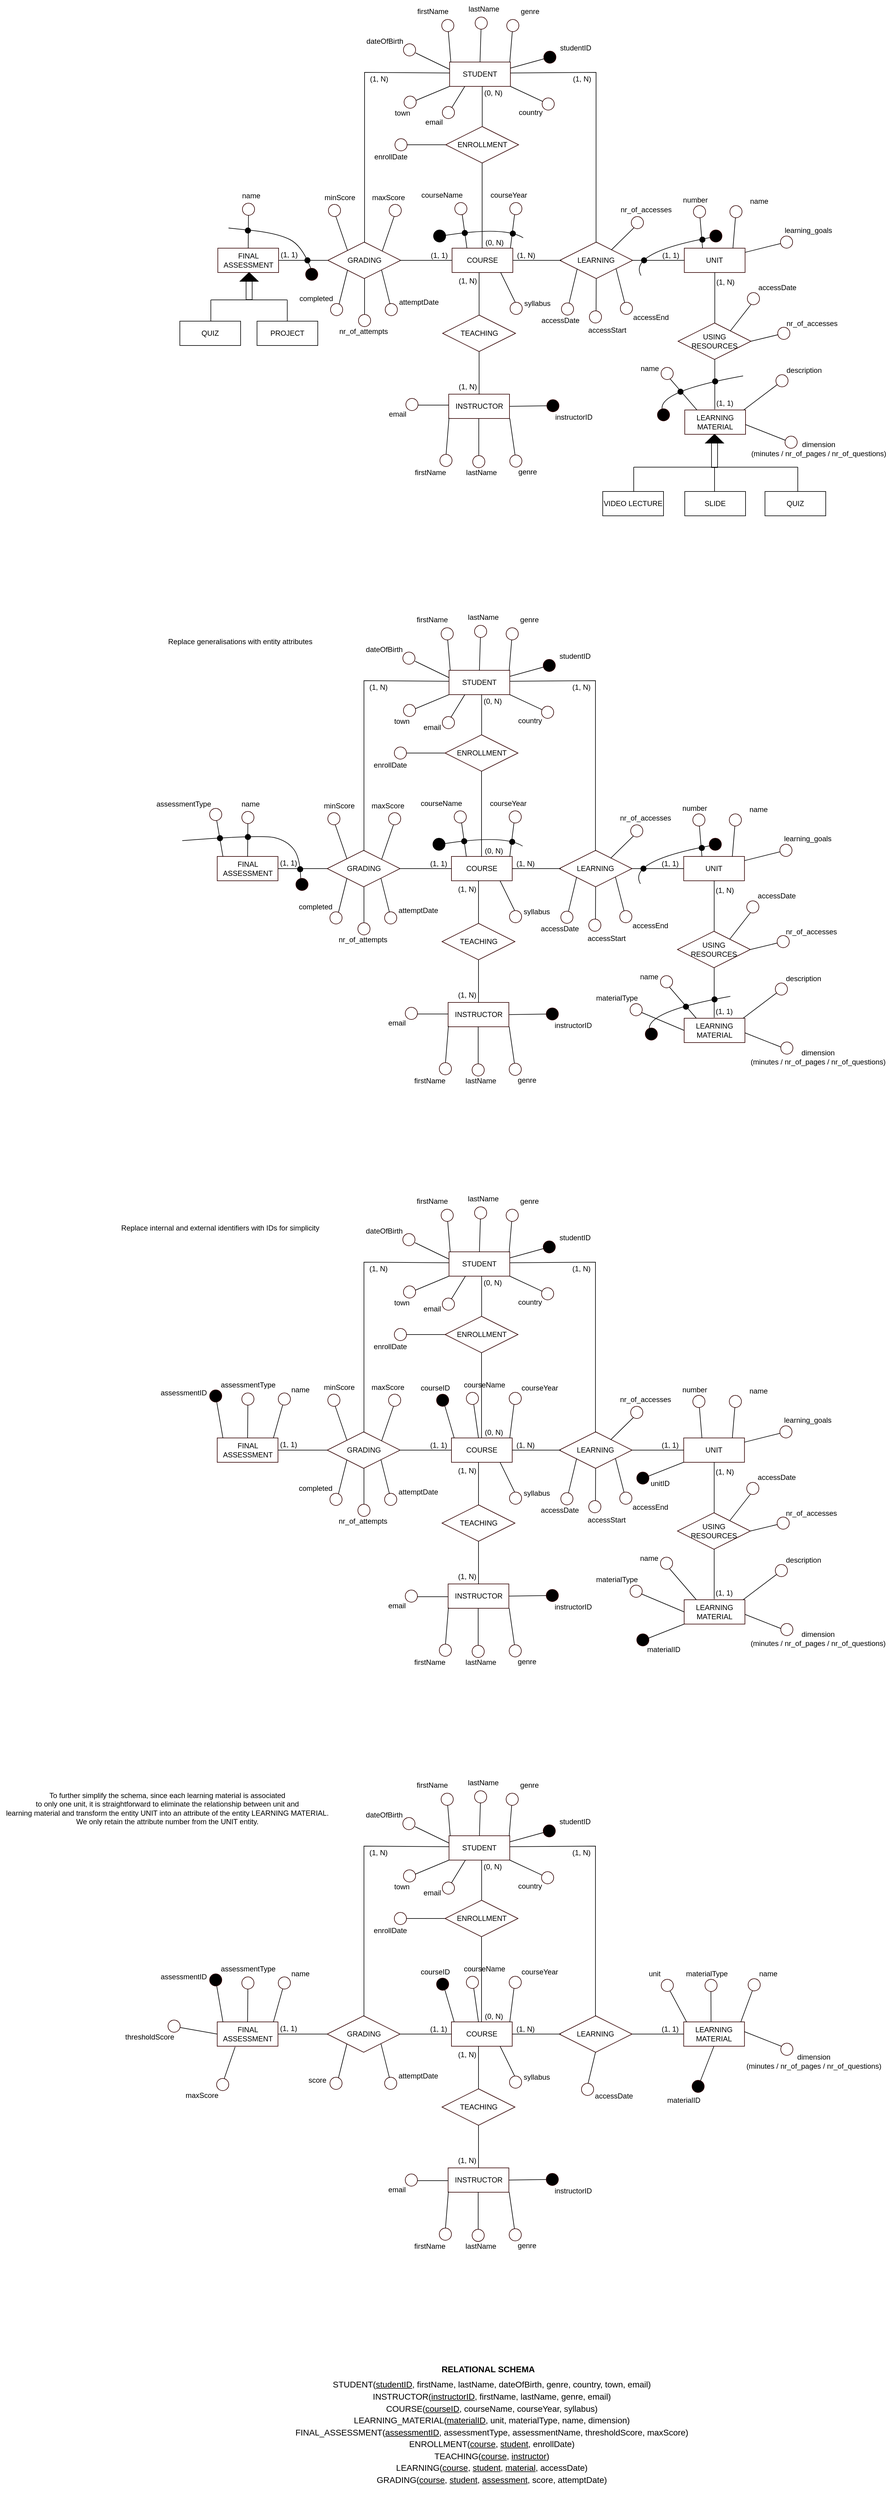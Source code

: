 <mxfile version="21.6.1" type="device">
  <diagram id="R2lEEEUBdFMjLlhIrx00" name="Page-1">
    <mxGraphModel dx="2432" dy="149" grid="1" gridSize="10" guides="1" tooltips="1" connect="1" arrows="1" fold="1" page="1" pageScale="1" pageWidth="850" pageHeight="1100" background="none" math="0" shadow="0" extFonts="Permanent Marker^https://fonts.googleapis.com/css?family=Permanent+Marker">
      <root>
        <mxCell id="0" />
        <mxCell id="1" parent="0" />
        <mxCell id="5ZSzfDrvXd6z9-84WiZO-63" value="FINAL ASSESSMENT" style="whiteSpace=wrap;html=1;align=center;shadow=0;sketch=0;fillStyle=solid;strokeColor=#330000;strokeWidth=1;fillColor=#FFFFFF;" parent="1" vertex="1">
          <mxGeometry x="-432.5" y="2530" width="100" height="40" as="geometry" />
        </mxCell>
        <mxCell id="5ZSzfDrvXd6z9-84WiZO-64" value="STUDENT" style="whiteSpace=wrap;html=1;align=center;shadow=0;sketch=0;fillStyle=solid;strokeColor=#330000;strokeWidth=1;fillColor=#FFFFFF;" parent="1" vertex="1">
          <mxGeometry x="-51" y="2224" width="100" height="40" as="geometry" />
        </mxCell>
        <mxCell id="5ZSzfDrvXd6z9-84WiZO-65" value="GRADING" style="shape=rhombus;perimeter=rhombusPerimeter;whiteSpace=wrap;html=1;align=center;shadow=0;sketch=0;fillStyle=solid;strokeColor=#330000;strokeWidth=1;fillColor=#FFFFFF;" parent="1" vertex="1">
          <mxGeometry x="-251.5" y="2520" width="120" height="60" as="geometry" />
        </mxCell>
        <mxCell id="5ZSzfDrvXd6z9-84WiZO-66" value="" style="endArrow=none;html=1;rounded=0;sourcePerimeterSpacing=0;" parent="1" edge="1">
          <mxGeometry relative="1" as="geometry">
            <mxPoint x="-251" y="2550" as="sourcePoint" />
            <mxPoint x="-332" y="2550" as="targetPoint" />
          </mxGeometry>
        </mxCell>
        <mxCell id="5ZSzfDrvXd6z9-84WiZO-67" value="(1, 1)" style="resizable=0;html=1;align=left;verticalAlign=bottom;shadow=0;sketch=0;fillStyle=solid;strokeColor=#330000;strokeWidth=1;fillColor=#FFFFFF;" parent="5ZSzfDrvXd6z9-84WiZO-66" connectable="0" vertex="1">
          <mxGeometry x="-1" relative="1" as="geometry">
            <mxPoint x="-80" y="-1" as="offset" />
          </mxGeometry>
        </mxCell>
        <mxCell id="5ZSzfDrvXd6z9-84WiZO-68" value="COURSE" style="whiteSpace=wrap;html=1;align=center;shadow=0;sketch=0;fillStyle=solid;strokeColor=#330000;strokeWidth=1;fillColor=#FFFFFF;" parent="1" vertex="1">
          <mxGeometry x="-47" y="2530" width="100" height="40" as="geometry" />
        </mxCell>
        <mxCell id="5ZSzfDrvXd6z9-84WiZO-69" value="" style="endArrow=none;html=1;rounded=0;" parent="1" edge="1">
          <mxGeometry relative="1" as="geometry">
            <mxPoint x="-132.5" y="2550" as="sourcePoint" />
            <mxPoint x="-47" y="2550" as="targetPoint" />
          </mxGeometry>
        </mxCell>
        <mxCell id="5ZSzfDrvXd6z9-84WiZO-70" value="(1, 1)" style="resizable=0;html=1;align=left;verticalAlign=bottom;shadow=0;sketch=0;fillStyle=solid;strokeColor=#330000;strokeWidth=1;fillColor=#FFFFFF;" parent="5ZSzfDrvXd6z9-84WiZO-69" connectable="0" vertex="1">
          <mxGeometry x="-1" relative="1" as="geometry">
            <mxPoint x="48" as="offset" />
          </mxGeometry>
        </mxCell>
        <mxCell id="5ZSzfDrvXd6z9-84WiZO-71" value="" style="endArrow=none;html=1;rounded=0;" parent="1" edge="1">
          <mxGeometry width="50" height="50" relative="1" as="geometry">
            <mxPoint x="-31" y="2470" as="sourcePoint" />
            <mxPoint x="-22.5" y="2530" as="targetPoint" />
          </mxGeometry>
        </mxCell>
        <mxCell id="5ZSzfDrvXd6z9-84WiZO-72" value="" style="ellipse;whiteSpace=wrap;html=1;aspect=fixed;shadow=0;sketch=0;fillStyle=solid;strokeColor=#330000;strokeWidth=1;fillColor=#FFFFFF;flipV=0;flipH=1;perimeterSpacing=0;" parent="1" vertex="1">
          <mxGeometry x="-42.5" y="2455" width="20" height="20" as="geometry" />
        </mxCell>
        <mxCell id="5ZSzfDrvXd6z9-84WiZO-73" value="UNIT" style="whiteSpace=wrap;html=1;align=center;shadow=0;sketch=0;fillStyle=solid;strokeColor=#330000;strokeWidth=1;fillColor=#FFFFFF;" parent="1" vertex="1">
          <mxGeometry x="335.25" y="2530" width="100" height="40" as="geometry" />
        </mxCell>
        <mxCell id="5ZSzfDrvXd6z9-84WiZO-74" value="LEARNING" style="shape=rhombus;perimeter=rhombusPerimeter;whiteSpace=wrap;html=1;align=center;shadow=0;sketch=0;fillStyle=solid;strokeColor=#330000;strokeWidth=1;fillColor=#FFFFFF;" parent="1" vertex="1">
          <mxGeometry x="130.25" y="2520" width="120" height="60" as="geometry" />
        </mxCell>
        <mxCell id="5ZSzfDrvXd6z9-84WiZO-75" value="" style="endArrow=none;html=1;rounded=0;" parent="1" edge="1">
          <mxGeometry relative="1" as="geometry">
            <mxPoint x="52.75" y="2550" as="sourcePoint" />
            <mxPoint x="132.75" y="2550" as="targetPoint" />
          </mxGeometry>
        </mxCell>
        <mxCell id="5ZSzfDrvXd6z9-84WiZO-76" value="(1, N)" style="resizable=0;html=1;align=left;verticalAlign=bottom;shadow=0;sketch=0;fillStyle=solid;strokeColor=#330000;strokeWidth=1;fillColor=#FFFFFF;" parent="5ZSzfDrvXd6z9-84WiZO-75" connectable="0" vertex="1">
          <mxGeometry x="-1" relative="1" as="geometry">
            <mxPoint x="5" as="offset" />
          </mxGeometry>
        </mxCell>
        <mxCell id="5ZSzfDrvXd6z9-84WiZO-77" value="" style="endArrow=none;html=1;rounded=0;" parent="1" edge="1">
          <mxGeometry relative="1" as="geometry">
            <mxPoint x="249.75" y="2550" as="sourcePoint" />
            <mxPoint x="335.25" y="2550" as="targetPoint" />
          </mxGeometry>
        </mxCell>
        <mxCell id="5ZSzfDrvXd6z9-84WiZO-78" value="(1, 1)" style="resizable=0;html=1;align=left;verticalAlign=bottom;shadow=0;sketch=0;fillStyle=solid;strokeColor=#330000;strokeWidth=1;fillColor=#FFFFFF;" parent="5ZSzfDrvXd6z9-84WiZO-77" connectable="0" vertex="1">
          <mxGeometry x="-1" relative="1" as="geometry">
            <mxPoint x="47" as="offset" />
          </mxGeometry>
        </mxCell>
        <mxCell id="5ZSzfDrvXd6z9-84WiZO-79" style="edgeStyle=none;rounded=0;orthogonalLoop=1;jettySize=auto;html=1;exitX=0.75;exitY=0;exitDx=0;exitDy=0;startArrow=none;" parent="1" source="5ZSzfDrvXd6z9-84WiZO-83" edge="1">
          <mxGeometry relative="1" as="geometry">
            <mxPoint x="420.25" y="2470" as="targetPoint" />
          </mxGeometry>
        </mxCell>
        <mxCell id="5ZSzfDrvXd6z9-84WiZO-80" style="edgeStyle=none;rounded=0;orthogonalLoop=1;jettySize=auto;html=1;exitX=0.25;exitY=0;exitDx=0;exitDy=0;" parent="1" edge="1">
          <mxGeometry relative="1" as="geometry">
            <mxPoint x="360.25" y="2470" as="targetPoint" />
            <mxPoint x="365.25" y="2530" as="sourcePoint" />
          </mxGeometry>
        </mxCell>
        <mxCell id="5ZSzfDrvXd6z9-84WiZO-81" value="number" style="text;html=1;align=center;verticalAlign=middle;resizable=0;points=[];autosize=1;strokeColor=none;fillColor=none;" parent="1" vertex="1">
          <mxGeometry x="323" y="2436" width="60" height="30" as="geometry" />
        </mxCell>
        <mxCell id="5ZSzfDrvXd6z9-84WiZO-82" value="" style="edgeStyle=none;rounded=0;orthogonalLoop=1;jettySize=auto;html=1;exitX=0.75;exitY=0;exitDx=0;exitDy=0;endArrow=none;" parent="1" target="5ZSzfDrvXd6z9-84WiZO-83" edge="1">
          <mxGeometry relative="1" as="geometry">
            <mxPoint x="420.25" y="2470" as="targetPoint" />
            <mxPoint x="415.25" y="2530" as="sourcePoint" />
          </mxGeometry>
        </mxCell>
        <mxCell id="5ZSzfDrvXd6z9-84WiZO-83" value="" style="ellipse;whiteSpace=wrap;html=1;fillColor=#FFFFFF;strokeColor=#330000;shadow=0;sketch=0;fillStyle=solid;strokeWidth=1;" parent="1" vertex="1">
          <mxGeometry x="410.25" y="2460" width="20" height="20" as="geometry" />
        </mxCell>
        <mxCell id="5ZSzfDrvXd6z9-84WiZO-84" value="" style="ellipse;whiteSpace=wrap;html=1;fillColor=#FFFFFF;strokeColor=#330000;shadow=0;sketch=0;fillStyle=solid;strokeWidth=1;" parent="1" vertex="1">
          <mxGeometry x="350.25" y="2460" width="20" height="20" as="geometry" />
        </mxCell>
        <mxCell id="5ZSzfDrvXd6z9-84WiZO-85" value="name" style="text;html=1;align=center;verticalAlign=middle;resizable=0;points=[];autosize=1;strokeColor=none;fillColor=none;" parent="1" vertex="1">
          <mxGeometry x="433.25" y="2438" width="50" height="30" as="geometry" />
        </mxCell>
        <mxCell id="5ZSzfDrvXd6z9-84WiZO-86" value="" style="endArrow=none;html=1;rounded=0;" parent="1" edge="1">
          <mxGeometry relative="1" as="geometry">
            <mxPoint x="2.66" y="2264" as="sourcePoint" />
            <mxPoint x="2.66" y="2340" as="targetPoint" />
          </mxGeometry>
        </mxCell>
        <mxCell id="5ZSzfDrvXd6z9-84WiZO-87" value="(0, N)" style="resizable=0;html=1;align=left;verticalAlign=bottom;shadow=0;sketch=0;fillStyle=solid;strokeColor=#330000;strokeWidth=1;fillColor=#FFFFFF;" parent="5ZSzfDrvXd6z9-84WiZO-86" connectable="0" vertex="1">
          <mxGeometry x="-1" relative="1" as="geometry">
            <mxPoint x="1" y="19" as="offset" />
          </mxGeometry>
        </mxCell>
        <mxCell id="5ZSzfDrvXd6z9-84WiZO-88" value="" style="endArrow=none;html=1;rounded=0;entryX=-0.014;entryY=-0.133;entryDx=0;entryDy=0;entryPerimeter=0;exitX=1;exitY=0.25;exitDx=0;exitDy=0;" parent="1" source="5ZSzfDrvXd6z9-84WiZO-64" edge="1">
          <mxGeometry width="50" height="50" relative="1" as="geometry">
            <mxPoint x="49" y="2245" as="sourcePoint" />
            <mxPoint x="106.99" y="2217.99" as="targetPoint" />
          </mxGeometry>
        </mxCell>
        <mxCell id="5ZSzfDrvXd6z9-84WiZO-89" value="" style="ellipse;whiteSpace=wrap;html=1;aspect=fixed;shadow=0;sketch=0;fillStyle=solid;strokeColor=#330000;strokeWidth=1;fillColor=#000000;flipV=1;" parent="1" vertex="1">
          <mxGeometry x="104" y="2206" width="20" height="20" as="geometry" />
        </mxCell>
        <mxCell id="5ZSzfDrvXd6z9-84WiZO-90" value="studentID" style="text;html=1;align=center;verticalAlign=middle;resizable=0;points=[];autosize=1;strokeColor=none;fillColor=none;flipV=1;" parent="1" vertex="1">
          <mxGeometry x="121.25" y="2185.55" width="70" height="30" as="geometry" />
        </mxCell>
        <mxCell id="5ZSzfDrvXd6z9-84WiZO-91" value="" style="endArrow=none;html=1;rounded=0;" parent="1" edge="1">
          <mxGeometry relative="1" as="geometry">
            <mxPoint x="385.41" y="2653" as="sourcePoint" />
            <mxPoint x="385.41" y="2570" as="targetPoint" />
          </mxGeometry>
        </mxCell>
        <mxCell id="5ZSzfDrvXd6z9-84WiZO-92" value="(1, N)" style="resizable=0;html=1;align=left;verticalAlign=bottom;shadow=0;sketch=0;fillStyle=solid;strokeColor=#330000;strokeWidth=1;fillColor=#FFFFFF;" parent="5ZSzfDrvXd6z9-84WiZO-91" connectable="0" vertex="1">
          <mxGeometry x="-1" relative="1" as="geometry">
            <mxPoint x="1" y="-59" as="offset" />
          </mxGeometry>
        </mxCell>
        <mxCell id="5ZSzfDrvXd6z9-84WiZO-93" value="USING&lt;br&gt;RESOURCES" style="shape=rhombus;perimeter=rhombusPerimeter;whiteSpace=wrap;html=1;align=center;shadow=0;sketch=0;fillStyle=solid;strokeColor=#330000;strokeWidth=1;fillColor=#FFFFFF;" parent="1" vertex="1">
          <mxGeometry x="325" y="2653" width="120" height="60" as="geometry" />
        </mxCell>
        <mxCell id="5ZSzfDrvXd6z9-84WiZO-94" value="" style="endArrow=none;html=1;rounded=0;" parent="1" edge="1">
          <mxGeometry relative="1" as="geometry">
            <mxPoint x="385.41" y="2795" as="sourcePoint" />
            <mxPoint x="385.41" y="2713" as="targetPoint" />
          </mxGeometry>
        </mxCell>
        <mxCell id="5ZSzfDrvXd6z9-84WiZO-95" value="(1, 1)" style="resizable=0;html=1;align=left;verticalAlign=bottom;shadow=0;sketch=0;fillStyle=solid;strokeColor=#330000;strokeWidth=1;fillColor=#FFFFFF;" parent="5ZSzfDrvXd6z9-84WiZO-94" connectable="0" vertex="1">
          <mxGeometry x="-1" relative="1" as="geometry">
            <mxPoint x="1" y="-2" as="offset" />
          </mxGeometry>
        </mxCell>
        <mxCell id="5ZSzfDrvXd6z9-84WiZO-96" value="LEARNING MATERIAL" style="whiteSpace=wrap;html=1;align=center;shadow=0;sketch=0;fillStyle=solid;strokeColor=#330000;strokeWidth=1;fillColor=#FFFFFF;" parent="1" vertex="1">
          <mxGeometry x="336" y="2796" width="100" height="40" as="geometry" />
        </mxCell>
        <mxCell id="5ZSzfDrvXd6z9-84WiZO-103" value="description" style="text;html=1;align=center;verticalAlign=middle;resizable=0;points=[];autosize=1;strokeColor=none;fillColor=none;" parent="1" vertex="1">
          <mxGeometry x="491.5" y="2716" width="80" height="30" as="geometry" />
        </mxCell>
        <mxCell id="5ZSzfDrvXd6z9-84WiZO-104" value="" style="edgeStyle=none;rounded=0;orthogonalLoop=1;jettySize=auto;html=1;exitX=0.75;exitY=0;exitDx=0;exitDy=0;endArrow=none;entryX=0;entryY=1;entryDx=0;entryDy=0;" parent="1" edge="1">
          <mxGeometry relative="1" as="geometry">
            <mxPoint x="489.929" y="2753.071" as="targetPoint" />
            <mxPoint x="433" y="2796" as="sourcePoint" />
          </mxGeometry>
        </mxCell>
        <mxCell id="5ZSzfDrvXd6z9-84WiZO-106" value="dimension&lt;br style=&quot;border-color: var(--border-color);&quot;&gt;(minutes /&amp;nbsp;nr_of_pages / nr_of_questions)" style="text;html=1;align=center;verticalAlign=middle;resizable=0;points=[];autosize=1;strokeColor=none;fillColor=none;flipV=1;" parent="1" vertex="1">
          <mxGeometry x="431" y="2840" width="250" height="40" as="geometry" />
        </mxCell>
        <mxCell id="5ZSzfDrvXd6z9-84WiZO-107" value="" style="edgeStyle=none;rounded=0;orthogonalLoop=1;jettySize=auto;html=1;exitX=0.75;exitY=0;exitDx=0;exitDy=0;endArrow=none;" parent="1" edge="1">
          <mxGeometry relative="1" as="geometry">
            <mxPoint x="502" y="2846.0" as="targetPoint" />
            <mxPoint x="436" y="2820.0" as="sourcePoint" />
          </mxGeometry>
        </mxCell>
        <mxCell id="5ZSzfDrvXd6z9-84WiZO-108" value="" style="endArrow=none;html=1;rounded=0;" parent="1" edge="1">
          <mxGeometry width="50" height="50" relative="1" as="geometry">
            <mxPoint x="356" y="2796" as="sourcePoint" />
            <mxPoint x="312" y="2745" as="targetPoint" />
          </mxGeometry>
        </mxCell>
        <mxCell id="5ZSzfDrvXd6z9-84WiZO-109" value="" style="ellipse;whiteSpace=wrap;html=1;fillColor=#FFFFFF;strokeColor=#330000;shadow=0;sketch=0;fillStyle=solid;strokeWidth=1;" parent="1" vertex="1">
          <mxGeometry x="297" y="2726" width="20" height="20" as="geometry" />
        </mxCell>
        <mxCell id="5ZSzfDrvXd6z9-84WiZO-110" value="name" style="text;html=1;align=center;verticalAlign=middle;resizable=0;points=[];autosize=1;strokeColor=none;fillColor=none;flipV=1;" parent="1" vertex="1">
          <mxGeometry x="253" y="2713" width="50" height="30" as="geometry" />
        </mxCell>
        <mxCell id="5ZSzfDrvXd6z9-84WiZO-111" value="" style="endArrow=none;html=1;rounded=0;" parent="1" edge="1">
          <mxGeometry width="50" height="50" relative="1" as="geometry">
            <mxPoint x="447" y="2620" as="sourcePoint" />
            <mxPoint x="411" y="2666" as="targetPoint" />
          </mxGeometry>
        </mxCell>
        <mxCell id="5ZSzfDrvXd6z9-84WiZO-112" value="" style="ellipse;whiteSpace=wrap;html=1;fillColor=#FFFFFF;strokeColor=#330000;shadow=0;sketch=0;fillStyle=solid;strokeWidth=1;" parent="1" vertex="1">
          <mxGeometry x="439" y="2603" width="20" height="20" as="geometry" />
        </mxCell>
        <mxCell id="5ZSzfDrvXd6z9-84WiZO-113" value="accessDate" style="text;html=1;align=center;verticalAlign=middle;resizable=0;points=[];autosize=1;strokeColor=none;fillColor=none;" parent="1" vertex="1">
          <mxGeometry x="442.5" y="2580" width="90" height="30" as="geometry" />
        </mxCell>
        <mxCell id="5ZSzfDrvXd6z9-84WiZO-114" value="" style="endArrow=none;html=1;rounded=0;" parent="1" edge="1">
          <mxGeometry width="50" height="50" relative="1" as="geometry">
            <mxPoint x="49" y="2530" as="sourcePoint" />
            <mxPoint x="56" y="2474" as="targetPoint" />
          </mxGeometry>
        </mxCell>
        <mxCell id="5ZSzfDrvXd6z9-84WiZO-115" value="" style="ellipse;whiteSpace=wrap;html=1;aspect=fixed;shadow=0;sketch=0;fillStyle=solid;strokeColor=#330000;strokeWidth=1;fillColor=#FFFFFF;" parent="1" vertex="1">
          <mxGeometry x="48" y="2455" width="20" height="20" as="geometry" />
        </mxCell>
        <mxCell id="5ZSzfDrvXd6z9-84WiZO-116" value="courseYear" style="text;html=1;align=center;verticalAlign=middle;resizable=0;points=[];autosize=1;strokeColor=none;fillColor=none;" parent="1" vertex="1">
          <mxGeometry x="6" y="2428" width="80" height="30" as="geometry" />
        </mxCell>
        <mxCell id="5ZSzfDrvXd6z9-84WiZO-117" value="" style="curved=1;endArrow=classic;html=1;rounded=0;" parent="1" edge="1">
          <mxGeometry width="50" height="50" relative="1" as="geometry">
            <mxPoint x="70" y="2513" as="sourcePoint" />
            <mxPoint x="-71" y="2511" as="targetPoint" />
            <Array as="points">
              <mxPoint x="69.25" y="2513" />
              <mxPoint x="39.25" y="2493" />
            </Array>
          </mxGeometry>
        </mxCell>
        <mxCell id="5ZSzfDrvXd6z9-84WiZO-118" value="" style="shape=waypoint;fillStyle=solid;size=6;pointerEvents=1;points=[];resizable=0;rotatable=0;perimeter=centerPerimeter;snapToPoint=1;strokeWidth=3;fillColor=none;strokeColor=default;perimeterSpacing=0;shadow=0;sketch=0;flipV=0;flipH=0;" parent="1" vertex="1">
          <mxGeometry x="-36" y="2495" width="20" height="20" as="geometry" />
        </mxCell>
        <mxCell id="5ZSzfDrvXd6z9-84WiZO-119" value="" style="shape=waypoint;fillStyle=solid;size=6;pointerEvents=1;points=[];resizable=0;rotatable=0;perimeter=centerPerimeter;snapToPoint=1;strokeWidth=3;fillColor=none;strokeColor=default;perimeterSpacing=0;shadow=0;sketch=0;flipV=0;flipH=0;" parent="1" vertex="1">
          <mxGeometry x="43" y="2496" width="20" height="20" as="geometry" />
        </mxCell>
        <mxCell id="5ZSzfDrvXd6z9-84WiZO-120" value="" style="ellipse;whiteSpace=wrap;html=1;aspect=fixed;fillColor=#000000;" parent="1" vertex="1">
          <mxGeometry x="-77.5" y="2500" width="20" height="20" as="geometry" />
        </mxCell>
        <mxCell id="5ZSzfDrvXd6z9-84WiZO-129" value="nr_of_attempts" style="text;html=1;align=center;verticalAlign=middle;resizable=0;points=[];autosize=1;strokeColor=none;fillColor=none;" parent="1" vertex="1">
          <mxGeometry x="-243" y="2652" width="100" height="30" as="geometry" />
        </mxCell>
        <mxCell id="5ZSzfDrvXd6z9-84WiZO-130" value="" style="edgeStyle=none;rounded=0;orthogonalLoop=1;jettySize=auto;html=1;exitX=0.5;exitY=0;exitDx=0;exitDy=0;endArrow=none;" parent="1" source="5ZSzfDrvXd6z9-84WiZO-63" edge="1">
          <mxGeometry relative="1" as="geometry">
            <mxPoint x="-382" y="2466" as="targetPoint" />
            <mxPoint x="-384" y="2530" as="sourcePoint" />
          </mxGeometry>
        </mxCell>
        <mxCell id="5ZSzfDrvXd6z9-84WiZO-131" value="" style="ellipse;whiteSpace=wrap;html=1;fillColor=#FFFFFF;strokeColor=#330000;shadow=0;sketch=0;fillStyle=solid;strokeWidth=1;" parent="1" vertex="1">
          <mxGeometry x="-392" y="2456" width="20" height="20" as="geometry" />
        </mxCell>
        <mxCell id="5ZSzfDrvXd6z9-84WiZO-132" value="name" style="text;html=1;align=center;verticalAlign=middle;resizable=0;points=[];autosize=1;strokeColor=none;fillColor=none;" parent="1" vertex="1">
          <mxGeometry x="-403.5" y="2429" width="50" height="30" as="geometry" />
        </mxCell>
        <mxCell id="5ZSzfDrvXd6z9-84WiZO-133" value="attemptDate" style="text;html=1;align=center;verticalAlign=middle;resizable=0;points=[];autosize=1;strokeColor=none;fillColor=none;" parent="1" vertex="1">
          <mxGeometry x="-147" y="2604" width="90" height="30" as="geometry" />
        </mxCell>
        <mxCell id="5ZSzfDrvXd6z9-84WiZO-134" value="" style="ellipse;whiteSpace=wrap;html=1;fillColor=#FFFFFF;strokeColor=#330000;shadow=0;sketch=0;fillStyle=solid;strokeWidth=1;" parent="1" vertex="1">
          <mxGeometry x="-157" y="2621" width="20" height="20" as="geometry" />
        </mxCell>
        <mxCell id="5ZSzfDrvXd6z9-84WiZO-135" value="" style="edgeStyle=none;rounded=0;orthogonalLoop=1;jettySize=auto;html=1;exitX=0.75;exitY=0;exitDx=0;exitDy=0;endArrow=none;" parent="1" edge="1">
          <mxGeometry relative="1" as="geometry">
            <mxPoint x="-149" y="2622" as="targetPoint" />
            <mxPoint x="-163" y="2566" as="sourcePoint" />
          </mxGeometry>
        </mxCell>
        <mxCell id="5ZSzfDrvXd6z9-84WiZO-136" value="courseName" style="text;html=1;align=center;verticalAlign=middle;resizable=0;points=[];autosize=1;strokeColor=none;fillColor=none;" parent="1" vertex="1">
          <mxGeometry x="-109" y="2428" width="90" height="30" as="geometry" />
        </mxCell>
        <mxCell id="5ZSzfDrvXd6z9-84WiZO-137" value="INSTRUCTOR" style="whiteSpace=wrap;html=1;align=center;shadow=0;sketch=0;fillStyle=solid;strokeColor=#330000;strokeWidth=1;fillColor=#FFFFFF;" parent="1" vertex="1">
          <mxGeometry x="-52.5" y="2770" width="100" height="40" as="geometry" />
        </mxCell>
        <mxCell id="5ZSzfDrvXd6z9-84WiZO-138" value="TEACHING" style="shape=rhombus;perimeter=rhombusPerimeter;whiteSpace=wrap;html=1;align=center;shadow=0;sketch=0;fillStyle=solid;strokeColor=#330000;strokeWidth=1;fillColor=#FFFFFF;" parent="1" vertex="1">
          <mxGeometry x="-62.5" y="2640" width="120" height="60" as="geometry" />
        </mxCell>
        <mxCell id="5ZSzfDrvXd6z9-84WiZO-139" value="" style="endArrow=none;html=1;rounded=0;" parent="1" edge="1">
          <mxGeometry relative="1" as="geometry">
            <mxPoint x="-2.5" y="2570" as="sourcePoint" />
            <mxPoint x="-2.5" y="2640" as="targetPoint" />
          </mxGeometry>
        </mxCell>
        <mxCell id="5ZSzfDrvXd6z9-84WiZO-140" value="" style="endArrow=none;html=1;rounded=0;" parent="1" edge="1">
          <mxGeometry relative="1" as="geometry">
            <mxPoint x="-2.5" y="2700" as="sourcePoint" />
            <mxPoint x="-2.5" y="2770" as="targetPoint" />
          </mxGeometry>
        </mxCell>
        <mxCell id="5ZSzfDrvXd6z9-84WiZO-141" value="" style="endArrow=none;html=1;rounded=0;" parent="1" edge="1">
          <mxGeometry width="50" height="50" relative="1" as="geometry">
            <mxPoint x="33" y="2570" as="sourcePoint" />
            <mxPoint x="57" y="2619" as="targetPoint" />
          </mxGeometry>
        </mxCell>
        <mxCell id="5ZSzfDrvXd6z9-84WiZO-142" value="" style="ellipse;whiteSpace=wrap;html=1;aspect=fixed;shadow=0;sketch=0;fillStyle=solid;strokeColor=#330000;strokeWidth=1;fillColor=#FFFFFF;" parent="1" vertex="1">
          <mxGeometry x="48.5" y="2619" width="20" height="20" as="geometry" />
        </mxCell>
        <mxCell id="5ZSzfDrvXd6z9-84WiZO-143" value="syllabus" style="text;html=1;align=center;verticalAlign=middle;resizable=0;points=[];autosize=1;strokeColor=none;fillColor=none;" parent="1" vertex="1">
          <mxGeometry x="58" y="2606" width="70" height="30" as="geometry" />
        </mxCell>
        <mxCell id="5ZSzfDrvXd6z9-84WiZO-144" value="firstName" style="text;html=1;align=center;verticalAlign=middle;resizable=0;points=[];autosize=1;strokeColor=none;fillColor=none;flipV=1;" parent="1" vertex="1">
          <mxGeometry x="-118" y="2884" width="70" height="30" as="geometry" />
        </mxCell>
        <mxCell id="5ZSzfDrvXd6z9-84WiZO-145" value="" style="edgeStyle=none;rounded=0;orthogonalLoop=1;jettySize=auto;html=1;exitX=0.75;exitY=0;exitDx=0;exitDy=0;endArrow=none;" parent="1" edge="1">
          <mxGeometry relative="1" as="geometry">
            <mxPoint x="58.939" y="2833.138" as="targetPoint" />
            <mxPoint x="58" y="2833.975" as="sourcePoint" />
          </mxGeometry>
        </mxCell>
        <mxCell id="5ZSzfDrvXd6z9-84WiZO-146" value="genre" style="text;html=1;align=center;verticalAlign=middle;resizable=0;points=[];autosize=1;strokeColor=none;fillColor=none;flipV=1;" parent="1" vertex="1">
          <mxGeometry x="52" y="2883" width="50" height="30" as="geometry" />
        </mxCell>
        <mxCell id="5ZSzfDrvXd6z9-84WiZO-147" value="" style="edgeStyle=none;rounded=0;orthogonalLoop=1;jettySize=auto;html=1;endArrow=none;" parent="1" edge="1">
          <mxGeometry relative="1" as="geometry">
            <mxPoint x="-3" y="2874" as="targetPoint" />
            <mxPoint x="-3" y="2810" as="sourcePoint" />
          </mxGeometry>
        </mxCell>
        <mxCell id="5ZSzfDrvXd6z9-84WiZO-148" value="" style="ellipse;whiteSpace=wrap;html=1;fillColor=#FFFFFF;strokeColor=#330000;shadow=0;sketch=0;fillStyle=solid;strokeWidth=1;flipV=1;" parent="1" vertex="1">
          <mxGeometry x="-13" y="2871" width="20" height="20" as="geometry" />
        </mxCell>
        <mxCell id="5ZSzfDrvXd6z9-84WiZO-149" value="lastName" style="text;html=1;align=center;verticalAlign=middle;resizable=0;points=[];autosize=1;strokeColor=none;fillColor=none;flipV=1;" parent="1" vertex="1">
          <mxGeometry x="-34" y="2884" width="70" height="30" as="geometry" />
        </mxCell>
        <mxCell id="5ZSzfDrvXd6z9-84WiZO-150" value="" style="edgeStyle=none;rounded=0;orthogonalLoop=1;jettySize=auto;html=1;exitX=0.75;exitY=0;exitDx=0;exitDy=0;endArrow=none;entryX=0;entryY=0;entryDx=0;entryDy=0;" parent="1" edge="1">
          <mxGeometry relative="1" as="geometry">
            <mxPoint x="-57.071" y="2871.929" as="targetPoint" />
            <mxPoint x="-52" y="2809" as="sourcePoint" />
          </mxGeometry>
        </mxCell>
        <mxCell id="5ZSzfDrvXd6z9-84WiZO-151" value="" style="ellipse;whiteSpace=wrap;html=1;fillColor=#FFFFFF;strokeColor=#330000;shadow=0;sketch=0;fillStyle=solid;strokeWidth=1;flipV=1;" parent="1" vertex="1">
          <mxGeometry x="-67" y="2869" width="20" height="20" as="geometry" />
        </mxCell>
        <mxCell id="5ZSzfDrvXd6z9-84WiZO-152" value="" style="edgeStyle=none;rounded=0;orthogonalLoop=1;jettySize=auto;html=1;exitX=0.75;exitY=0;exitDx=0;exitDy=0;endArrow=none;entryX=1;entryY=0;entryDx=0;entryDy=0;" parent="1" edge="1">
          <mxGeometry relative="1" as="geometry">
            <mxPoint x="57.071" y="2872.929" as="targetPoint" />
            <mxPoint x="48" y="2810" as="sourcePoint" />
          </mxGeometry>
        </mxCell>
        <mxCell id="5ZSzfDrvXd6z9-84WiZO-153" value="" style="ellipse;whiteSpace=wrap;html=1;fillColor=#FFFFFF;strokeColor=#330000;shadow=0;sketch=0;fillStyle=solid;strokeWidth=1;flipV=1;" parent="1" vertex="1">
          <mxGeometry x="48" y="2870" width="20" height="20" as="geometry" />
        </mxCell>
        <mxCell id="5ZSzfDrvXd6z9-84WiZO-154" value="(1, N)" style="resizable=0;html=1;align=left;verticalAlign=bottom;shadow=0;sketch=0;fillStyle=solid;strokeColor=#330000;strokeWidth=1;fillColor=#FFFFFF;" parent="1" connectable="0" vertex="1">
          <mxGeometry x="-38" y="2592" as="geometry" />
        </mxCell>
        <mxCell id="5ZSzfDrvXd6z9-84WiZO-155" value="(1, N)" style="resizable=0;html=1;align=left;verticalAlign=bottom;shadow=0;sketch=0;fillStyle=solid;strokeColor=#330000;strokeWidth=1;fillColor=#FFFFFF;" parent="1" connectable="0" vertex="1">
          <mxGeometry x="-38" y="2766" as="geometry" />
        </mxCell>
        <mxCell id="5ZSzfDrvXd6z9-84WiZO-156" style="edgeStyle=none;rounded=0;orthogonalLoop=1;jettySize=auto;html=1;exitX=0.25;exitY=0;exitDx=0;exitDy=0;" parent="1" edge="1">
          <mxGeometry relative="1" as="geometry">
            <mxPoint x="-54" y="2164" as="targetPoint" />
            <mxPoint x="-49" y="2224" as="sourcePoint" />
          </mxGeometry>
        </mxCell>
        <mxCell id="5ZSzfDrvXd6z9-84WiZO-157" value="firstName" style="text;html=1;align=center;verticalAlign=middle;resizable=0;points=[];autosize=1;strokeColor=none;fillColor=none;" parent="1" vertex="1">
          <mxGeometry x="-114" y="2126" width="70" height="30" as="geometry" />
        </mxCell>
        <mxCell id="5ZSzfDrvXd6z9-84WiZO-158" value="" style="edgeStyle=none;rounded=0;orthogonalLoop=1;jettySize=auto;html=1;exitX=1;exitY=0;exitDx=0;exitDy=0;endArrow=none;" parent="1" target="5ZSzfDrvXd6z9-84WiZO-159" edge="1">
          <mxGeometry relative="1" as="geometry">
            <mxPoint x="53" y="2164" as="targetPoint" />
            <mxPoint x="48" y="2224" as="sourcePoint" />
          </mxGeometry>
        </mxCell>
        <mxCell id="5ZSzfDrvXd6z9-84WiZO-159" value="" style="ellipse;whiteSpace=wrap;html=1;fillColor=#FFFFFF;strokeColor=#330000;shadow=0;sketch=0;fillStyle=solid;strokeWidth=1;" parent="1" vertex="1">
          <mxGeometry x="43" y="2154" width="20" height="20" as="geometry" />
        </mxCell>
        <mxCell id="5ZSzfDrvXd6z9-84WiZO-160" value="" style="ellipse;whiteSpace=wrap;html=1;fillColor=#FFFFFF;strokeColor=#330000;shadow=0;sketch=0;fillStyle=solid;strokeWidth=1;" parent="1" vertex="1">
          <mxGeometry x="-64" y="2154" width="20" height="20" as="geometry" />
        </mxCell>
        <mxCell id="5ZSzfDrvXd6z9-84WiZO-161" value="genre" style="text;html=1;align=center;verticalAlign=middle;resizable=0;points=[];autosize=1;strokeColor=none;fillColor=none;" parent="1" vertex="1">
          <mxGeometry x="56" y="2126" width="50" height="30" as="geometry" />
        </mxCell>
        <mxCell id="5ZSzfDrvXd6z9-84WiZO-162" value="" style="edgeStyle=none;rounded=0;orthogonalLoop=1;jettySize=auto;html=1;exitX=0.75;exitY=0;exitDx=0;exitDy=0;endArrow=none;" parent="1" edge="1">
          <mxGeometry relative="1" as="geometry">
            <mxPoint x="1" y="2160" as="targetPoint" />
            <mxPoint x="-1" y="2224" as="sourcePoint" />
          </mxGeometry>
        </mxCell>
        <mxCell id="5ZSzfDrvXd6z9-84WiZO-163" value="" style="ellipse;whiteSpace=wrap;html=1;fillColor=#FFFFFF;strokeColor=#330000;shadow=0;sketch=0;fillStyle=solid;strokeWidth=1;" parent="1" vertex="1">
          <mxGeometry x="-9" y="2150" width="20" height="20" as="geometry" />
        </mxCell>
        <mxCell id="5ZSzfDrvXd6z9-84WiZO-164" value="lastName" style="text;html=1;align=center;verticalAlign=middle;resizable=0;points=[];autosize=1;strokeColor=none;fillColor=none;" parent="1" vertex="1">
          <mxGeometry x="-30" y="2122" width="70" height="30" as="geometry" />
        </mxCell>
        <mxCell id="5ZSzfDrvXd6z9-84WiZO-165" value="" style="endArrow=none;html=1;rounded=0;entryX=1;entryY=0.5;entryDx=0;entryDy=0;" parent="1" edge="1">
          <mxGeometry width="50" height="50" relative="1" as="geometry">
            <mxPoint x="-51" y="2236" as="sourcePoint" />
            <mxPoint x="-107" y="2209" as="targetPoint" />
          </mxGeometry>
        </mxCell>
        <mxCell id="5ZSzfDrvXd6z9-84WiZO-166" value="" style="endArrow=none;html=1;rounded=0;" parent="1" edge="1">
          <mxGeometry width="50" height="50" relative="1" as="geometry">
            <mxPoint x="-51" y="2264" as="sourcePoint" />
            <mxPoint x="-111" y="2289" as="targetPoint" />
          </mxGeometry>
        </mxCell>
        <mxCell id="5ZSzfDrvXd6z9-84WiZO-167" value="" style="ellipse;whiteSpace=wrap;html=1;fillColor=#FFFFFF;strokeColor=#330000;shadow=0;sketch=0;fillStyle=solid;strokeWidth=1;" parent="1" vertex="1">
          <mxGeometry x="-126" y="2280" width="20" height="20" as="geometry" />
        </mxCell>
        <mxCell id="5ZSzfDrvXd6z9-84WiZO-168" value="" style="endArrow=none;html=1;rounded=0;entryX=-0.014;entryY=-0.133;entryDx=0;entryDy=0;entryPerimeter=0;" parent="1" edge="1">
          <mxGeometry width="50" height="50" relative="1" as="geometry">
            <mxPoint x="106.99" y="2291" as="sourcePoint" />
            <mxPoint x="49.0" y="2263.99" as="targetPoint" />
          </mxGeometry>
        </mxCell>
        <mxCell id="5ZSzfDrvXd6z9-84WiZO-169" value="" style="ellipse;whiteSpace=wrap;html=1;fillColor=#FFFFFF;strokeColor=#330000;shadow=0;sketch=0;fillStyle=solid;strokeWidth=1;" parent="1" vertex="1">
          <mxGeometry x="101.25" y="2283" width="20" height="20" as="geometry" />
        </mxCell>
        <mxCell id="5ZSzfDrvXd6z9-84WiZO-170" value="" style="ellipse;whiteSpace=wrap;html=1;fillColor=#FFFFFF;strokeColor=#330000;shadow=0;sketch=0;fillStyle=solid;strokeWidth=1;" parent="1" vertex="1">
          <mxGeometry x="-127" y="2194" width="20" height="20" as="geometry" />
        </mxCell>
        <mxCell id="5ZSzfDrvXd6z9-84WiZO-171" value="dateOfBirth" style="text;html=1;align=center;verticalAlign=middle;resizable=0;points=[];autosize=1;strokeColor=none;fillColor=none;" parent="1" vertex="1">
          <mxGeometry x="-198" y="2175" width="80" height="30" as="geometry" />
        </mxCell>
        <mxCell id="5ZSzfDrvXd6z9-84WiZO-172" value="town" style="text;html=1;align=center;verticalAlign=middle;resizable=0;points=[];autosize=1;strokeColor=none;fillColor=none;" parent="1" vertex="1">
          <mxGeometry x="-154" y="2293" width="50" height="30" as="geometry" />
        </mxCell>
        <mxCell id="5ZSzfDrvXd6z9-84WiZO-173" value="country" style="text;html=1;align=center;verticalAlign=middle;resizable=0;points=[];autosize=1;strokeColor=none;fillColor=none;" parent="1" vertex="1">
          <mxGeometry x="52" y="2292" width="60" height="30" as="geometry" />
        </mxCell>
        <mxCell id="5ZSzfDrvXd6z9-84WiZO-174" value="" style="edgeStyle=none;rounded=0;orthogonalLoop=1;jettySize=auto;html=1;exitX=0.421;exitY=0.667;exitDx=0;exitDy=0;endArrow=none;exitPerimeter=0;" parent="1" edge="1">
          <mxGeometry relative="1" as="geometry">
            <mxPoint x="-241" y="2470" as="targetPoint" />
            <mxPoint x="-218.98" y="2534.02" as="sourcePoint" />
          </mxGeometry>
        </mxCell>
        <mxCell id="5ZSzfDrvXd6z9-84WiZO-175" value="" style="ellipse;whiteSpace=wrap;html=1;fillColor=#FFFFFF;strokeColor=#330000;shadow=0;sketch=0;fillStyle=solid;strokeWidth=1;flipH=1;" parent="1" vertex="1">
          <mxGeometry x="-250.5" y="2458" width="20" height="20" as="geometry" />
        </mxCell>
        <mxCell id="5ZSzfDrvXd6z9-84WiZO-176" value="minScore" style="text;html=1;align=center;verticalAlign=middle;resizable=0;points=[];autosize=1;strokeColor=none;fillColor=none;flipH=1;" parent="1" vertex="1">
          <mxGeometry x="-267" y="2432" width="70" height="30" as="geometry" />
        </mxCell>
        <mxCell id="5ZSzfDrvXd6z9-84WiZO-177" value="" style="edgeStyle=none;rounded=0;orthogonalLoop=1;jettySize=auto;html=1;exitX=0.421;exitY=0.667;exitDx=0;exitDy=0;endArrow=none;exitPerimeter=0;" parent="1" edge="1">
          <mxGeometry relative="1" as="geometry">
            <mxPoint x="-139.98" y="2471" as="targetPoint" />
            <mxPoint x="-162" y="2535.02" as="sourcePoint" />
          </mxGeometry>
        </mxCell>
        <mxCell id="5ZSzfDrvXd6z9-84WiZO-178" value="" style="ellipse;whiteSpace=wrap;html=1;fillColor=#FFFFFF;strokeColor=#330000;shadow=0;sketch=0;fillStyle=solid;strokeWidth=1;flipH=1;" parent="1" vertex="1">
          <mxGeometry x="-150.5" y="2458" width="20" height="20" as="geometry" />
        </mxCell>
        <mxCell id="5ZSzfDrvXd6z9-84WiZO-179" value="maxScore" style="text;html=1;align=center;verticalAlign=middle;resizable=0;points=[];autosize=1;strokeColor=none;fillColor=none;flipH=1;" parent="1" vertex="1">
          <mxGeometry x="-192" y="2432" width="80" height="30" as="geometry" />
        </mxCell>
        <mxCell id="5ZSzfDrvXd6z9-84WiZO-188" value="" style="edgeStyle=none;rounded=0;orthogonalLoop=1;jettySize=auto;html=1;exitX=0.75;exitY=0;exitDx=0;exitDy=0;endArrow=none;" parent="1" target="5ZSzfDrvXd6z9-84WiZO-189" edge="1">
          <mxGeometry relative="1" as="geometry">
            <mxPoint x="436" y="2472.946" as="targetPoint" />
            <mxPoint x="435" y="2536.946" as="sourcePoint" />
          </mxGeometry>
        </mxCell>
        <mxCell id="5ZSzfDrvXd6z9-84WiZO-189" value="" style="ellipse;whiteSpace=wrap;html=1;fillColor=#FFFFFF;strokeColor=#330000;shadow=0;sketch=0;fillStyle=solid;strokeWidth=1;flipV=1;" parent="1" vertex="1">
          <mxGeometry x="493.5" y="2510" width="20" height="20" as="geometry" />
        </mxCell>
        <mxCell id="5ZSzfDrvXd6z9-84WiZO-190" value="learning_goals" style="text;html=1;align=center;verticalAlign=middle;resizable=0;points=[];autosize=1;strokeColor=none;fillColor=none;" parent="1" vertex="1">
          <mxGeometry x="489" y="2486" width="100" height="30" as="geometry" />
        </mxCell>
        <mxCell id="5ZSzfDrvXd6z9-84WiZO-191" value="" style="ellipse;whiteSpace=wrap;html=1;fillColor=#FFFFFF;strokeColor=#330000;shadow=0;sketch=0;fillStyle=solid;strokeWidth=1;" parent="1" vertex="1">
          <mxGeometry x="486" y="2738" width="20" height="20" as="geometry" />
        </mxCell>
        <mxCell id="5ZSzfDrvXd6z9-84WiZO-192" value="accessDate" style="text;html=1;align=center;verticalAlign=middle;resizable=0;points=[];autosize=1;strokeColor=none;fillColor=none;" parent="1" vertex="1">
          <mxGeometry x="86" y="2634" width="90" height="30" as="geometry" />
        </mxCell>
        <mxCell id="5ZSzfDrvXd6z9-84WiZO-193" value="accessStart" style="text;html=1;align=center;verticalAlign=middle;resizable=0;points=[];autosize=1;strokeColor=none;fillColor=none;" parent="1" vertex="1">
          <mxGeometry x="163" y="2650" width="90" height="30" as="geometry" />
        </mxCell>
        <mxCell id="5ZSzfDrvXd6z9-84WiZO-194" value="" style="endArrow=none;html=1;rounded=0;" parent="1" source="5ZSzfDrvXd6z9-84WiZO-197" edge="1">
          <mxGeometry width="50" height="50" relative="1" as="geometry">
            <mxPoint x="48.0" y="2790" as="sourcePoint" />
            <mxPoint x="121.0" y="2790" as="targetPoint" />
          </mxGeometry>
        </mxCell>
        <mxCell id="5ZSzfDrvXd6z9-84WiZO-195" value="instructorID" style="text;html=1;align=center;verticalAlign=middle;resizable=0;points=[];autosize=1;strokeColor=none;fillColor=none;" parent="1" vertex="1">
          <mxGeometry x="113" y="2793" width="80" height="30" as="geometry" />
        </mxCell>
        <mxCell id="5ZSzfDrvXd6z9-84WiZO-196" value="" style="endArrow=none;html=1;rounded=0;" parent="1" target="5ZSzfDrvXd6z9-84WiZO-197" edge="1">
          <mxGeometry width="50" height="50" relative="1" as="geometry">
            <mxPoint x="48.0" y="2790" as="sourcePoint" />
            <mxPoint x="121.0" y="2790" as="targetPoint" />
          </mxGeometry>
        </mxCell>
        <mxCell id="5ZSzfDrvXd6z9-84WiZO-197" value="" style="ellipse;whiteSpace=wrap;html=1;aspect=fixed;shadow=0;sketch=0;fillStyle=solid;strokeColor=#330000;strokeWidth=1;fillColor=#000000;" parent="1" vertex="1">
          <mxGeometry x="109" y="2779" width="20" height="20" as="geometry" />
        </mxCell>
        <mxCell id="5ZSzfDrvXd6z9-84WiZO-198" value="" style="edgeStyle=none;rounded=0;orthogonalLoop=1;jettySize=auto;html=1;exitX=0.5;exitY=1;exitDx=0;exitDy=0;endArrow=none;" parent="1" source="5ZSzfDrvXd6z9-84WiZO-74" edge="1">
          <mxGeometry relative="1" as="geometry">
            <mxPoint x="190" y="2640" as="targetPoint" />
            <mxPoint x="196" y="2577" as="sourcePoint" />
          </mxGeometry>
        </mxCell>
        <mxCell id="5ZSzfDrvXd6z9-84WiZO-199" value="" style="ellipse;whiteSpace=wrap;html=1;fillColor=#FFFFFF;strokeColor=#330000;shadow=0;sketch=0;fillStyle=solid;strokeWidth=1;" parent="1" vertex="1">
          <mxGeometry x="179" y="2633" width="20" height="20" as="geometry" />
        </mxCell>
        <mxCell id="5ZSzfDrvXd6z9-84WiZO-200" value="" style="edgeStyle=none;rounded=0;orthogonalLoop=1;jettySize=auto;html=1;endArrow=none;entryX=0;entryY=0;entryDx=0;entryDy=0;" parent="1" edge="1">
          <mxGeometry relative="1" as="geometry">
            <mxPoint x="144.929" y="2622.929" as="targetPoint" />
            <mxPoint x="159" y="2564" as="sourcePoint" />
          </mxGeometry>
        </mxCell>
        <mxCell id="5ZSzfDrvXd6z9-84WiZO-201" value="accessEnd" style="text;html=1;align=center;verticalAlign=middle;resizable=0;points=[];autosize=1;strokeColor=none;fillColor=none;" parent="1" vertex="1">
          <mxGeometry x="239.5" y="2629" width="80" height="30" as="geometry" />
        </mxCell>
        <mxCell id="5ZSzfDrvXd6z9-84WiZO-202" value="" style="endArrow=none;html=1;rounded=0;" parent="1" edge="1">
          <mxGeometry relative="1" as="geometry">
            <mxPoint x="-191" y="2521" as="sourcePoint" />
            <mxPoint x="-51" y="2242" as="targetPoint" />
            <Array as="points">
              <mxPoint x="-191" y="2241" />
            </Array>
          </mxGeometry>
        </mxCell>
        <mxCell id="5ZSzfDrvXd6z9-84WiZO-203" value="" style="endArrow=none;html=1;rounded=0;" parent="1" edge="1">
          <mxGeometry relative="1" as="geometry">
            <mxPoint x="190" y="2521" as="sourcePoint" />
            <mxPoint x="49" y="2242" as="targetPoint" />
            <Array as="points">
              <mxPoint x="190" y="2241" />
            </Array>
          </mxGeometry>
        </mxCell>
        <mxCell id="5ZSzfDrvXd6z9-84WiZO-204" value="ENROLLMENT" style="shape=rhombus;perimeter=rhombusPerimeter;whiteSpace=wrap;html=1;align=center;shadow=0;sketch=0;fillStyle=solid;strokeColor=#330000;strokeWidth=1;fillColor=#FFFFFF;" parent="1" vertex="1">
          <mxGeometry x="-57.5" y="2330" width="120" height="60" as="geometry" />
        </mxCell>
        <mxCell id="5ZSzfDrvXd6z9-84WiZO-205" value="" style="endArrow=none;html=1;rounded=0;" parent="1" edge="1">
          <mxGeometry relative="1" as="geometry">
            <mxPoint x="2.5" y="2390" as="sourcePoint" />
            <mxPoint x="2.5" y="2530" as="targetPoint" />
          </mxGeometry>
        </mxCell>
        <mxCell id="5ZSzfDrvXd6z9-84WiZO-206" value="(0, N)" style="resizable=0;html=1;align=left;verticalAlign=bottom;shadow=0;sketch=0;fillStyle=solid;strokeColor=#330000;strokeWidth=1;fillColor=#FFFFFF;" parent="1" connectable="0" vertex="1">
          <mxGeometry x="5.66" y="2529" as="geometry" />
        </mxCell>
        <mxCell id="5ZSzfDrvXd6z9-84WiZO-207" value="(1, N)" style="resizable=0;html=1;align=left;verticalAlign=bottom;shadow=0;sketch=0;fillStyle=solid;strokeColor=#330000;strokeWidth=1;fillColor=#FFFFFF;" parent="1" connectable="0" vertex="1">
          <mxGeometry x="149.75" y="2260" as="geometry" />
        </mxCell>
        <mxCell id="5ZSzfDrvXd6z9-84WiZO-208" value="" style="curved=1;endArrow=classic;html=1;rounded=0;entryX=0.574;entryY=0.321;entryDx=0;entryDy=0;entryPerimeter=0;" parent="1" edge="1">
          <mxGeometry width="50" height="50" relative="1" as="geometry">
            <mxPoint x="264" y="2575" as="sourcePoint" />
            <mxPoint x="392" y="2510" as="targetPoint" />
            <Array as="points">
              <mxPoint x="263.75" y="2575.55" />
              <mxPoint x="242" y="2536.55" />
            </Array>
          </mxGeometry>
        </mxCell>
        <mxCell id="5ZSzfDrvXd6z9-84WiZO-209" value="" style="ellipse;whiteSpace=wrap;html=1;fillColor=#000000;strokeColor=#330000;shadow=0;sketch=0;fillStyle=solid;strokeWidth=1;" parent="1" vertex="1">
          <mxGeometry x="377.25" y="2500" width="20" height="20" as="geometry" />
        </mxCell>
        <mxCell id="5ZSzfDrvXd6z9-84WiZO-210" value="" style="shape=waypoint;fillStyle=solid;size=6;pointerEvents=1;points=[];resizable=0;rotatable=0;perimeter=centerPerimeter;snapToPoint=1;strokeWidth=3;fillColor=none;strokeColor=default;perimeterSpacing=0;shadow=0;sketch=0;flipV=0;flipH=0;" parent="1" vertex="1">
          <mxGeometry x="355" y="2506" width="20" height="20" as="geometry" />
        </mxCell>
        <mxCell id="5ZSzfDrvXd6z9-84WiZO-211" value="" style="shape=waypoint;fillStyle=solid;size=6;pointerEvents=1;points=[];resizable=0;rotatable=0;perimeter=centerPerimeter;snapToPoint=1;strokeWidth=3;fillColor=none;strokeColor=default;perimeterSpacing=0;shadow=0;sketch=0;flipV=0;flipH=0;" parent="1" vertex="1">
          <mxGeometry x="259" y="2540" width="20" height="20" as="geometry" />
        </mxCell>
        <mxCell id="5ZSzfDrvXd6z9-84WiZO-212" value="(1, N)" style="resizable=0;html=1;align=left;verticalAlign=bottom;shadow=0;sketch=0;fillStyle=solid;strokeColor=#330000;strokeWidth=1;fillColor=#FFFFFF;" parent="1" connectable="0" vertex="1">
          <mxGeometry x="-184.25" y="2260" as="geometry" />
        </mxCell>
        <mxCell id="5ZSzfDrvXd6z9-84WiZO-213" value="" style="edgeStyle=none;rounded=0;orthogonalLoop=1;jettySize=auto;html=1;exitX=0.75;exitY=0;exitDx=0;exitDy=0;endArrow=none;" parent="1" edge="1">
          <mxGeometry relative="1" as="geometry">
            <mxPoint x="-233" y="2622" as="targetPoint" />
            <mxPoint x="-219" y="2566" as="sourcePoint" />
          </mxGeometry>
        </mxCell>
        <mxCell id="5ZSzfDrvXd6z9-84WiZO-214" value="" style="ellipse;whiteSpace=wrap;html=1;fillColor=#FFFFFF;strokeColor=#330000;shadow=0;sketch=0;fillStyle=solid;strokeWidth=1;" parent="1" vertex="1">
          <mxGeometry x="-247" y="2621" width="20" height="20" as="geometry" />
        </mxCell>
        <mxCell id="5ZSzfDrvXd6z9-84WiZO-215" value="completed" style="text;html=1;align=center;verticalAlign=middle;resizable=0;points=[];autosize=1;strokeColor=none;fillColor=none;" parent="1" vertex="1">
          <mxGeometry x="-311" y="2598" width="80" height="30" as="geometry" />
        </mxCell>
        <mxCell id="5ZSzfDrvXd6z9-84WiZO-216" value="" style="curved=1;endArrow=classic;html=1;rounded=0;entryX=0.574;entryY=0.321;entryDx=0;entryDy=0;entryPerimeter=0;" parent="1" edge="1">
          <mxGeometry width="50" height="50" relative="1" as="geometry">
            <mxPoint x="412" y="2760" as="sourcePoint" />
            <mxPoint x="284" y="2825" as="targetPoint" />
            <Array as="points">
              <mxPoint x="262" y="2786.55" />
              <mxPoint x="283.75" y="2825.55" />
            </Array>
          </mxGeometry>
        </mxCell>
        <mxCell id="5ZSzfDrvXd6z9-84WiZO-217" value="" style="ellipse;whiteSpace=wrap;html=1;fillColor=#000000;strokeColor=#330000;shadow=0;sketch=0;fillStyle=solid;strokeWidth=1;" parent="1" vertex="1">
          <mxGeometry x="272" y="2812" width="20" height="20" as="geometry" />
        </mxCell>
        <mxCell id="5ZSzfDrvXd6z9-84WiZO-218" value="" style="shape=waypoint;fillStyle=solid;size=6;pointerEvents=1;points=[];resizable=0;rotatable=0;perimeter=centerPerimeter;snapToPoint=1;strokeWidth=3;fillColor=none;strokeColor=default;perimeterSpacing=0;shadow=0;sketch=0;flipV=0;flipH=0;" parent="1" vertex="1">
          <mxGeometry x="329" y="2767" width="20" height="20" as="geometry" />
        </mxCell>
        <mxCell id="5ZSzfDrvXd6z9-84WiZO-219" value="" style="shape=waypoint;fillStyle=solid;size=6;pointerEvents=1;points=[];resizable=0;rotatable=0;perimeter=centerPerimeter;snapToPoint=1;strokeWidth=3;fillColor=none;strokeColor=default;perimeterSpacing=0;shadow=0;sketch=0;flipV=0;flipH=0;" parent="1" vertex="1">
          <mxGeometry x="376" y="2755" width="20" height="20" as="geometry" />
        </mxCell>
        <mxCell id="5ZSzfDrvXd6z9-84WiZO-220" value="" style="edgeStyle=none;rounded=0;orthogonalLoop=1;jettySize=auto;html=1;endArrow=none;" parent="1" edge="1">
          <mxGeometry relative="1" as="geometry">
            <mxPoint x="-191" y="2644" as="targetPoint" />
            <mxPoint x="-191" y="2580" as="sourcePoint" />
          </mxGeometry>
        </mxCell>
        <mxCell id="5ZSzfDrvXd6z9-84WiZO-221" value="" style="ellipse;whiteSpace=wrap;html=1;fillColor=#FFFFFF;strokeColor=#330000;shadow=0;sketch=0;fillStyle=solid;strokeWidth=1;" parent="1" vertex="1">
          <mxGeometry x="-201" y="2639" width="20" height="20" as="geometry" />
        </mxCell>
        <mxCell id="5ZSzfDrvXd6z9-84WiZO-222" value="" style="curved=1;endArrow=classic;html=1;rounded=0;startSize=6;entryX=0.469;entryY=-0.069;entryDx=0;entryDy=0;entryPerimeter=0;" parent="1" edge="1">
          <mxGeometry width="50" height="50" relative="1" as="geometry">
            <mxPoint x="-490" y="2504" as="sourcePoint" />
            <mxPoint x="-295" y="2580" as="targetPoint" />
            <Array as="points">
              <mxPoint x="-360" y="2494" />
              <mxPoint x="-317" y="2504" />
              <mxPoint x="-295" y="2534" />
            </Array>
          </mxGeometry>
        </mxCell>
        <mxCell id="5ZSzfDrvXd6z9-84WiZO-223" value="" style="ellipse;whiteSpace=wrap;html=1;fillColor=#000000;strokeColor=#330000;shadow=0;sketch=0;fillStyle=solid;strokeWidth=1;" parent="1" vertex="1">
          <mxGeometry x="-303" y="2566" width="20" height="20" as="geometry" />
        </mxCell>
        <mxCell id="5ZSzfDrvXd6z9-84WiZO-225" value="" style="shape=waypoint;fillStyle=solid;size=6;pointerEvents=1;points=[];resizable=0;rotatable=0;perimeter=centerPerimeter;snapToPoint=1;strokeWidth=3;fillColor=none;strokeColor=default;perimeterSpacing=0;shadow=0;sketch=0;flipV=0;flipH=0;" parent="1" vertex="1">
          <mxGeometry x="-392" y="2488" width="20" height="20" as="geometry" />
        </mxCell>
        <mxCell id="5ZSzfDrvXd6z9-84WiZO-226" value="" style="edgeStyle=none;rounded=0;orthogonalLoop=1;jettySize=auto;html=1;endArrow=none;" parent="1" edge="1">
          <mxGeometry relative="1" as="geometry">
            <mxPoint x="239" y="2627" as="targetPoint" />
            <mxPoint x="222.929" y="2564" as="sourcePoint" />
          </mxGeometry>
        </mxCell>
        <mxCell id="5ZSzfDrvXd6z9-84WiZO-227" value="" style="ellipse;whiteSpace=wrap;html=1;fillColor=#FFFFFF;strokeColor=#330000;shadow=0;sketch=0;fillStyle=solid;strokeWidth=1;" parent="1" vertex="1">
          <mxGeometry x="230" y="2619" width="20" height="20" as="geometry" />
        </mxCell>
        <mxCell id="5ZSzfDrvXd6z9-84WiZO-228" value="" style="ellipse;whiteSpace=wrap;html=1;fillColor=#FFFFFF;strokeColor=#330000;shadow=0;sketch=0;fillStyle=solid;strokeWidth=1;" parent="1" vertex="1">
          <mxGeometry x="133" y="2620" width="20" height="20" as="geometry" />
        </mxCell>
        <mxCell id="5ZSzfDrvXd6z9-84WiZO-229" value="" style="endArrow=none;html=1;rounded=0;" parent="1" edge="1">
          <mxGeometry width="50" height="50" relative="1" as="geometry">
            <mxPoint x="499" y="2670" as="sourcePoint" />
            <mxPoint x="445" y="2683" as="targetPoint" />
          </mxGeometry>
        </mxCell>
        <mxCell id="5ZSzfDrvXd6z9-84WiZO-230" value="nr_of_accesses" style="text;html=1;align=center;verticalAlign=middle;resizable=0;points=[];autosize=1;strokeColor=none;fillColor=none;" parent="1" vertex="1">
          <mxGeometry x="489.5" y="2639" width="110" height="30" as="geometry" />
        </mxCell>
        <mxCell id="5ZSzfDrvXd6z9-84WiZO-231" value="" style="ellipse;whiteSpace=wrap;html=1;fillColor=#FFFFFF;strokeColor=#330000;shadow=0;sketch=0;fillStyle=solid;strokeWidth=1;" parent="1" vertex="1">
          <mxGeometry x="489" y="2660" width="20" height="20" as="geometry" />
        </mxCell>
        <mxCell id="5ZSzfDrvXd6z9-84WiZO-232" value="" style="endArrow=none;html=1;rounded=0;" parent="1" edge="1">
          <mxGeometry width="50" height="50" relative="1" as="geometry">
            <mxPoint x="259" y="2490" as="sourcePoint" />
            <mxPoint x="215" y="2533" as="targetPoint" />
          </mxGeometry>
        </mxCell>
        <mxCell id="5ZSzfDrvXd6z9-84WiZO-233" value="nr_of_accesses" style="text;html=1;align=center;verticalAlign=middle;resizable=0;points=[];autosize=1;strokeColor=none;fillColor=none;" parent="1" vertex="1">
          <mxGeometry x="217" y="2452" width="110" height="30" as="geometry" />
        </mxCell>
        <mxCell id="5ZSzfDrvXd6z9-84WiZO-234" value="" style="ellipse;whiteSpace=wrap;html=1;fillColor=#FFFFFF;strokeColor=#330000;shadow=0;sketch=0;fillStyle=solid;strokeWidth=1;" parent="1" vertex="1">
          <mxGeometry x="248" y="2478" width="20" height="20" as="geometry" />
        </mxCell>
        <mxCell id="5ZSzfDrvXd6z9-84WiZO-235" value="" style="endArrow=none;html=1;rounded=0;" parent="1" edge="1">
          <mxGeometry width="50" height="50" relative="1" as="geometry">
            <mxPoint x="-58" y="2360" as="sourcePoint" />
            <mxPoint x="-131" y="2360" as="targetPoint" />
          </mxGeometry>
        </mxCell>
        <mxCell id="5ZSzfDrvXd6z9-84WiZO-236" value="" style="ellipse;whiteSpace=wrap;html=1;fillColor=#FFFFFF;strokeColor=#330000;shadow=0;sketch=0;fillStyle=solid;strokeWidth=1;" parent="1" vertex="1">
          <mxGeometry x="-141" y="2350" width="20" height="20" as="geometry" />
        </mxCell>
        <mxCell id="5ZSzfDrvXd6z9-84WiZO-237" value="enrollDate" style="text;html=1;align=center;verticalAlign=middle;resizable=0;points=[];autosize=1;strokeColor=none;fillColor=none;" parent="1" vertex="1">
          <mxGeometry x="-188" y="2365" width="80" height="30" as="geometry" />
        </mxCell>
        <mxCell id="5ZSzfDrvXd6z9-84WiZO-238" value="" style="ellipse;whiteSpace=wrap;html=1;fillColor=#FFFFFF;strokeColor=#330000;shadow=0;sketch=0;fillStyle=solid;strokeWidth=1;" parent="1" vertex="1">
          <mxGeometry x="495" y="2835" width="20" height="20" as="geometry" />
        </mxCell>
        <mxCell id="5ZSzfDrvXd6z9-84WiZO-240" value="" style="endArrow=none;html=1;rounded=0;" parent="1" edge="1">
          <mxGeometry width="50" height="50" relative="1" as="geometry">
            <mxPoint x="336" y="2816" as="sourcePoint" />
            <mxPoint x="260" y="2784" as="targetPoint" />
          </mxGeometry>
        </mxCell>
        <mxCell id="5ZSzfDrvXd6z9-84WiZO-241" value="" style="ellipse;whiteSpace=wrap;html=1;fillColor=#FFFFFF;strokeColor=#330000;shadow=0;sketch=0;fillStyle=solid;strokeWidth=1;" parent="1" vertex="1">
          <mxGeometry x="247" y="2772" width="20" height="20" as="geometry" />
        </mxCell>
        <mxCell id="5ZSzfDrvXd6z9-84WiZO-242" value="materialType" style="text;html=1;align=center;verticalAlign=middle;resizable=0;points=[];autosize=1;strokeColor=none;fillColor=none;flipV=1;" parent="1" vertex="1">
          <mxGeometry x="180" y="2748" width="90" height="30" as="geometry" />
        </mxCell>
        <mxCell id="5ZSzfDrvXd6z9-84WiZO-243" value="" style="edgeStyle=none;rounded=0;orthogonalLoop=1;jettySize=auto;html=1;exitX=0.094;exitY=-0.003;exitDx=0;exitDy=0;endArrow=none;exitPerimeter=0;" parent="1" source="5ZSzfDrvXd6z9-84WiZO-63" edge="1">
          <mxGeometry relative="1" as="geometry">
            <mxPoint x="-434" y="2467" as="targetPoint" />
            <mxPoint x="-411.98" y="2531.02" as="sourcePoint" />
          </mxGeometry>
        </mxCell>
        <mxCell id="5ZSzfDrvXd6z9-84WiZO-244" value="" style="ellipse;whiteSpace=wrap;html=1;fillColor=#FFFFFF;strokeColor=#330000;shadow=0;sketch=0;fillStyle=solid;strokeWidth=1;" parent="1" vertex="1">
          <mxGeometry x="-445" y="2451" width="20" height="20" as="geometry" />
        </mxCell>
        <mxCell id="5ZSzfDrvXd6z9-84WiZO-245" value="assessmentType" style="text;html=1;align=center;verticalAlign=middle;resizable=0;points=[];autosize=1;strokeColor=none;fillColor=none;" parent="1" vertex="1">
          <mxGeometry x="-543.5" y="2429" width="110" height="30" as="geometry" />
        </mxCell>
        <mxCell id="5ZSzfDrvXd6z9-84WiZO-247" value="" style="shape=waypoint;fillStyle=solid;size=6;pointerEvents=1;points=[];resizable=0;rotatable=0;perimeter=centerPerimeter;snapToPoint=1;strokeWidth=3;fillColor=none;strokeColor=default;perimeterSpacing=0;shadow=0;sketch=0;flipV=0;flipH=0;" parent="1" vertex="1">
          <mxGeometry x="-306" y="2541" width="20" height="20" as="geometry" />
        </mxCell>
        <mxCell id="5ZSzfDrvXd6z9-84WiZO-249" value="" style="shape=waypoint;fillStyle=solid;size=6;pointerEvents=1;points=[];resizable=0;rotatable=0;perimeter=centerPerimeter;snapToPoint=1;strokeWidth=3;fillColor=none;strokeColor=default;perimeterSpacing=0;shadow=0;sketch=0;flipV=0;flipH=0;" parent="1" vertex="1">
          <mxGeometry x="-438" y="2490" width="20" height="20" as="geometry" />
        </mxCell>
        <mxCell id="5ZSzfDrvXd6z9-84WiZO-250" value="FINAL ASSESSMENT" style="whiteSpace=wrap;html=1;align=center;shadow=0;sketch=0;fillStyle=solid;strokeColor=#330000;strokeWidth=1;fillColor=#FFFFFF;" parent="1" vertex="1">
          <mxGeometry x="-432.5" y="3486" width="100" height="40" as="geometry" />
        </mxCell>
        <mxCell id="5ZSzfDrvXd6z9-84WiZO-251" value="STUDENT" style="whiteSpace=wrap;html=1;align=center;shadow=0;sketch=0;fillStyle=solid;strokeColor=#330000;strokeWidth=1;fillColor=#FFFFFF;" parent="1" vertex="1">
          <mxGeometry x="-51" y="3180" width="100" height="40" as="geometry" />
        </mxCell>
        <mxCell id="5ZSzfDrvXd6z9-84WiZO-252" value="GRADING" style="shape=rhombus;perimeter=rhombusPerimeter;whiteSpace=wrap;html=1;align=center;shadow=0;sketch=0;fillStyle=solid;strokeColor=#330000;strokeWidth=1;fillColor=#FFFFFF;" parent="1" vertex="1">
          <mxGeometry x="-251.5" y="3476" width="120" height="60" as="geometry" />
        </mxCell>
        <mxCell id="5ZSzfDrvXd6z9-84WiZO-253" value="" style="endArrow=none;html=1;rounded=0;sourcePerimeterSpacing=0;" parent="1" edge="1">
          <mxGeometry relative="1" as="geometry">
            <mxPoint x="-251" y="3506" as="sourcePoint" />
            <mxPoint x="-332" y="3506" as="targetPoint" />
          </mxGeometry>
        </mxCell>
        <mxCell id="5ZSzfDrvXd6z9-84WiZO-254" value="(1, 1)" style="resizable=0;html=1;align=left;verticalAlign=bottom;shadow=0;sketch=0;fillStyle=solid;strokeColor=#330000;strokeWidth=1;fillColor=#FFFFFF;" parent="5ZSzfDrvXd6z9-84WiZO-253" connectable="0" vertex="1">
          <mxGeometry x="-1" relative="1" as="geometry">
            <mxPoint x="-80" y="-1" as="offset" />
          </mxGeometry>
        </mxCell>
        <mxCell id="5ZSzfDrvXd6z9-84WiZO-255" value="COURSE" style="whiteSpace=wrap;html=1;align=center;shadow=0;sketch=0;fillStyle=solid;strokeColor=#330000;strokeWidth=1;fillColor=#FFFFFF;" parent="1" vertex="1">
          <mxGeometry x="-47" y="3486" width="100" height="40" as="geometry" />
        </mxCell>
        <mxCell id="5ZSzfDrvXd6z9-84WiZO-256" value="" style="endArrow=none;html=1;rounded=0;" parent="1" edge="1">
          <mxGeometry relative="1" as="geometry">
            <mxPoint x="-132.5" y="3506" as="sourcePoint" />
            <mxPoint x="-47" y="3506" as="targetPoint" />
          </mxGeometry>
        </mxCell>
        <mxCell id="5ZSzfDrvXd6z9-84WiZO-257" value="(1, 1)" style="resizable=0;html=1;align=left;verticalAlign=bottom;shadow=0;sketch=0;fillStyle=solid;strokeColor=#330000;strokeWidth=1;fillColor=#FFFFFF;" parent="5ZSzfDrvXd6z9-84WiZO-256" connectable="0" vertex="1">
          <mxGeometry x="-1" relative="1" as="geometry">
            <mxPoint x="48" as="offset" />
          </mxGeometry>
        </mxCell>
        <mxCell id="5ZSzfDrvXd6z9-84WiZO-258" value="" style="endArrow=none;html=1;rounded=0;" parent="1" edge="1">
          <mxGeometry width="50" height="50" relative="1" as="geometry">
            <mxPoint x="-11" y="3426" as="sourcePoint" />
            <mxPoint x="-2.5" y="3486" as="targetPoint" />
          </mxGeometry>
        </mxCell>
        <mxCell id="5ZSzfDrvXd6z9-84WiZO-259" value="" style="ellipse;whiteSpace=wrap;html=1;aspect=fixed;shadow=0;sketch=0;fillStyle=solid;strokeColor=#330000;strokeWidth=1;fillColor=#FFFFFF;flipV=0;flipH=1;perimeterSpacing=0;" parent="1" vertex="1">
          <mxGeometry x="-22.5" y="3411" width="20" height="20" as="geometry" />
        </mxCell>
        <mxCell id="5ZSzfDrvXd6z9-84WiZO-260" value="UNIT" style="whiteSpace=wrap;html=1;align=center;shadow=0;sketch=0;fillStyle=solid;strokeColor=#330000;strokeWidth=1;fillColor=#FFFFFF;" parent="1" vertex="1">
          <mxGeometry x="335.25" y="3486" width="100" height="40" as="geometry" />
        </mxCell>
        <mxCell id="5ZSzfDrvXd6z9-84WiZO-261" value="LEARNING" style="shape=rhombus;perimeter=rhombusPerimeter;whiteSpace=wrap;html=1;align=center;shadow=0;sketch=0;fillStyle=solid;strokeColor=#330000;strokeWidth=1;fillColor=#FFFFFF;" parent="1" vertex="1">
          <mxGeometry x="130.25" y="3476" width="120" height="60" as="geometry" />
        </mxCell>
        <mxCell id="5ZSzfDrvXd6z9-84WiZO-262" value="" style="endArrow=none;html=1;rounded=0;" parent="1" edge="1">
          <mxGeometry relative="1" as="geometry">
            <mxPoint x="52.75" y="3506" as="sourcePoint" />
            <mxPoint x="132.75" y="3506" as="targetPoint" />
          </mxGeometry>
        </mxCell>
        <mxCell id="5ZSzfDrvXd6z9-84WiZO-263" value="(1, N)" style="resizable=0;html=1;align=left;verticalAlign=bottom;shadow=0;sketch=0;fillStyle=solid;strokeColor=#330000;strokeWidth=1;fillColor=#FFFFFF;" parent="5ZSzfDrvXd6z9-84WiZO-262" connectable="0" vertex="1">
          <mxGeometry x="-1" relative="1" as="geometry">
            <mxPoint x="5" as="offset" />
          </mxGeometry>
        </mxCell>
        <mxCell id="5ZSzfDrvXd6z9-84WiZO-264" value="" style="endArrow=none;html=1;rounded=0;" parent="1" edge="1">
          <mxGeometry relative="1" as="geometry">
            <mxPoint x="249.75" y="3506" as="sourcePoint" />
            <mxPoint x="335.25" y="3506" as="targetPoint" />
          </mxGeometry>
        </mxCell>
        <mxCell id="5ZSzfDrvXd6z9-84WiZO-265" value="(1, 1)" style="resizable=0;html=1;align=left;verticalAlign=bottom;shadow=0;sketch=0;fillStyle=solid;strokeColor=#330000;strokeWidth=1;fillColor=#FFFFFF;" parent="5ZSzfDrvXd6z9-84WiZO-264" connectable="0" vertex="1">
          <mxGeometry x="-1" relative="1" as="geometry">
            <mxPoint x="47" as="offset" />
          </mxGeometry>
        </mxCell>
        <mxCell id="5ZSzfDrvXd6z9-84WiZO-266" style="edgeStyle=none;rounded=0;orthogonalLoop=1;jettySize=auto;html=1;exitX=0.75;exitY=0;exitDx=0;exitDy=0;startArrow=none;" parent="1" source="5ZSzfDrvXd6z9-84WiZO-270" edge="1">
          <mxGeometry relative="1" as="geometry">
            <mxPoint x="420.25" y="3426" as="targetPoint" />
          </mxGeometry>
        </mxCell>
        <mxCell id="5ZSzfDrvXd6z9-84WiZO-267" style="edgeStyle=none;rounded=0;orthogonalLoop=1;jettySize=auto;html=1;exitX=0.25;exitY=0;exitDx=0;exitDy=0;" parent="1" edge="1">
          <mxGeometry relative="1" as="geometry">
            <mxPoint x="360.25" y="3426" as="targetPoint" />
            <mxPoint x="365.25" y="3486" as="sourcePoint" />
          </mxGeometry>
        </mxCell>
        <mxCell id="5ZSzfDrvXd6z9-84WiZO-268" value="number" style="text;html=1;align=center;verticalAlign=middle;resizable=0;points=[];autosize=1;strokeColor=none;fillColor=none;" parent="1" vertex="1">
          <mxGeometry x="323" y="3392" width="60" height="30" as="geometry" />
        </mxCell>
        <mxCell id="5ZSzfDrvXd6z9-84WiZO-269" value="" style="edgeStyle=none;rounded=0;orthogonalLoop=1;jettySize=auto;html=1;exitX=0.75;exitY=0;exitDx=0;exitDy=0;endArrow=none;" parent="1" target="5ZSzfDrvXd6z9-84WiZO-270" edge="1">
          <mxGeometry relative="1" as="geometry">
            <mxPoint x="420.25" y="3426" as="targetPoint" />
            <mxPoint x="415.25" y="3486" as="sourcePoint" />
          </mxGeometry>
        </mxCell>
        <mxCell id="5ZSzfDrvXd6z9-84WiZO-270" value="" style="ellipse;whiteSpace=wrap;html=1;fillColor=#FFFFFF;strokeColor=#330000;shadow=0;sketch=0;fillStyle=solid;strokeWidth=1;" parent="1" vertex="1">
          <mxGeometry x="410.25" y="3416" width="20" height="20" as="geometry" />
        </mxCell>
        <mxCell id="5ZSzfDrvXd6z9-84WiZO-271" value="" style="ellipse;whiteSpace=wrap;html=1;fillColor=#FFFFFF;strokeColor=#330000;shadow=0;sketch=0;fillStyle=solid;strokeWidth=1;" parent="1" vertex="1">
          <mxGeometry x="350.25" y="3416" width="20" height="20" as="geometry" />
        </mxCell>
        <mxCell id="5ZSzfDrvXd6z9-84WiZO-272" value="name" style="text;html=1;align=center;verticalAlign=middle;resizable=0;points=[];autosize=1;strokeColor=none;fillColor=none;" parent="1" vertex="1">
          <mxGeometry x="433.25" y="3394" width="50" height="30" as="geometry" />
        </mxCell>
        <mxCell id="5ZSzfDrvXd6z9-84WiZO-273" value="" style="endArrow=none;html=1;rounded=0;" parent="1" edge="1">
          <mxGeometry relative="1" as="geometry">
            <mxPoint x="2.66" y="3220" as="sourcePoint" />
            <mxPoint x="2.66" y="3296" as="targetPoint" />
          </mxGeometry>
        </mxCell>
        <mxCell id="5ZSzfDrvXd6z9-84WiZO-274" value="(0, N)" style="resizable=0;html=1;align=left;verticalAlign=bottom;shadow=0;sketch=0;fillStyle=solid;strokeColor=#330000;strokeWidth=1;fillColor=#FFFFFF;" parent="5ZSzfDrvXd6z9-84WiZO-273" connectable="0" vertex="1">
          <mxGeometry x="-1" relative="1" as="geometry">
            <mxPoint x="1" y="19" as="offset" />
          </mxGeometry>
        </mxCell>
        <mxCell id="5ZSzfDrvXd6z9-84WiZO-275" value="" style="endArrow=none;html=1;rounded=0;entryX=-0.014;entryY=-0.133;entryDx=0;entryDy=0;entryPerimeter=0;exitX=1;exitY=0.25;exitDx=0;exitDy=0;" parent="1" source="5ZSzfDrvXd6z9-84WiZO-251" edge="1">
          <mxGeometry width="50" height="50" relative="1" as="geometry">
            <mxPoint x="49" y="3201" as="sourcePoint" />
            <mxPoint x="106.99" y="3173.99" as="targetPoint" />
          </mxGeometry>
        </mxCell>
        <mxCell id="5ZSzfDrvXd6z9-84WiZO-276" value="" style="ellipse;whiteSpace=wrap;html=1;aspect=fixed;shadow=0;sketch=0;fillStyle=solid;strokeColor=#330000;strokeWidth=1;fillColor=#000000;flipV=1;" parent="1" vertex="1">
          <mxGeometry x="104" y="3162" width="20" height="20" as="geometry" />
        </mxCell>
        <mxCell id="5ZSzfDrvXd6z9-84WiZO-277" value="studentID" style="text;html=1;align=center;verticalAlign=middle;resizable=0;points=[];autosize=1;strokeColor=none;fillColor=none;flipV=1;" parent="1" vertex="1">
          <mxGeometry x="121.25" y="3141.55" width="70" height="30" as="geometry" />
        </mxCell>
        <mxCell id="5ZSzfDrvXd6z9-84WiZO-278" value="" style="endArrow=none;html=1;rounded=0;" parent="1" edge="1">
          <mxGeometry relative="1" as="geometry">
            <mxPoint x="385.41" y="3609" as="sourcePoint" />
            <mxPoint x="385.41" y="3526" as="targetPoint" />
          </mxGeometry>
        </mxCell>
        <mxCell id="5ZSzfDrvXd6z9-84WiZO-279" value="(1, N)" style="resizable=0;html=1;align=left;verticalAlign=bottom;shadow=0;sketch=0;fillStyle=solid;strokeColor=#330000;strokeWidth=1;fillColor=#FFFFFF;" parent="5ZSzfDrvXd6z9-84WiZO-278" connectable="0" vertex="1">
          <mxGeometry x="-1" relative="1" as="geometry">
            <mxPoint x="1" y="-59" as="offset" />
          </mxGeometry>
        </mxCell>
        <mxCell id="5ZSzfDrvXd6z9-84WiZO-280" value="USING&lt;br&gt;RESOURCES" style="shape=rhombus;perimeter=rhombusPerimeter;whiteSpace=wrap;html=1;align=center;shadow=0;sketch=0;fillStyle=solid;strokeColor=#330000;strokeWidth=1;fillColor=#FFFFFF;" parent="1" vertex="1">
          <mxGeometry x="325" y="3609" width="120" height="60" as="geometry" />
        </mxCell>
        <mxCell id="5ZSzfDrvXd6z9-84WiZO-281" value="" style="endArrow=none;html=1;rounded=0;" parent="1" edge="1">
          <mxGeometry relative="1" as="geometry">
            <mxPoint x="385.41" y="3751" as="sourcePoint" />
            <mxPoint x="385.41" y="3669" as="targetPoint" />
          </mxGeometry>
        </mxCell>
        <mxCell id="5ZSzfDrvXd6z9-84WiZO-282" value="(1, 1)" style="resizable=0;html=1;align=left;verticalAlign=bottom;shadow=0;sketch=0;fillStyle=solid;strokeColor=#330000;strokeWidth=1;fillColor=#FFFFFF;" parent="5ZSzfDrvXd6z9-84WiZO-281" connectable="0" vertex="1">
          <mxGeometry x="-1" relative="1" as="geometry">
            <mxPoint x="1" y="-2" as="offset" />
          </mxGeometry>
        </mxCell>
        <mxCell id="5ZSzfDrvXd6z9-84WiZO-283" value="LEARNING MATERIAL" style="whiteSpace=wrap;html=1;align=center;shadow=0;sketch=0;fillStyle=solid;strokeColor=#330000;strokeWidth=1;fillColor=#FFFFFF;" parent="1" vertex="1">
          <mxGeometry x="336" y="3752" width="100" height="40" as="geometry" />
        </mxCell>
        <mxCell id="5ZSzfDrvXd6z9-84WiZO-284" value="description" style="text;html=1;align=center;verticalAlign=middle;resizable=0;points=[];autosize=1;strokeColor=none;fillColor=none;" parent="1" vertex="1">
          <mxGeometry x="491.5" y="3672" width="80" height="30" as="geometry" />
        </mxCell>
        <mxCell id="5ZSzfDrvXd6z9-84WiZO-285" value="" style="edgeStyle=none;rounded=0;orthogonalLoop=1;jettySize=auto;html=1;exitX=0.75;exitY=0;exitDx=0;exitDy=0;endArrow=none;entryX=0;entryY=1;entryDx=0;entryDy=0;" parent="1" edge="1">
          <mxGeometry relative="1" as="geometry">
            <mxPoint x="489.929" y="3709.071" as="targetPoint" />
            <mxPoint x="433" y="3752" as="sourcePoint" />
          </mxGeometry>
        </mxCell>
        <mxCell id="5ZSzfDrvXd6z9-84WiZO-286" value="dimension&lt;br style=&quot;border-color: var(--border-color);&quot;&gt;(minutes /&amp;nbsp;nr_of_pages / nr_of_questions)" style="text;html=1;align=center;verticalAlign=middle;resizable=0;points=[];autosize=1;strokeColor=none;fillColor=none;flipV=1;" parent="1" vertex="1">
          <mxGeometry x="431" y="3796" width="250" height="40" as="geometry" />
        </mxCell>
        <mxCell id="5ZSzfDrvXd6z9-84WiZO-287" value="" style="edgeStyle=none;rounded=0;orthogonalLoop=1;jettySize=auto;html=1;exitX=0.75;exitY=0;exitDx=0;exitDy=0;endArrow=none;" parent="1" edge="1">
          <mxGeometry relative="1" as="geometry">
            <mxPoint x="502" y="3802.0" as="targetPoint" />
            <mxPoint x="436" y="3776.0" as="sourcePoint" />
          </mxGeometry>
        </mxCell>
        <mxCell id="5ZSzfDrvXd6z9-84WiZO-288" value="" style="endArrow=none;html=1;rounded=0;" parent="1" edge="1">
          <mxGeometry width="50" height="50" relative="1" as="geometry">
            <mxPoint x="356" y="3752" as="sourcePoint" />
            <mxPoint x="312" y="3701" as="targetPoint" />
          </mxGeometry>
        </mxCell>
        <mxCell id="5ZSzfDrvXd6z9-84WiZO-289" value="" style="ellipse;whiteSpace=wrap;html=1;fillColor=#FFFFFF;strokeColor=#330000;shadow=0;sketch=0;fillStyle=solid;strokeWidth=1;" parent="1" vertex="1">
          <mxGeometry x="297" y="3682" width="20" height="20" as="geometry" />
        </mxCell>
        <mxCell id="5ZSzfDrvXd6z9-84WiZO-290" value="name" style="text;html=1;align=center;verticalAlign=middle;resizable=0;points=[];autosize=1;strokeColor=none;fillColor=none;flipV=1;" parent="1" vertex="1">
          <mxGeometry x="253" y="3669" width="50" height="30" as="geometry" />
        </mxCell>
        <mxCell id="5ZSzfDrvXd6z9-84WiZO-291" value="" style="endArrow=none;html=1;rounded=0;" parent="1" edge="1">
          <mxGeometry width="50" height="50" relative="1" as="geometry">
            <mxPoint x="447" y="3576" as="sourcePoint" />
            <mxPoint x="411" y="3622" as="targetPoint" />
          </mxGeometry>
        </mxCell>
        <mxCell id="5ZSzfDrvXd6z9-84WiZO-292" value="" style="ellipse;whiteSpace=wrap;html=1;fillColor=#FFFFFF;strokeColor=#330000;shadow=0;sketch=0;fillStyle=solid;strokeWidth=1;" parent="1" vertex="1">
          <mxGeometry x="439" y="3559" width="20" height="20" as="geometry" />
        </mxCell>
        <mxCell id="5ZSzfDrvXd6z9-84WiZO-293" value="accessDate" style="text;html=1;align=center;verticalAlign=middle;resizable=0;points=[];autosize=1;strokeColor=none;fillColor=none;" parent="1" vertex="1">
          <mxGeometry x="442.5" y="3536" width="90" height="30" as="geometry" />
        </mxCell>
        <mxCell id="5ZSzfDrvXd6z9-84WiZO-294" value="" style="endArrow=none;html=1;rounded=0;" parent="1" edge="1">
          <mxGeometry width="50" height="50" relative="1" as="geometry">
            <mxPoint x="49" y="3486" as="sourcePoint" />
            <mxPoint x="56" y="3430" as="targetPoint" />
          </mxGeometry>
        </mxCell>
        <mxCell id="5ZSzfDrvXd6z9-84WiZO-295" value="" style="ellipse;whiteSpace=wrap;html=1;aspect=fixed;shadow=0;sketch=0;fillStyle=solid;strokeColor=#330000;strokeWidth=1;fillColor=#FFFFFF;" parent="1" vertex="1">
          <mxGeometry x="48" y="3411" width="20" height="20" as="geometry" />
        </mxCell>
        <mxCell id="5ZSzfDrvXd6z9-84WiZO-296" value="courseYear" style="text;html=1;align=center;verticalAlign=middle;resizable=0;points=[];autosize=1;strokeColor=none;fillColor=none;" parent="1" vertex="1">
          <mxGeometry x="58" y="3389" width="80" height="30" as="geometry" />
        </mxCell>
        <mxCell id="5ZSzfDrvXd6z9-84WiZO-301" value="nr_of_attempts" style="text;html=1;align=center;verticalAlign=middle;resizable=0;points=[];autosize=1;strokeColor=none;fillColor=none;" parent="1" vertex="1">
          <mxGeometry x="-243" y="3608" width="100" height="30" as="geometry" />
        </mxCell>
        <mxCell id="5ZSzfDrvXd6z9-84WiZO-302" value="" style="edgeStyle=none;rounded=0;orthogonalLoop=1;jettySize=auto;html=1;exitX=0.5;exitY=0;exitDx=0;exitDy=0;endArrow=none;" parent="1" source="5ZSzfDrvXd6z9-84WiZO-250" edge="1">
          <mxGeometry relative="1" as="geometry">
            <mxPoint x="-382" y="3422" as="targetPoint" />
            <mxPoint x="-384" y="3486" as="sourcePoint" />
          </mxGeometry>
        </mxCell>
        <mxCell id="5ZSzfDrvXd6z9-84WiZO-303" value="" style="ellipse;whiteSpace=wrap;html=1;fillColor=#FFFFFF;strokeColor=#330000;shadow=0;sketch=0;fillStyle=solid;strokeWidth=1;" parent="1" vertex="1">
          <mxGeometry x="-392" y="3412" width="20" height="20" as="geometry" />
        </mxCell>
        <mxCell id="5ZSzfDrvXd6z9-84WiZO-304" value="assessmentType" style="text;html=1;align=center;verticalAlign=middle;resizable=0;points=[];autosize=1;strokeColor=none;fillColor=none;" parent="1" vertex="1">
          <mxGeometry x="-437.5" y="3384" width="110" height="30" as="geometry" />
        </mxCell>
        <mxCell id="5ZSzfDrvXd6z9-84WiZO-305" value="attemptDate" style="text;html=1;align=center;verticalAlign=middle;resizable=0;points=[];autosize=1;strokeColor=none;fillColor=none;" parent="1" vertex="1">
          <mxGeometry x="-147" y="3560" width="90" height="30" as="geometry" />
        </mxCell>
        <mxCell id="5ZSzfDrvXd6z9-84WiZO-306" value="" style="ellipse;whiteSpace=wrap;html=1;fillColor=#FFFFFF;strokeColor=#330000;shadow=0;sketch=0;fillStyle=solid;strokeWidth=1;" parent="1" vertex="1">
          <mxGeometry x="-157" y="3577" width="20" height="20" as="geometry" />
        </mxCell>
        <mxCell id="5ZSzfDrvXd6z9-84WiZO-307" value="" style="edgeStyle=none;rounded=0;orthogonalLoop=1;jettySize=auto;html=1;exitX=0.75;exitY=0;exitDx=0;exitDy=0;endArrow=none;" parent="1" edge="1">
          <mxGeometry relative="1" as="geometry">
            <mxPoint x="-149" y="3578" as="targetPoint" />
            <mxPoint x="-163" y="3522" as="sourcePoint" />
          </mxGeometry>
        </mxCell>
        <mxCell id="5ZSzfDrvXd6z9-84WiZO-308" value="courseName" style="text;html=1;align=center;verticalAlign=middle;resizable=0;points=[];autosize=1;strokeColor=none;fillColor=none;" parent="1" vertex="1">
          <mxGeometry x="-38" y="3384" width="90" height="30" as="geometry" />
        </mxCell>
        <mxCell id="5ZSzfDrvXd6z9-84WiZO-309" value="INSTRUCTOR" style="whiteSpace=wrap;html=1;align=center;shadow=0;sketch=0;fillStyle=solid;strokeColor=#330000;strokeWidth=1;fillColor=#FFFFFF;" parent="1" vertex="1">
          <mxGeometry x="-52.5" y="3726" width="100" height="40" as="geometry" />
        </mxCell>
        <mxCell id="5ZSzfDrvXd6z9-84WiZO-310" value="TEACHING" style="shape=rhombus;perimeter=rhombusPerimeter;whiteSpace=wrap;html=1;align=center;shadow=0;sketch=0;fillStyle=solid;strokeColor=#330000;strokeWidth=1;fillColor=#FFFFFF;" parent="1" vertex="1">
          <mxGeometry x="-62.5" y="3596" width="120" height="60" as="geometry" />
        </mxCell>
        <mxCell id="5ZSzfDrvXd6z9-84WiZO-311" value="" style="endArrow=none;html=1;rounded=0;" parent="1" edge="1">
          <mxGeometry relative="1" as="geometry">
            <mxPoint x="-2.5" y="3526" as="sourcePoint" />
            <mxPoint x="-2.5" y="3596" as="targetPoint" />
          </mxGeometry>
        </mxCell>
        <mxCell id="5ZSzfDrvXd6z9-84WiZO-312" value="" style="endArrow=none;html=1;rounded=0;" parent="1" edge="1">
          <mxGeometry relative="1" as="geometry">
            <mxPoint x="-2.5" y="3656" as="sourcePoint" />
            <mxPoint x="-2.5" y="3726" as="targetPoint" />
          </mxGeometry>
        </mxCell>
        <mxCell id="5ZSzfDrvXd6z9-84WiZO-313" value="" style="endArrow=none;html=1;rounded=0;" parent="1" edge="1">
          <mxGeometry width="50" height="50" relative="1" as="geometry">
            <mxPoint x="33" y="3526" as="sourcePoint" />
            <mxPoint x="57" y="3575" as="targetPoint" />
          </mxGeometry>
        </mxCell>
        <mxCell id="5ZSzfDrvXd6z9-84WiZO-314" value="" style="ellipse;whiteSpace=wrap;html=1;aspect=fixed;shadow=0;sketch=0;fillStyle=solid;strokeColor=#330000;strokeWidth=1;fillColor=#FFFFFF;" parent="1" vertex="1">
          <mxGeometry x="48.5" y="3575" width="20" height="20" as="geometry" />
        </mxCell>
        <mxCell id="5ZSzfDrvXd6z9-84WiZO-315" value="syllabus" style="text;html=1;align=center;verticalAlign=middle;resizable=0;points=[];autosize=1;strokeColor=none;fillColor=none;" parent="1" vertex="1">
          <mxGeometry x="58" y="3562" width="70" height="30" as="geometry" />
        </mxCell>
        <mxCell id="5ZSzfDrvXd6z9-84WiZO-316" value="firstName" style="text;html=1;align=center;verticalAlign=middle;resizable=0;points=[];autosize=1;strokeColor=none;fillColor=none;flipV=1;" parent="1" vertex="1">
          <mxGeometry x="-118" y="3840" width="70" height="30" as="geometry" />
        </mxCell>
        <mxCell id="5ZSzfDrvXd6z9-84WiZO-317" value="" style="edgeStyle=none;rounded=0;orthogonalLoop=1;jettySize=auto;html=1;exitX=0.75;exitY=0;exitDx=0;exitDy=0;endArrow=none;" parent="1" edge="1">
          <mxGeometry relative="1" as="geometry">
            <mxPoint x="58.939" y="3789.138" as="targetPoint" />
            <mxPoint x="58" y="3789.975" as="sourcePoint" />
          </mxGeometry>
        </mxCell>
        <mxCell id="5ZSzfDrvXd6z9-84WiZO-318" value="genre" style="text;html=1;align=center;verticalAlign=middle;resizable=0;points=[];autosize=1;strokeColor=none;fillColor=none;flipV=1;" parent="1" vertex="1">
          <mxGeometry x="52" y="3839" width="50" height="30" as="geometry" />
        </mxCell>
        <mxCell id="5ZSzfDrvXd6z9-84WiZO-319" value="" style="edgeStyle=none;rounded=0;orthogonalLoop=1;jettySize=auto;html=1;endArrow=none;" parent="1" edge="1">
          <mxGeometry relative="1" as="geometry">
            <mxPoint x="-3" y="3830" as="targetPoint" />
            <mxPoint x="-3" y="3766" as="sourcePoint" />
          </mxGeometry>
        </mxCell>
        <mxCell id="5ZSzfDrvXd6z9-84WiZO-320" value="" style="ellipse;whiteSpace=wrap;html=1;fillColor=#FFFFFF;strokeColor=#330000;shadow=0;sketch=0;fillStyle=solid;strokeWidth=1;flipV=1;" parent="1" vertex="1">
          <mxGeometry x="-13" y="3827" width="20" height="20" as="geometry" />
        </mxCell>
        <mxCell id="5ZSzfDrvXd6z9-84WiZO-321" value="lastName" style="text;html=1;align=center;verticalAlign=middle;resizable=0;points=[];autosize=1;strokeColor=none;fillColor=none;flipV=1;" parent="1" vertex="1">
          <mxGeometry x="-34" y="3840" width="70" height="30" as="geometry" />
        </mxCell>
        <mxCell id="5ZSzfDrvXd6z9-84WiZO-322" value="" style="edgeStyle=none;rounded=0;orthogonalLoop=1;jettySize=auto;html=1;exitX=0.75;exitY=0;exitDx=0;exitDy=0;endArrow=none;entryX=0;entryY=0;entryDx=0;entryDy=0;" parent="1" edge="1">
          <mxGeometry relative="1" as="geometry">
            <mxPoint x="-57.071" y="3827.929" as="targetPoint" />
            <mxPoint x="-52" y="3765" as="sourcePoint" />
          </mxGeometry>
        </mxCell>
        <mxCell id="5ZSzfDrvXd6z9-84WiZO-323" value="" style="ellipse;whiteSpace=wrap;html=1;fillColor=#FFFFFF;strokeColor=#330000;shadow=0;sketch=0;fillStyle=solid;strokeWidth=1;flipV=1;" parent="1" vertex="1">
          <mxGeometry x="-67" y="3825" width="20" height="20" as="geometry" />
        </mxCell>
        <mxCell id="5ZSzfDrvXd6z9-84WiZO-324" value="" style="edgeStyle=none;rounded=0;orthogonalLoop=1;jettySize=auto;html=1;exitX=0.75;exitY=0;exitDx=0;exitDy=0;endArrow=none;entryX=1;entryY=0;entryDx=0;entryDy=0;" parent="1" edge="1">
          <mxGeometry relative="1" as="geometry">
            <mxPoint x="57.071" y="3828.929" as="targetPoint" />
            <mxPoint x="48" y="3766" as="sourcePoint" />
          </mxGeometry>
        </mxCell>
        <mxCell id="5ZSzfDrvXd6z9-84WiZO-325" value="" style="ellipse;whiteSpace=wrap;html=1;fillColor=#FFFFFF;strokeColor=#330000;shadow=0;sketch=0;fillStyle=solid;strokeWidth=1;flipV=1;" parent="1" vertex="1">
          <mxGeometry x="48" y="3826" width="20" height="20" as="geometry" />
        </mxCell>
        <mxCell id="5ZSzfDrvXd6z9-84WiZO-326" value="(1, N)" style="resizable=0;html=1;align=left;verticalAlign=bottom;shadow=0;sketch=0;fillStyle=solid;strokeColor=#330000;strokeWidth=1;fillColor=#FFFFFF;" parent="1" connectable="0" vertex="1">
          <mxGeometry x="-38" y="3548" as="geometry" />
        </mxCell>
        <mxCell id="5ZSzfDrvXd6z9-84WiZO-327" value="(1, N)" style="resizable=0;html=1;align=left;verticalAlign=bottom;shadow=0;sketch=0;fillStyle=solid;strokeColor=#330000;strokeWidth=1;fillColor=#FFFFFF;" parent="1" connectable="0" vertex="1">
          <mxGeometry x="-38" y="3722" as="geometry" />
        </mxCell>
        <mxCell id="5ZSzfDrvXd6z9-84WiZO-328" style="edgeStyle=none;rounded=0;orthogonalLoop=1;jettySize=auto;html=1;exitX=0.25;exitY=0;exitDx=0;exitDy=0;" parent="1" edge="1">
          <mxGeometry relative="1" as="geometry">
            <mxPoint x="-54" y="3120" as="targetPoint" />
            <mxPoint x="-49" y="3180" as="sourcePoint" />
          </mxGeometry>
        </mxCell>
        <mxCell id="5ZSzfDrvXd6z9-84WiZO-329" value="firstName" style="text;html=1;align=center;verticalAlign=middle;resizable=0;points=[];autosize=1;strokeColor=none;fillColor=none;" parent="1" vertex="1">
          <mxGeometry x="-114" y="3082" width="70" height="30" as="geometry" />
        </mxCell>
        <mxCell id="5ZSzfDrvXd6z9-84WiZO-330" value="" style="edgeStyle=none;rounded=0;orthogonalLoop=1;jettySize=auto;html=1;exitX=1;exitY=0;exitDx=0;exitDy=0;endArrow=none;" parent="1" target="5ZSzfDrvXd6z9-84WiZO-331" edge="1">
          <mxGeometry relative="1" as="geometry">
            <mxPoint x="53" y="3120" as="targetPoint" />
            <mxPoint x="48" y="3180" as="sourcePoint" />
          </mxGeometry>
        </mxCell>
        <mxCell id="5ZSzfDrvXd6z9-84WiZO-331" value="" style="ellipse;whiteSpace=wrap;html=1;fillColor=#FFFFFF;strokeColor=#330000;shadow=0;sketch=0;fillStyle=solid;strokeWidth=1;" parent="1" vertex="1">
          <mxGeometry x="43" y="3110" width="20" height="20" as="geometry" />
        </mxCell>
        <mxCell id="5ZSzfDrvXd6z9-84WiZO-332" value="" style="ellipse;whiteSpace=wrap;html=1;fillColor=#FFFFFF;strokeColor=#330000;shadow=0;sketch=0;fillStyle=solid;strokeWidth=1;" parent="1" vertex="1">
          <mxGeometry x="-64" y="3110" width="20" height="20" as="geometry" />
        </mxCell>
        <mxCell id="5ZSzfDrvXd6z9-84WiZO-333" value="genre" style="text;html=1;align=center;verticalAlign=middle;resizable=0;points=[];autosize=1;strokeColor=none;fillColor=none;" parent="1" vertex="1">
          <mxGeometry x="56" y="3082" width="50" height="30" as="geometry" />
        </mxCell>
        <mxCell id="5ZSzfDrvXd6z9-84WiZO-334" value="" style="edgeStyle=none;rounded=0;orthogonalLoop=1;jettySize=auto;html=1;exitX=0.75;exitY=0;exitDx=0;exitDy=0;endArrow=none;" parent="1" edge="1">
          <mxGeometry relative="1" as="geometry">
            <mxPoint x="1" y="3116" as="targetPoint" />
            <mxPoint x="-1" y="3180" as="sourcePoint" />
          </mxGeometry>
        </mxCell>
        <mxCell id="5ZSzfDrvXd6z9-84WiZO-335" value="" style="ellipse;whiteSpace=wrap;html=1;fillColor=#FFFFFF;strokeColor=#330000;shadow=0;sketch=0;fillStyle=solid;strokeWidth=1;" parent="1" vertex="1">
          <mxGeometry x="-9" y="3106" width="20" height="20" as="geometry" />
        </mxCell>
        <mxCell id="5ZSzfDrvXd6z9-84WiZO-336" value="lastName" style="text;html=1;align=center;verticalAlign=middle;resizable=0;points=[];autosize=1;strokeColor=none;fillColor=none;" parent="1" vertex="1">
          <mxGeometry x="-30" y="3078" width="70" height="30" as="geometry" />
        </mxCell>
        <mxCell id="5ZSzfDrvXd6z9-84WiZO-337" value="" style="endArrow=none;html=1;rounded=0;entryX=1;entryY=0.5;entryDx=0;entryDy=0;" parent="1" edge="1">
          <mxGeometry width="50" height="50" relative="1" as="geometry">
            <mxPoint x="-51" y="3192" as="sourcePoint" />
            <mxPoint x="-107" y="3165" as="targetPoint" />
          </mxGeometry>
        </mxCell>
        <mxCell id="5ZSzfDrvXd6z9-84WiZO-338" value="" style="endArrow=none;html=1;rounded=0;" parent="1" edge="1">
          <mxGeometry width="50" height="50" relative="1" as="geometry">
            <mxPoint x="-51" y="3220" as="sourcePoint" />
            <mxPoint x="-111" y="3245" as="targetPoint" />
          </mxGeometry>
        </mxCell>
        <mxCell id="5ZSzfDrvXd6z9-84WiZO-339" value="" style="ellipse;whiteSpace=wrap;html=1;fillColor=#FFFFFF;strokeColor=#330000;shadow=0;sketch=0;fillStyle=solid;strokeWidth=1;" parent="1" vertex="1">
          <mxGeometry x="-126" y="3236" width="20" height="20" as="geometry" />
        </mxCell>
        <mxCell id="5ZSzfDrvXd6z9-84WiZO-340" value="" style="endArrow=none;html=1;rounded=0;entryX=-0.014;entryY=-0.133;entryDx=0;entryDy=0;entryPerimeter=0;" parent="1" edge="1">
          <mxGeometry width="50" height="50" relative="1" as="geometry">
            <mxPoint x="106.99" y="3247" as="sourcePoint" />
            <mxPoint x="49.0" y="3219.99" as="targetPoint" />
          </mxGeometry>
        </mxCell>
        <mxCell id="5ZSzfDrvXd6z9-84WiZO-341" value="" style="ellipse;whiteSpace=wrap;html=1;fillColor=#FFFFFF;strokeColor=#330000;shadow=0;sketch=0;fillStyle=solid;strokeWidth=1;" parent="1" vertex="1">
          <mxGeometry x="101.25" y="3239" width="20" height="20" as="geometry" />
        </mxCell>
        <mxCell id="5ZSzfDrvXd6z9-84WiZO-342" value="" style="ellipse;whiteSpace=wrap;html=1;fillColor=#FFFFFF;strokeColor=#330000;shadow=0;sketch=0;fillStyle=solid;strokeWidth=1;" parent="1" vertex="1">
          <mxGeometry x="-127" y="3150" width="20" height="20" as="geometry" />
        </mxCell>
        <mxCell id="5ZSzfDrvXd6z9-84WiZO-343" value="dateOfBirth" style="text;html=1;align=center;verticalAlign=middle;resizable=0;points=[];autosize=1;strokeColor=none;fillColor=none;" parent="1" vertex="1">
          <mxGeometry x="-198" y="3131" width="80" height="30" as="geometry" />
        </mxCell>
        <mxCell id="5ZSzfDrvXd6z9-84WiZO-344" value="town" style="text;html=1;align=center;verticalAlign=middle;resizable=0;points=[];autosize=1;strokeColor=none;fillColor=none;" parent="1" vertex="1">
          <mxGeometry x="-154" y="3249" width="50" height="30" as="geometry" />
        </mxCell>
        <mxCell id="5ZSzfDrvXd6z9-84WiZO-345" value="country" style="text;html=1;align=center;verticalAlign=middle;resizable=0;points=[];autosize=1;strokeColor=none;fillColor=none;" parent="1" vertex="1">
          <mxGeometry x="52" y="3248" width="60" height="30" as="geometry" />
        </mxCell>
        <mxCell id="5ZSzfDrvXd6z9-84WiZO-346" value="" style="edgeStyle=none;rounded=0;orthogonalLoop=1;jettySize=auto;html=1;exitX=0.421;exitY=0.667;exitDx=0;exitDy=0;endArrow=none;exitPerimeter=0;" parent="1" edge="1">
          <mxGeometry relative="1" as="geometry">
            <mxPoint x="-241" y="3426" as="targetPoint" />
            <mxPoint x="-218.98" y="3490.02" as="sourcePoint" />
          </mxGeometry>
        </mxCell>
        <mxCell id="5ZSzfDrvXd6z9-84WiZO-347" value="" style="ellipse;whiteSpace=wrap;html=1;fillColor=#FFFFFF;strokeColor=#330000;shadow=0;sketch=0;fillStyle=solid;strokeWidth=1;flipH=1;" parent="1" vertex="1">
          <mxGeometry x="-250.5" y="3414" width="20" height="20" as="geometry" />
        </mxCell>
        <mxCell id="5ZSzfDrvXd6z9-84WiZO-348" value="minScore" style="text;html=1;align=center;verticalAlign=middle;resizable=0;points=[];autosize=1;strokeColor=none;fillColor=none;flipH=1;" parent="1" vertex="1">
          <mxGeometry x="-267" y="3388" width="70" height="30" as="geometry" />
        </mxCell>
        <mxCell id="5ZSzfDrvXd6z9-84WiZO-349" value="" style="edgeStyle=none;rounded=0;orthogonalLoop=1;jettySize=auto;html=1;exitX=0.421;exitY=0.667;exitDx=0;exitDy=0;endArrow=none;exitPerimeter=0;" parent="1" edge="1">
          <mxGeometry relative="1" as="geometry">
            <mxPoint x="-139.98" y="3427" as="targetPoint" />
            <mxPoint x="-162" y="3491.02" as="sourcePoint" />
          </mxGeometry>
        </mxCell>
        <mxCell id="5ZSzfDrvXd6z9-84WiZO-350" value="" style="ellipse;whiteSpace=wrap;html=1;fillColor=#FFFFFF;strokeColor=#330000;shadow=0;sketch=0;fillStyle=solid;strokeWidth=1;flipH=1;" parent="1" vertex="1">
          <mxGeometry x="-150.5" y="3414" width="20" height="20" as="geometry" />
        </mxCell>
        <mxCell id="5ZSzfDrvXd6z9-84WiZO-351" value="maxScore" style="text;html=1;align=center;verticalAlign=middle;resizable=0;points=[];autosize=1;strokeColor=none;fillColor=none;flipH=1;" parent="1" vertex="1">
          <mxGeometry x="-192" y="3388" width="80" height="30" as="geometry" />
        </mxCell>
        <mxCell id="5ZSzfDrvXd6z9-84WiZO-352" value="" style="edgeStyle=none;rounded=0;orthogonalLoop=1;jettySize=auto;html=1;exitX=0.75;exitY=0;exitDx=0;exitDy=0;endArrow=none;" parent="1" target="5ZSzfDrvXd6z9-84WiZO-353" edge="1">
          <mxGeometry relative="1" as="geometry">
            <mxPoint x="436" y="3428.946" as="targetPoint" />
            <mxPoint x="435" y="3492.946" as="sourcePoint" />
          </mxGeometry>
        </mxCell>
        <mxCell id="5ZSzfDrvXd6z9-84WiZO-353" value="" style="ellipse;whiteSpace=wrap;html=1;fillColor=#FFFFFF;strokeColor=#330000;shadow=0;sketch=0;fillStyle=solid;strokeWidth=1;flipV=1;" parent="1" vertex="1">
          <mxGeometry x="493.5" y="3466" width="20" height="20" as="geometry" />
        </mxCell>
        <mxCell id="5ZSzfDrvXd6z9-84WiZO-354" value="learning_goals" style="text;html=1;align=center;verticalAlign=middle;resizable=0;points=[];autosize=1;strokeColor=none;fillColor=none;" parent="1" vertex="1">
          <mxGeometry x="489" y="3442" width="100" height="30" as="geometry" />
        </mxCell>
        <mxCell id="5ZSzfDrvXd6z9-84WiZO-355" value="" style="ellipse;whiteSpace=wrap;html=1;fillColor=#FFFFFF;strokeColor=#330000;shadow=0;sketch=0;fillStyle=solid;strokeWidth=1;" parent="1" vertex="1">
          <mxGeometry x="486" y="3694" width="20" height="20" as="geometry" />
        </mxCell>
        <mxCell id="5ZSzfDrvXd6z9-84WiZO-356" value="accessDate" style="text;html=1;align=center;verticalAlign=middle;resizable=0;points=[];autosize=1;strokeColor=none;fillColor=none;" parent="1" vertex="1">
          <mxGeometry x="86" y="3590" width="90" height="30" as="geometry" />
        </mxCell>
        <mxCell id="5ZSzfDrvXd6z9-84WiZO-357" value="accessStart" style="text;html=1;align=center;verticalAlign=middle;resizable=0;points=[];autosize=1;strokeColor=none;fillColor=none;" parent="1" vertex="1">
          <mxGeometry x="163" y="3606" width="90" height="30" as="geometry" />
        </mxCell>
        <mxCell id="5ZSzfDrvXd6z9-84WiZO-358" value="" style="endArrow=none;html=1;rounded=0;" parent="1" source="5ZSzfDrvXd6z9-84WiZO-361" edge="1">
          <mxGeometry width="50" height="50" relative="1" as="geometry">
            <mxPoint x="48.0" y="3746" as="sourcePoint" />
            <mxPoint x="121.0" y="3746" as="targetPoint" />
          </mxGeometry>
        </mxCell>
        <mxCell id="5ZSzfDrvXd6z9-84WiZO-359" value="instructorID" style="text;html=1;align=center;verticalAlign=middle;resizable=0;points=[];autosize=1;strokeColor=none;fillColor=none;" parent="1" vertex="1">
          <mxGeometry x="113" y="3749" width="80" height="30" as="geometry" />
        </mxCell>
        <mxCell id="5ZSzfDrvXd6z9-84WiZO-360" value="" style="endArrow=none;html=1;rounded=0;" parent="1" target="5ZSzfDrvXd6z9-84WiZO-361" edge="1">
          <mxGeometry width="50" height="50" relative="1" as="geometry">
            <mxPoint x="48.0" y="3746" as="sourcePoint" />
            <mxPoint x="121.0" y="3746" as="targetPoint" />
          </mxGeometry>
        </mxCell>
        <mxCell id="5ZSzfDrvXd6z9-84WiZO-361" value="" style="ellipse;whiteSpace=wrap;html=1;aspect=fixed;shadow=0;sketch=0;fillStyle=solid;strokeColor=#330000;strokeWidth=1;fillColor=#000000;" parent="1" vertex="1">
          <mxGeometry x="109" y="3735" width="20" height="20" as="geometry" />
        </mxCell>
        <mxCell id="5ZSzfDrvXd6z9-84WiZO-362" value="" style="edgeStyle=none;rounded=0;orthogonalLoop=1;jettySize=auto;html=1;exitX=0.5;exitY=1;exitDx=0;exitDy=0;endArrow=none;" parent="1" source="5ZSzfDrvXd6z9-84WiZO-261" edge="1">
          <mxGeometry relative="1" as="geometry">
            <mxPoint x="190" y="3596" as="targetPoint" />
            <mxPoint x="196" y="3533" as="sourcePoint" />
          </mxGeometry>
        </mxCell>
        <mxCell id="5ZSzfDrvXd6z9-84WiZO-363" value="" style="ellipse;whiteSpace=wrap;html=1;fillColor=#FFFFFF;strokeColor=#330000;shadow=0;sketch=0;fillStyle=solid;strokeWidth=1;" parent="1" vertex="1">
          <mxGeometry x="179" y="3589" width="20" height="20" as="geometry" />
        </mxCell>
        <mxCell id="5ZSzfDrvXd6z9-84WiZO-364" value="" style="edgeStyle=none;rounded=0;orthogonalLoop=1;jettySize=auto;html=1;endArrow=none;entryX=0;entryY=0;entryDx=0;entryDy=0;" parent="1" edge="1">
          <mxGeometry relative="1" as="geometry">
            <mxPoint x="144.929" y="3578.929" as="targetPoint" />
            <mxPoint x="159" y="3520" as="sourcePoint" />
          </mxGeometry>
        </mxCell>
        <mxCell id="5ZSzfDrvXd6z9-84WiZO-365" value="accessEnd" style="text;html=1;align=center;verticalAlign=middle;resizable=0;points=[];autosize=1;strokeColor=none;fillColor=none;" parent="1" vertex="1">
          <mxGeometry x="239.5" y="3585" width="80" height="30" as="geometry" />
        </mxCell>
        <mxCell id="5ZSzfDrvXd6z9-84WiZO-366" value="" style="endArrow=none;html=1;rounded=0;" parent="1" edge="1">
          <mxGeometry relative="1" as="geometry">
            <mxPoint x="-191" y="3477" as="sourcePoint" />
            <mxPoint x="-51" y="3198" as="targetPoint" />
            <Array as="points">
              <mxPoint x="-191" y="3197" />
            </Array>
          </mxGeometry>
        </mxCell>
        <mxCell id="5ZSzfDrvXd6z9-84WiZO-367" value="" style="endArrow=none;html=1;rounded=0;" parent="1" edge="1">
          <mxGeometry relative="1" as="geometry">
            <mxPoint x="190" y="3477" as="sourcePoint" />
            <mxPoint x="49" y="3198" as="targetPoint" />
            <Array as="points">
              <mxPoint x="190" y="3197" />
            </Array>
          </mxGeometry>
        </mxCell>
        <mxCell id="5ZSzfDrvXd6z9-84WiZO-368" value="ENROLLMENT" style="shape=rhombus;perimeter=rhombusPerimeter;whiteSpace=wrap;html=1;align=center;shadow=0;sketch=0;fillStyle=solid;strokeColor=#330000;strokeWidth=1;fillColor=#FFFFFF;" parent="1" vertex="1">
          <mxGeometry x="-57.5" y="3286" width="120" height="60" as="geometry" />
        </mxCell>
        <mxCell id="5ZSzfDrvXd6z9-84WiZO-369" value="" style="endArrow=none;html=1;rounded=0;" parent="1" edge="1">
          <mxGeometry relative="1" as="geometry">
            <mxPoint x="2.5" y="3346" as="sourcePoint" />
            <mxPoint x="2.5" y="3486" as="targetPoint" />
          </mxGeometry>
        </mxCell>
        <mxCell id="5ZSzfDrvXd6z9-84WiZO-370" value="(0, N)" style="resizable=0;html=1;align=left;verticalAlign=bottom;shadow=0;sketch=0;fillStyle=solid;strokeColor=#330000;strokeWidth=1;fillColor=#FFFFFF;" parent="1" connectable="0" vertex="1">
          <mxGeometry x="5.66" y="3485" as="geometry" />
        </mxCell>
        <mxCell id="5ZSzfDrvXd6z9-84WiZO-371" value="(1, N)" style="resizable=0;html=1;align=left;verticalAlign=bottom;shadow=0;sketch=0;fillStyle=solid;strokeColor=#330000;strokeWidth=1;fillColor=#FFFFFF;" parent="1" connectable="0" vertex="1">
          <mxGeometry x="149.75" y="3216" as="geometry" />
        </mxCell>
        <mxCell id="5ZSzfDrvXd6z9-84WiZO-376" value="(1, N)" style="resizable=0;html=1;align=left;verticalAlign=bottom;shadow=0;sketch=0;fillStyle=solid;strokeColor=#330000;strokeWidth=1;fillColor=#FFFFFF;" parent="1" connectable="0" vertex="1">
          <mxGeometry x="-184.25" y="3216" as="geometry" />
        </mxCell>
        <mxCell id="5ZSzfDrvXd6z9-84WiZO-377" value="" style="edgeStyle=none;rounded=0;orthogonalLoop=1;jettySize=auto;html=1;exitX=0.75;exitY=0;exitDx=0;exitDy=0;endArrow=none;" parent="1" edge="1">
          <mxGeometry relative="1" as="geometry">
            <mxPoint x="-233" y="3578" as="targetPoint" />
            <mxPoint x="-219" y="3522" as="sourcePoint" />
          </mxGeometry>
        </mxCell>
        <mxCell id="5ZSzfDrvXd6z9-84WiZO-378" value="" style="ellipse;whiteSpace=wrap;html=1;fillColor=#FFFFFF;strokeColor=#330000;shadow=0;sketch=0;fillStyle=solid;strokeWidth=1;" parent="1" vertex="1">
          <mxGeometry x="-247" y="3577" width="20" height="20" as="geometry" />
        </mxCell>
        <mxCell id="5ZSzfDrvXd6z9-84WiZO-379" value="completed" style="text;html=1;align=center;verticalAlign=middle;resizable=0;points=[];autosize=1;strokeColor=none;fillColor=none;" parent="1" vertex="1">
          <mxGeometry x="-311" y="3554" width="80" height="30" as="geometry" />
        </mxCell>
        <mxCell id="5ZSzfDrvXd6z9-84WiZO-381" value="" style="ellipse;whiteSpace=wrap;html=1;fillColor=#000000;strokeColor=#330000;shadow=0;sketch=0;fillStyle=solid;strokeWidth=1;" parent="1" vertex="1">
          <mxGeometry x="258" y="3808" width="20" height="20" as="geometry" />
        </mxCell>
        <mxCell id="5ZSzfDrvXd6z9-84WiZO-384" value="" style="edgeStyle=none;rounded=0;orthogonalLoop=1;jettySize=auto;html=1;endArrow=none;" parent="1" edge="1">
          <mxGeometry relative="1" as="geometry">
            <mxPoint x="-191" y="3600" as="targetPoint" />
            <mxPoint x="-191" y="3536" as="sourcePoint" />
          </mxGeometry>
        </mxCell>
        <mxCell id="5ZSzfDrvXd6z9-84WiZO-385" value="" style="ellipse;whiteSpace=wrap;html=1;fillColor=#FFFFFF;strokeColor=#330000;shadow=0;sketch=0;fillStyle=solid;strokeWidth=1;" parent="1" vertex="1">
          <mxGeometry x="-201" y="3595" width="20" height="20" as="geometry" />
        </mxCell>
        <mxCell id="5ZSzfDrvXd6z9-84WiZO-389" value="" style="edgeStyle=none;rounded=0;orthogonalLoop=1;jettySize=auto;html=1;endArrow=none;" parent="1" edge="1">
          <mxGeometry relative="1" as="geometry">
            <mxPoint x="239" y="3583" as="targetPoint" />
            <mxPoint x="222.929" y="3520" as="sourcePoint" />
          </mxGeometry>
        </mxCell>
        <mxCell id="5ZSzfDrvXd6z9-84WiZO-390" value="" style="ellipse;whiteSpace=wrap;html=1;fillColor=#FFFFFF;strokeColor=#330000;shadow=0;sketch=0;fillStyle=solid;strokeWidth=1;" parent="1" vertex="1">
          <mxGeometry x="230" y="3575" width="20" height="20" as="geometry" />
        </mxCell>
        <mxCell id="5ZSzfDrvXd6z9-84WiZO-391" value="" style="ellipse;whiteSpace=wrap;html=1;fillColor=#FFFFFF;strokeColor=#330000;shadow=0;sketch=0;fillStyle=solid;strokeWidth=1;" parent="1" vertex="1">
          <mxGeometry x="133" y="3576" width="20" height="20" as="geometry" />
        </mxCell>
        <mxCell id="5ZSzfDrvXd6z9-84WiZO-392" value="" style="endArrow=none;html=1;rounded=0;" parent="1" edge="1">
          <mxGeometry width="50" height="50" relative="1" as="geometry">
            <mxPoint x="499" y="3626" as="sourcePoint" />
            <mxPoint x="445" y="3639" as="targetPoint" />
          </mxGeometry>
        </mxCell>
        <mxCell id="5ZSzfDrvXd6z9-84WiZO-393" value="nr_of_accesses" style="text;html=1;align=center;verticalAlign=middle;resizable=0;points=[];autosize=1;strokeColor=none;fillColor=none;" parent="1" vertex="1">
          <mxGeometry x="489.5" y="3595" width="110" height="30" as="geometry" />
        </mxCell>
        <mxCell id="5ZSzfDrvXd6z9-84WiZO-394" value="" style="ellipse;whiteSpace=wrap;html=1;fillColor=#FFFFFF;strokeColor=#330000;shadow=0;sketch=0;fillStyle=solid;strokeWidth=1;" parent="1" vertex="1">
          <mxGeometry x="489" y="3616" width="20" height="20" as="geometry" />
        </mxCell>
        <mxCell id="5ZSzfDrvXd6z9-84WiZO-395" value="" style="endArrow=none;html=1;rounded=0;" parent="1" edge="1">
          <mxGeometry width="50" height="50" relative="1" as="geometry">
            <mxPoint x="259" y="3446" as="sourcePoint" />
            <mxPoint x="215" y="3489" as="targetPoint" />
          </mxGeometry>
        </mxCell>
        <mxCell id="5ZSzfDrvXd6z9-84WiZO-396" value="nr_of_accesses" style="text;html=1;align=center;verticalAlign=middle;resizable=0;points=[];autosize=1;strokeColor=none;fillColor=none;" parent="1" vertex="1">
          <mxGeometry x="217" y="3408" width="110" height="30" as="geometry" />
        </mxCell>
        <mxCell id="5ZSzfDrvXd6z9-84WiZO-397" value="" style="ellipse;whiteSpace=wrap;html=1;fillColor=#FFFFFF;strokeColor=#330000;shadow=0;sketch=0;fillStyle=solid;strokeWidth=1;" parent="1" vertex="1">
          <mxGeometry x="248" y="3434" width="20" height="20" as="geometry" />
        </mxCell>
        <mxCell id="5ZSzfDrvXd6z9-84WiZO-398" value="" style="endArrow=none;html=1;rounded=0;" parent="1" edge="1">
          <mxGeometry width="50" height="50" relative="1" as="geometry">
            <mxPoint x="-58" y="3316" as="sourcePoint" />
            <mxPoint x="-131" y="3316" as="targetPoint" />
          </mxGeometry>
        </mxCell>
        <mxCell id="5ZSzfDrvXd6z9-84WiZO-399" value="" style="ellipse;whiteSpace=wrap;html=1;fillColor=#FFFFFF;strokeColor=#330000;shadow=0;sketch=0;fillStyle=solid;strokeWidth=1;" parent="1" vertex="1">
          <mxGeometry x="-141" y="3306" width="20" height="20" as="geometry" />
        </mxCell>
        <mxCell id="5ZSzfDrvXd6z9-84WiZO-400" value="enrollDate" style="text;html=1;align=center;verticalAlign=middle;resizable=0;points=[];autosize=1;strokeColor=none;fillColor=none;" parent="1" vertex="1">
          <mxGeometry x="-188" y="3321" width="80" height="30" as="geometry" />
        </mxCell>
        <mxCell id="5ZSzfDrvXd6z9-84WiZO-401" value="" style="ellipse;whiteSpace=wrap;html=1;fillColor=#FFFFFF;strokeColor=#330000;shadow=0;sketch=0;fillStyle=solid;strokeWidth=1;" parent="1" vertex="1">
          <mxGeometry x="495" y="3791" width="20" height="20" as="geometry" />
        </mxCell>
        <mxCell id="5ZSzfDrvXd6z9-84WiZO-402" value="" style="endArrow=none;html=1;rounded=0;" parent="1" edge="1">
          <mxGeometry width="50" height="50" relative="1" as="geometry">
            <mxPoint x="336" y="3772" as="sourcePoint" />
            <mxPoint x="260" y="3740" as="targetPoint" />
          </mxGeometry>
        </mxCell>
        <mxCell id="5ZSzfDrvXd6z9-84WiZO-403" value="" style="ellipse;whiteSpace=wrap;html=1;fillColor=#FFFFFF;strokeColor=#330000;shadow=0;sketch=0;fillStyle=solid;strokeWidth=1;" parent="1" vertex="1">
          <mxGeometry x="247" y="3728" width="20" height="20" as="geometry" />
        </mxCell>
        <mxCell id="5ZSzfDrvXd6z9-84WiZO-404" value="materialType" style="text;html=1;align=center;verticalAlign=middle;resizable=0;points=[];autosize=1;strokeColor=none;fillColor=none;flipV=1;" parent="1" vertex="1">
          <mxGeometry x="180" y="3704" width="90" height="30" as="geometry" />
        </mxCell>
        <mxCell id="5ZSzfDrvXd6z9-84WiZO-405" value="" style="edgeStyle=none;rounded=0;orthogonalLoop=1;jettySize=auto;html=1;exitX=0.094;exitY=-0.003;exitDx=0;exitDy=0;endArrow=none;exitPerimeter=0;" parent="1" source="5ZSzfDrvXd6z9-84WiZO-250" edge="1">
          <mxGeometry relative="1" as="geometry">
            <mxPoint x="-434" y="3423" as="targetPoint" />
            <mxPoint x="-411.98" y="3487.02" as="sourcePoint" />
          </mxGeometry>
        </mxCell>
        <mxCell id="5ZSzfDrvXd6z9-84WiZO-406" value="" style="ellipse;whiteSpace=wrap;html=1;fillColor=#000000;strokeColor=#330000;shadow=0;sketch=0;fillStyle=solid;strokeWidth=1;" parent="1" vertex="1">
          <mxGeometry x="-445" y="3407" width="20" height="20" as="geometry" />
        </mxCell>
        <mxCell id="5ZSzfDrvXd6z9-84WiZO-407" value="assessmentID" style="text;html=1;align=center;verticalAlign=middle;resizable=0;points=[];autosize=1;strokeColor=none;fillColor=none;" parent="1" vertex="1">
          <mxGeometry x="-538.5" y="3397" width="100" height="30" as="geometry" />
        </mxCell>
        <mxCell id="5ZSzfDrvXd6z9-84WiZO-410" value="" style="edgeStyle=none;rounded=0;orthogonalLoop=1;jettySize=auto;html=1;endArrow=none;" parent="1" edge="1">
          <mxGeometry relative="1" as="geometry">
            <mxPoint x="-322" y="3422" as="targetPoint" />
            <mxPoint x="-340" y="3486" as="sourcePoint" />
          </mxGeometry>
        </mxCell>
        <mxCell id="5ZSzfDrvXd6z9-84WiZO-411" value="" style="ellipse;whiteSpace=wrap;html=1;fillColor=#FFFFFF;strokeColor=#330000;shadow=0;sketch=0;fillStyle=solid;strokeWidth=1;" parent="1" vertex="1">
          <mxGeometry x="-332" y="3412" width="20" height="20" as="geometry" />
        </mxCell>
        <mxCell id="5ZSzfDrvXd6z9-84WiZO-412" value="name" style="text;html=1;align=center;verticalAlign=middle;resizable=0;points=[];autosize=1;strokeColor=none;fillColor=none;" parent="1" vertex="1">
          <mxGeometry x="-321" y="3392" width="50" height="30" as="geometry" />
        </mxCell>
        <mxCell id="5ZSzfDrvXd6z9-84WiZO-413" value="" style="endArrow=none;html=1;rounded=0;" parent="1" edge="1">
          <mxGeometry width="50" height="50" relative="1" as="geometry">
            <mxPoint x="-60" y="3426" as="sourcePoint" />
            <mxPoint x="-42.5" y="3486" as="targetPoint" />
          </mxGeometry>
        </mxCell>
        <mxCell id="5ZSzfDrvXd6z9-84WiZO-414" value="" style="ellipse;whiteSpace=wrap;html=1;aspect=fixed;shadow=0;sketch=0;fillStyle=solid;strokeColor=#330000;strokeWidth=1;fillColor=#000000;flipV=0;flipH=1;perimeterSpacing=0;" parent="1" vertex="1">
          <mxGeometry x="-71.5" y="3414" width="20" height="20" as="geometry" />
        </mxCell>
        <mxCell id="5ZSzfDrvXd6z9-84WiZO-415" value="courseID" style="text;html=1;align=center;verticalAlign=middle;resizable=0;points=[];autosize=1;strokeColor=none;fillColor=none;" parent="1" vertex="1">
          <mxGeometry x="-109" y="3389" width="70" height="30" as="geometry" />
        </mxCell>
        <mxCell id="5ZSzfDrvXd6z9-84WiZO-416" value="" style="edgeStyle=none;rounded=0;orthogonalLoop=1;jettySize=auto;html=1;exitX=0.75;exitY=0;exitDx=0;exitDy=0;endArrow=none;" parent="1" edge="1">
          <mxGeometry relative="1" as="geometry">
            <mxPoint x="269" y="3552.0" as="targetPoint" />
            <mxPoint x="335" y="3526.0" as="sourcePoint" />
          </mxGeometry>
        </mxCell>
        <mxCell id="5ZSzfDrvXd6z9-84WiZO-417" value="" style="ellipse;whiteSpace=wrap;html=1;fillColor=#000000;strokeColor=#330000;shadow=0;sketch=0;fillStyle=solid;strokeWidth=1;" parent="1" vertex="1">
          <mxGeometry x="258" y="3542" width="20" height="20" as="geometry" />
        </mxCell>
        <mxCell id="5ZSzfDrvXd6z9-84WiZO-418" value="unitID" style="text;html=1;align=center;verticalAlign=middle;resizable=0;points=[];autosize=1;strokeColor=none;fillColor=none;" parent="1" vertex="1">
          <mxGeometry x="271" y="3546" width="50" height="30" as="geometry" />
        </mxCell>
        <mxCell id="5ZSzfDrvXd6z9-84WiZO-419" value="" style="edgeStyle=none;rounded=0;orthogonalLoop=1;jettySize=auto;html=1;exitX=0.75;exitY=0;exitDx=0;exitDy=0;endArrow=none;" parent="1" edge="1">
          <mxGeometry relative="1" as="geometry">
            <mxPoint x="270" y="3818.0" as="targetPoint" />
            <mxPoint x="336" y="3792.0" as="sourcePoint" />
          </mxGeometry>
        </mxCell>
        <mxCell id="5ZSzfDrvXd6z9-84WiZO-420" value="materialID" style="text;html=1;align=center;verticalAlign=middle;resizable=0;points=[];autosize=1;strokeColor=none;fillColor=none;" parent="1" vertex="1">
          <mxGeometry x="262" y="3819" width="80" height="30" as="geometry" />
        </mxCell>
        <mxCell id="5ZSzfDrvXd6z9-84WiZO-421" value="Replace internal and external identifiers with IDs for simplicity" style="text;html=1;align=center;verticalAlign=middle;resizable=0;points=[];autosize=1;strokeColor=none;fillColor=none;" parent="1" vertex="1">
          <mxGeometry x="-603" y="3126" width="350" height="30" as="geometry" />
        </mxCell>
        <mxCell id="5ZSzfDrvXd6z9-84WiZO-422" value="Replace generalisations with entity attributes" style="text;html=1;align=center;verticalAlign=middle;resizable=0;points=[];autosize=1;strokeColor=none;fillColor=none;" parent="1" vertex="1">
          <mxGeometry x="-525" y="2161.55" width="260" height="30" as="geometry" />
        </mxCell>
        <mxCell id="5ZSzfDrvXd6z9-84WiZO-423" value="&lt;p style=&quot;line-height: 140%;&quot;&gt;STUDENT(&lt;u&gt;studentID&lt;/u&gt;,&amp;nbsp;firstName, lastName, dateOfBirth, genre, country, town, email)&lt;br&gt;INSTRUCTOR(&lt;u&gt;instructorID&lt;/u&gt;, firstName, lastName, genre, email)&lt;br&gt;COURSE(&lt;u&gt;courseID&lt;/u&gt;,&amp;nbsp;courseName, courseYear, syllabus)&lt;br&gt;LEARNING_MATERIAL(&lt;u&gt;materialID&lt;/u&gt;, unit, materialType,&amp;nbsp;&lt;span style=&quot;border-color: var(--border-color);&quot;&gt;name&lt;/span&gt;, dimension)&lt;br&gt;FINAL_ASSESSMENT(&lt;u style=&quot;border-color: var(--border-color);&quot;&gt;assessmentID&lt;/u&gt;,&amp;nbsp;assessmentType, assessmentName, thresholdScore, maxScore)&lt;br style=&quot;border-color: var(--border-color);&quot;&gt;ENROLLMENT(&lt;u&gt;course&lt;/u&gt;, &lt;u&gt;student&lt;/u&gt;, enrollDate)&lt;br&gt;TEACHING(&lt;u style=&quot;border-color: var(--border-color);&quot;&gt;course&lt;/u&gt;,&amp;nbsp;&lt;u style=&quot;border-color: var(--border-color);&quot;&gt;instructor&lt;/u&gt;)&lt;br style=&quot;border-color: var(--border-color);&quot;&gt;LEARNING(&lt;u style=&quot;border-color: var(--border-color);&quot;&gt;course&lt;/u&gt;, &lt;u&gt;student&lt;/u&gt;,&amp;nbsp;&lt;u&gt;material&lt;/u&gt;, accessDate)&lt;br style=&quot;border-color: var(--border-color);&quot;&gt;GRADING(&lt;u&gt;course&lt;/u&gt;,&amp;nbsp;&lt;u&gt;student&lt;/u&gt;, &lt;u&gt;assessment&lt;/u&gt;, score, attemptDate)&lt;/p&gt;" style="text;html=1;align=center;verticalAlign=middle;resizable=0;points=[];autosize=1;strokeColor=none;fillColor=none;fontSize=14;" parent="1" vertex="1">
          <mxGeometry x="-316" y="5011" width="670" height="220" as="geometry" />
        </mxCell>
        <mxCell id="5ZSzfDrvXd6z9-84WiZO-424" value="&lt;b&gt;RELATIONAL SCHEMA&lt;/b&gt;" style="text;html=1;align=center;verticalAlign=middle;resizable=0;points=[];autosize=1;strokeColor=none;fillColor=none;fontSize=14;" parent="1" vertex="1">
          <mxGeometry x="-77" y="5002" width="180" height="30" as="geometry" />
        </mxCell>
        <mxCell id="58PEjBZXuM-bgVVn3ZOo-1" value="FINAL ASSESSMENT" style="whiteSpace=wrap;html=1;align=center;shadow=0;sketch=0;fillStyle=solid;strokeColor=#330000;strokeWidth=1;fillColor=#FFFFFF;" parent="1" vertex="1">
          <mxGeometry x="-431.5" y="1530" width="100" height="40" as="geometry" />
        </mxCell>
        <mxCell id="58PEjBZXuM-bgVVn3ZOo-2" value="STUDENT" style="whiteSpace=wrap;html=1;align=center;shadow=0;sketch=0;fillStyle=solid;strokeColor=#330000;strokeWidth=1;fillColor=#FFFFFF;" parent="1" vertex="1">
          <mxGeometry x="-50" y="1224" width="100" height="40" as="geometry" />
        </mxCell>
        <mxCell id="58PEjBZXuM-bgVVn3ZOo-3" value="GRADING" style="shape=rhombus;perimeter=rhombusPerimeter;whiteSpace=wrap;html=1;align=center;shadow=0;sketch=0;fillStyle=solid;strokeColor=#330000;strokeWidth=1;fillColor=#FFFFFF;" parent="1" vertex="1">
          <mxGeometry x="-250.5" y="1520" width="120" height="60" as="geometry" />
        </mxCell>
        <mxCell id="58PEjBZXuM-bgVVn3ZOo-4" value="" style="endArrow=none;html=1;rounded=0;sourcePerimeterSpacing=0;" parent="1" edge="1">
          <mxGeometry relative="1" as="geometry">
            <mxPoint x="-250" y="1550" as="sourcePoint" />
            <mxPoint x="-331" y="1550" as="targetPoint" />
          </mxGeometry>
        </mxCell>
        <mxCell id="58PEjBZXuM-bgVVn3ZOo-5" value="(1, 1)" style="resizable=0;html=1;align=left;verticalAlign=bottom;shadow=0;sketch=0;fillStyle=solid;strokeColor=#330000;strokeWidth=1;fillColor=#FFFFFF;" parent="58PEjBZXuM-bgVVn3ZOo-4" connectable="0" vertex="1">
          <mxGeometry x="-1" relative="1" as="geometry">
            <mxPoint x="-80" y="-1" as="offset" />
          </mxGeometry>
        </mxCell>
        <mxCell id="58PEjBZXuM-bgVVn3ZOo-6" value="COURSE" style="whiteSpace=wrap;html=1;align=center;shadow=0;sketch=0;fillStyle=solid;strokeColor=#330000;strokeWidth=1;fillColor=#FFFFFF;" parent="1" vertex="1">
          <mxGeometry x="-46" y="1530" width="100" height="40" as="geometry" />
        </mxCell>
        <mxCell id="58PEjBZXuM-bgVVn3ZOo-7" value="" style="endArrow=none;html=1;rounded=0;" parent="1" edge="1">
          <mxGeometry relative="1" as="geometry">
            <mxPoint x="-131.5" y="1550" as="sourcePoint" />
            <mxPoint x="-46" y="1550" as="targetPoint" />
          </mxGeometry>
        </mxCell>
        <mxCell id="58PEjBZXuM-bgVVn3ZOo-8" value="(1, 1)" style="resizable=0;html=1;align=left;verticalAlign=bottom;shadow=0;sketch=0;fillStyle=solid;strokeColor=#330000;strokeWidth=1;fillColor=#FFFFFF;" parent="58PEjBZXuM-bgVVn3ZOo-7" connectable="0" vertex="1">
          <mxGeometry x="-1" relative="1" as="geometry">
            <mxPoint x="48" as="offset" />
          </mxGeometry>
        </mxCell>
        <mxCell id="58PEjBZXuM-bgVVn3ZOo-9" value="" style="endArrow=none;html=1;rounded=0;" parent="1" edge="1">
          <mxGeometry width="50" height="50" relative="1" as="geometry">
            <mxPoint x="-30" y="1470" as="sourcePoint" />
            <mxPoint x="-21.5" y="1530" as="targetPoint" />
          </mxGeometry>
        </mxCell>
        <mxCell id="58PEjBZXuM-bgVVn3ZOo-10" value="" style="ellipse;whiteSpace=wrap;html=1;aspect=fixed;shadow=0;sketch=0;fillStyle=solid;strokeColor=#330000;strokeWidth=1;fillColor=#FFFFFF;flipV=0;flipH=1;perimeterSpacing=0;" parent="1" vertex="1">
          <mxGeometry x="-41.5" y="1455" width="20" height="20" as="geometry" />
        </mxCell>
        <mxCell id="58PEjBZXuM-bgVVn3ZOo-11" value="UNIT" style="whiteSpace=wrap;html=1;align=center;shadow=0;sketch=0;fillStyle=solid;strokeColor=#330000;strokeWidth=1;fillColor=#FFFFFF;" parent="1" vertex="1">
          <mxGeometry x="336.25" y="1530" width="100" height="40" as="geometry" />
        </mxCell>
        <mxCell id="58PEjBZXuM-bgVVn3ZOo-12" value="LEARNING" style="shape=rhombus;perimeter=rhombusPerimeter;whiteSpace=wrap;html=1;align=center;shadow=0;sketch=0;fillStyle=solid;strokeColor=#330000;strokeWidth=1;fillColor=#FFFFFF;" parent="1" vertex="1">
          <mxGeometry x="131.25" y="1520" width="120" height="60" as="geometry" />
        </mxCell>
        <mxCell id="58PEjBZXuM-bgVVn3ZOo-13" value="" style="endArrow=none;html=1;rounded=0;" parent="1" edge="1">
          <mxGeometry relative="1" as="geometry">
            <mxPoint x="53.75" y="1550" as="sourcePoint" />
            <mxPoint x="133.75" y="1550" as="targetPoint" />
          </mxGeometry>
        </mxCell>
        <mxCell id="58PEjBZXuM-bgVVn3ZOo-14" value="(1, N)" style="resizable=0;html=1;align=left;verticalAlign=bottom;shadow=0;sketch=0;fillStyle=solid;strokeColor=#330000;strokeWidth=1;fillColor=#FFFFFF;" parent="58PEjBZXuM-bgVVn3ZOo-13" connectable="0" vertex="1">
          <mxGeometry x="-1" relative="1" as="geometry">
            <mxPoint x="5" as="offset" />
          </mxGeometry>
        </mxCell>
        <mxCell id="58PEjBZXuM-bgVVn3ZOo-15" value="" style="endArrow=none;html=1;rounded=0;" parent="1" edge="1">
          <mxGeometry relative="1" as="geometry">
            <mxPoint x="250.75" y="1550" as="sourcePoint" />
            <mxPoint x="336.25" y="1550" as="targetPoint" />
          </mxGeometry>
        </mxCell>
        <mxCell id="58PEjBZXuM-bgVVn3ZOo-16" value="(1, 1)" style="resizable=0;html=1;align=left;verticalAlign=bottom;shadow=0;sketch=0;fillStyle=solid;strokeColor=#330000;strokeWidth=1;fillColor=#FFFFFF;" parent="58PEjBZXuM-bgVVn3ZOo-15" connectable="0" vertex="1">
          <mxGeometry x="-1" relative="1" as="geometry">
            <mxPoint x="47" as="offset" />
          </mxGeometry>
        </mxCell>
        <mxCell id="58PEjBZXuM-bgVVn3ZOo-17" style="edgeStyle=none;rounded=0;orthogonalLoop=1;jettySize=auto;html=1;exitX=0.75;exitY=0;exitDx=0;exitDy=0;startArrow=none;" parent="1" source="58PEjBZXuM-bgVVn3ZOo-21" edge="1">
          <mxGeometry relative="1" as="geometry">
            <mxPoint x="421.25" y="1470" as="targetPoint" />
          </mxGeometry>
        </mxCell>
        <mxCell id="58PEjBZXuM-bgVVn3ZOo-18" style="edgeStyle=none;rounded=0;orthogonalLoop=1;jettySize=auto;html=1;exitX=0.25;exitY=0;exitDx=0;exitDy=0;" parent="1" edge="1">
          <mxGeometry relative="1" as="geometry">
            <mxPoint x="361.25" y="1470" as="targetPoint" />
            <mxPoint x="366.25" y="1530" as="sourcePoint" />
          </mxGeometry>
        </mxCell>
        <mxCell id="58PEjBZXuM-bgVVn3ZOo-19" value="number" style="text;html=1;align=center;verticalAlign=middle;resizable=0;points=[];autosize=1;strokeColor=none;fillColor=none;" parent="1" vertex="1">
          <mxGeometry x="324" y="1436" width="60" height="30" as="geometry" />
        </mxCell>
        <mxCell id="58PEjBZXuM-bgVVn3ZOo-20" value="" style="edgeStyle=none;rounded=0;orthogonalLoop=1;jettySize=auto;html=1;exitX=0.75;exitY=0;exitDx=0;exitDy=0;endArrow=none;" parent="1" target="58PEjBZXuM-bgVVn3ZOo-21" edge="1">
          <mxGeometry relative="1" as="geometry">
            <mxPoint x="421.25" y="1470" as="targetPoint" />
            <mxPoint x="416.25" y="1530" as="sourcePoint" />
          </mxGeometry>
        </mxCell>
        <mxCell id="58PEjBZXuM-bgVVn3ZOo-21" value="" style="ellipse;whiteSpace=wrap;html=1;fillColor=#FFFFFF;strokeColor=#330000;shadow=0;sketch=0;fillStyle=solid;strokeWidth=1;" parent="1" vertex="1">
          <mxGeometry x="411.25" y="1460" width="20" height="20" as="geometry" />
        </mxCell>
        <mxCell id="58PEjBZXuM-bgVVn3ZOo-22" value="" style="ellipse;whiteSpace=wrap;html=1;fillColor=#FFFFFF;strokeColor=#330000;shadow=0;sketch=0;fillStyle=solid;strokeWidth=1;" parent="1" vertex="1">
          <mxGeometry x="351.25" y="1460" width="20" height="20" as="geometry" />
        </mxCell>
        <mxCell id="58PEjBZXuM-bgVVn3ZOo-23" value="name" style="text;html=1;align=center;verticalAlign=middle;resizable=0;points=[];autosize=1;strokeColor=none;fillColor=none;" parent="1" vertex="1">
          <mxGeometry x="434.25" y="1438" width="50" height="30" as="geometry" />
        </mxCell>
        <mxCell id="58PEjBZXuM-bgVVn3ZOo-24" value="" style="endArrow=none;html=1;rounded=0;" parent="1" edge="1">
          <mxGeometry relative="1" as="geometry">
            <mxPoint x="3.66" y="1264" as="sourcePoint" />
            <mxPoint x="3.66" y="1340" as="targetPoint" />
          </mxGeometry>
        </mxCell>
        <mxCell id="58PEjBZXuM-bgVVn3ZOo-25" value="(0, N)" style="resizable=0;html=1;align=left;verticalAlign=bottom;shadow=0;sketch=0;fillStyle=solid;strokeColor=#330000;strokeWidth=1;fillColor=#FFFFFF;" parent="58PEjBZXuM-bgVVn3ZOo-24" connectable="0" vertex="1">
          <mxGeometry x="-1" relative="1" as="geometry">
            <mxPoint x="1" y="19" as="offset" />
          </mxGeometry>
        </mxCell>
        <mxCell id="58PEjBZXuM-bgVVn3ZOo-26" value="" style="endArrow=none;html=1;rounded=0;entryX=-0.014;entryY=-0.133;entryDx=0;entryDy=0;entryPerimeter=0;exitX=1;exitY=0.25;exitDx=0;exitDy=0;" parent="1" source="58PEjBZXuM-bgVVn3ZOo-2" edge="1">
          <mxGeometry width="50" height="50" relative="1" as="geometry">
            <mxPoint x="50" y="1245" as="sourcePoint" />
            <mxPoint x="107.99" y="1217.99" as="targetPoint" />
          </mxGeometry>
        </mxCell>
        <mxCell id="58PEjBZXuM-bgVVn3ZOo-27" value="" style="ellipse;whiteSpace=wrap;html=1;aspect=fixed;shadow=0;sketch=0;fillStyle=solid;strokeColor=#330000;strokeWidth=1;fillColor=#000000;flipV=1;" parent="1" vertex="1">
          <mxGeometry x="105" y="1206" width="20" height="20" as="geometry" />
        </mxCell>
        <mxCell id="58PEjBZXuM-bgVVn3ZOo-28" value="studentID" style="text;html=1;align=center;verticalAlign=middle;resizable=0;points=[];autosize=1;strokeColor=none;fillColor=none;flipV=1;" parent="1" vertex="1">
          <mxGeometry x="122.25" y="1185.55" width="70" height="30" as="geometry" />
        </mxCell>
        <mxCell id="58PEjBZXuM-bgVVn3ZOo-29" value="" style="endArrow=none;html=1;rounded=0;" parent="1" edge="1">
          <mxGeometry relative="1" as="geometry">
            <mxPoint x="386.41" y="1653" as="sourcePoint" />
            <mxPoint x="386.41" y="1570" as="targetPoint" />
          </mxGeometry>
        </mxCell>
        <mxCell id="58PEjBZXuM-bgVVn3ZOo-30" value="(1, N)" style="resizable=0;html=1;align=left;verticalAlign=bottom;shadow=0;sketch=0;fillStyle=solid;strokeColor=#330000;strokeWidth=1;fillColor=#FFFFFF;" parent="58PEjBZXuM-bgVVn3ZOo-29" connectable="0" vertex="1">
          <mxGeometry x="-1" relative="1" as="geometry">
            <mxPoint x="1" y="-59" as="offset" />
          </mxGeometry>
        </mxCell>
        <mxCell id="58PEjBZXuM-bgVVn3ZOo-31" value="USING&lt;br&gt;RESOURCES" style="shape=rhombus;perimeter=rhombusPerimeter;whiteSpace=wrap;html=1;align=center;shadow=0;sketch=0;fillStyle=solid;strokeColor=#330000;strokeWidth=1;fillColor=#FFFFFF;" parent="1" vertex="1">
          <mxGeometry x="326" y="1653" width="120" height="60" as="geometry" />
        </mxCell>
        <mxCell id="58PEjBZXuM-bgVVn3ZOo-32" value="" style="endArrow=none;html=1;rounded=0;" parent="1" edge="1">
          <mxGeometry relative="1" as="geometry">
            <mxPoint x="386.41" y="1795" as="sourcePoint" />
            <mxPoint x="386.41" y="1713" as="targetPoint" />
          </mxGeometry>
        </mxCell>
        <mxCell id="58PEjBZXuM-bgVVn3ZOo-33" value="(1, 1)" style="resizable=0;html=1;align=left;verticalAlign=bottom;shadow=0;sketch=0;fillStyle=solid;strokeColor=#330000;strokeWidth=1;fillColor=#FFFFFF;" parent="58PEjBZXuM-bgVVn3ZOo-32" connectable="0" vertex="1">
          <mxGeometry x="-1" relative="1" as="geometry">
            <mxPoint x="1" y="-2" as="offset" />
          </mxGeometry>
        </mxCell>
        <mxCell id="58PEjBZXuM-bgVVn3ZOo-34" value="LEARNING MATERIAL" style="whiteSpace=wrap;html=1;align=center;shadow=0;sketch=0;fillStyle=solid;strokeColor=#330000;strokeWidth=1;fillColor=#FFFFFF;" parent="1" vertex="1">
          <mxGeometry x="337" y="1796" width="100" height="40" as="geometry" />
        </mxCell>
        <mxCell id="58PEjBZXuM-bgVVn3ZOo-35" value="" style="html=1;shadow=0;dashed=0;align=center;verticalAlign=middle;shape=mxgraph.arrows2.arrow;dy=0.6;dx=40;direction=north;notch=0;fillStyle=solid;fillColor=#000000;" parent="1" vertex="1">
          <mxGeometry x="371" y="1836" width="30" height="14.55" as="geometry" />
        </mxCell>
        <mxCell id="58PEjBZXuM-bgVVn3ZOo-36" value="" style="rounded=0;whiteSpace=wrap;html=1;" parent="1" vertex="1">
          <mxGeometry x="381" y="1850.55" width="10" height="40" as="geometry" />
        </mxCell>
        <mxCell id="58PEjBZXuM-bgVVn3ZOo-37" value="" style="endArrow=none;html=1;rounded=0;" parent="1" edge="1">
          <mxGeometry width="50" height="50" relative="1" as="geometry">
            <mxPoint x="253" y="1890" as="sourcePoint" />
            <mxPoint x="523" y="1890" as="targetPoint" />
          </mxGeometry>
        </mxCell>
        <mxCell id="58PEjBZXuM-bgVVn3ZOo-38" value="" style="endArrow=none;html=1;rounded=0;" parent="1" edge="1">
          <mxGeometry width="50" height="50" relative="1" as="geometry">
            <mxPoint x="253" y="1930" as="sourcePoint" />
            <mxPoint x="253" y="1890" as="targetPoint" />
          </mxGeometry>
        </mxCell>
        <mxCell id="58PEjBZXuM-bgVVn3ZOo-39" value="" style="endArrow=none;html=1;rounded=0;" parent="1" edge="1">
          <mxGeometry width="50" height="50" relative="1" as="geometry">
            <mxPoint x="386" y="1930" as="sourcePoint" />
            <mxPoint x="386" y="1890" as="targetPoint" />
          </mxGeometry>
        </mxCell>
        <mxCell id="58PEjBZXuM-bgVVn3ZOo-40" value="" style="endArrow=none;html=1;rounded=0;" parent="1" edge="1">
          <mxGeometry width="50" height="50" relative="1" as="geometry">
            <mxPoint x="523" y="1930" as="sourcePoint" />
            <mxPoint x="523" y="1890" as="targetPoint" />
          </mxGeometry>
        </mxCell>
        <mxCell id="58PEjBZXuM-bgVVn3ZOo-41" value="description" style="text;html=1;align=center;verticalAlign=middle;resizable=0;points=[];autosize=1;strokeColor=none;fillColor=none;" parent="1" vertex="1">
          <mxGeometry x="492.5" y="1716" width="80" height="30" as="geometry" />
        </mxCell>
        <mxCell id="58PEjBZXuM-bgVVn3ZOo-42" value="" style="edgeStyle=none;rounded=0;orthogonalLoop=1;jettySize=auto;html=1;exitX=0.75;exitY=0;exitDx=0;exitDy=0;endArrow=none;entryX=0;entryY=1;entryDx=0;entryDy=0;" parent="1" edge="1">
          <mxGeometry relative="1" as="geometry">
            <mxPoint x="490.929" y="1753.071" as="targetPoint" />
            <mxPoint x="434" y="1796" as="sourcePoint" />
          </mxGeometry>
        </mxCell>
        <mxCell id="58PEjBZXuM-bgVVn3ZOo-43" value="" style="ellipse;whiteSpace=wrap;html=1;fillColor=#FFFFFF;strokeColor=#330000;shadow=0;sketch=0;fillStyle=solid;strokeWidth=1;flipV=1;" parent="1" vertex="1">
          <mxGeometry x="502" y="1839" width="20" height="20" as="geometry" />
        </mxCell>
        <mxCell id="58PEjBZXuM-bgVVn3ZOo-44" value="dimension&lt;br style=&quot;border-color: var(--border-color);&quot;&gt;(minutes /&amp;nbsp;nr_of_pages / nr_of_questions)" style="text;html=1;align=center;verticalAlign=middle;resizable=0;points=[];autosize=1;strokeColor=none;fillColor=none;flipV=1;" parent="1" vertex="1">
          <mxGeometry x="432" y="1840" width="250" height="40" as="geometry" />
        </mxCell>
        <mxCell id="58PEjBZXuM-bgVVn3ZOo-45" value="" style="edgeStyle=none;rounded=0;orthogonalLoop=1;jettySize=auto;html=1;exitX=0.75;exitY=0;exitDx=0;exitDy=0;endArrow=none;" parent="1" edge="1">
          <mxGeometry relative="1" as="geometry">
            <mxPoint x="503" y="1846.0" as="targetPoint" />
            <mxPoint x="437" y="1820.0" as="sourcePoint" />
          </mxGeometry>
        </mxCell>
        <mxCell id="58PEjBZXuM-bgVVn3ZOo-46" value="" style="endArrow=none;html=1;rounded=0;" parent="1" edge="1">
          <mxGeometry width="50" height="50" relative="1" as="geometry">
            <mxPoint x="357" y="1796" as="sourcePoint" />
            <mxPoint x="313" y="1745" as="targetPoint" />
          </mxGeometry>
        </mxCell>
        <mxCell id="58PEjBZXuM-bgVVn3ZOo-47" value="" style="ellipse;whiteSpace=wrap;html=1;fillColor=#FFFFFF;strokeColor=#330000;shadow=0;sketch=0;fillStyle=solid;strokeWidth=1;" parent="1" vertex="1">
          <mxGeometry x="298" y="1726" width="20" height="20" as="geometry" />
        </mxCell>
        <mxCell id="58PEjBZXuM-bgVVn3ZOo-48" value="name" style="text;html=1;align=center;verticalAlign=middle;resizable=0;points=[];autosize=1;strokeColor=none;fillColor=none;flipV=1;" parent="1" vertex="1">
          <mxGeometry x="254" y="1713" width="50" height="30" as="geometry" />
        </mxCell>
        <mxCell id="58PEjBZXuM-bgVVn3ZOo-49" value="" style="endArrow=none;html=1;rounded=0;" parent="1" edge="1">
          <mxGeometry width="50" height="50" relative="1" as="geometry">
            <mxPoint x="448" y="1620" as="sourcePoint" />
            <mxPoint x="412" y="1666" as="targetPoint" />
          </mxGeometry>
        </mxCell>
        <mxCell id="58PEjBZXuM-bgVVn3ZOo-50" value="" style="ellipse;whiteSpace=wrap;html=1;fillColor=#FFFFFF;strokeColor=#330000;shadow=0;sketch=0;fillStyle=solid;strokeWidth=1;" parent="1" vertex="1">
          <mxGeometry x="440" y="1603" width="20" height="20" as="geometry" />
        </mxCell>
        <mxCell id="58PEjBZXuM-bgVVn3ZOo-51" value="accessDate" style="text;html=1;align=center;verticalAlign=middle;resizable=0;points=[];autosize=1;strokeColor=none;fillColor=none;" parent="1" vertex="1">
          <mxGeometry x="443.5" y="1580" width="90" height="30" as="geometry" />
        </mxCell>
        <mxCell id="58PEjBZXuM-bgVVn3ZOo-52" value="" style="endArrow=none;html=1;rounded=0;" parent="1" edge="1">
          <mxGeometry width="50" height="50" relative="1" as="geometry">
            <mxPoint x="50" y="1530" as="sourcePoint" />
            <mxPoint x="57" y="1474" as="targetPoint" />
          </mxGeometry>
        </mxCell>
        <mxCell id="58PEjBZXuM-bgVVn3ZOo-53" value="" style="ellipse;whiteSpace=wrap;html=1;aspect=fixed;shadow=0;sketch=0;fillStyle=solid;strokeColor=#330000;strokeWidth=1;fillColor=#FFFFFF;" parent="1" vertex="1">
          <mxGeometry x="49" y="1455" width="20" height="20" as="geometry" />
        </mxCell>
        <mxCell id="58PEjBZXuM-bgVVn3ZOo-54" value="courseYear" style="text;html=1;align=center;verticalAlign=middle;resizable=0;points=[];autosize=1;strokeColor=none;fillColor=none;" parent="1" vertex="1">
          <mxGeometry x="7" y="1428" width="80" height="30" as="geometry" />
        </mxCell>
        <mxCell id="58PEjBZXuM-bgVVn3ZOo-55" value="" style="curved=1;endArrow=classic;html=1;rounded=0;" parent="1" edge="1">
          <mxGeometry width="50" height="50" relative="1" as="geometry">
            <mxPoint x="71" y="1513" as="sourcePoint" />
            <mxPoint x="-70" y="1511" as="targetPoint" />
            <Array as="points">
              <mxPoint x="70.25" y="1513" />
              <mxPoint x="40.25" y="1493" />
            </Array>
          </mxGeometry>
        </mxCell>
        <mxCell id="58PEjBZXuM-bgVVn3ZOo-56" value="" style="shape=waypoint;fillStyle=solid;size=6;pointerEvents=1;points=[];resizable=0;rotatable=0;perimeter=centerPerimeter;snapToPoint=1;strokeWidth=3;fillColor=none;strokeColor=default;perimeterSpacing=0;shadow=0;sketch=0;flipV=0;flipH=0;" parent="1" vertex="1">
          <mxGeometry x="-35" y="1495" width="20" height="20" as="geometry" />
        </mxCell>
        <mxCell id="58PEjBZXuM-bgVVn3ZOo-57" value="" style="shape=waypoint;fillStyle=solid;size=6;pointerEvents=1;points=[];resizable=0;rotatable=0;perimeter=centerPerimeter;snapToPoint=1;strokeWidth=3;fillColor=none;strokeColor=default;perimeterSpacing=0;shadow=0;sketch=0;flipV=0;flipH=0;" parent="1" vertex="1">
          <mxGeometry x="44" y="1496" width="20" height="20" as="geometry" />
        </mxCell>
        <mxCell id="58PEjBZXuM-bgVVn3ZOo-58" value="" style="ellipse;whiteSpace=wrap;html=1;aspect=fixed;fillColor=#000000;" parent="1" vertex="1">
          <mxGeometry x="-76.5" y="1500" width="20" height="20" as="geometry" />
        </mxCell>
        <mxCell id="58PEjBZXuM-bgVVn3ZOo-59" value="" style="rounded=0;whiteSpace=wrap;html=1;" parent="1" vertex="1">
          <mxGeometry x="381" y="1850.55" width="10" height="40" as="geometry" />
        </mxCell>
        <mxCell id="58PEjBZXuM-bgVVn3ZOo-60" value="" style="endArrow=none;html=1;rounded=0;" parent="1" edge="1">
          <mxGeometry width="50" height="50" relative="1" as="geometry">
            <mxPoint x="253" y="1890" as="sourcePoint" />
            <mxPoint x="523" y="1890" as="targetPoint" />
          </mxGeometry>
        </mxCell>
        <mxCell id="58PEjBZXuM-bgVVn3ZOo-61" value="" style="endArrow=none;html=1;rounded=0;" parent="1" edge="1">
          <mxGeometry width="50" height="50" relative="1" as="geometry">
            <mxPoint x="253" y="1930" as="sourcePoint" />
            <mxPoint x="253" y="1890" as="targetPoint" />
          </mxGeometry>
        </mxCell>
        <mxCell id="58PEjBZXuM-bgVVn3ZOo-62" value="" style="endArrow=none;html=1;rounded=0;" parent="1" edge="1">
          <mxGeometry width="50" height="50" relative="1" as="geometry">
            <mxPoint x="386" y="1930" as="sourcePoint" />
            <mxPoint x="386" y="1890" as="targetPoint" />
          </mxGeometry>
        </mxCell>
        <mxCell id="58PEjBZXuM-bgVVn3ZOo-63" value="" style="endArrow=none;html=1;rounded=0;" parent="1" edge="1">
          <mxGeometry width="50" height="50" relative="1" as="geometry">
            <mxPoint x="523" y="1930" as="sourcePoint" />
            <mxPoint x="523" y="1890" as="targetPoint" />
          </mxGeometry>
        </mxCell>
        <mxCell id="58PEjBZXuM-bgVVn3ZOo-64" value="VIDEO LECTURE" style="whiteSpace=wrap;html=1;align=center;fillStyle=auto;fillColor=#ffffff;" parent="1" vertex="1">
          <mxGeometry x="202" y="1930" width="100" height="40" as="geometry" />
        </mxCell>
        <mxCell id="58PEjBZXuM-bgVVn3ZOo-65" value="SLIDE" style="whiteSpace=wrap;html=1;align=center;fillStyle=auto;fillColor=#ffffff;" parent="1" vertex="1">
          <mxGeometry x="337" y="1930" width="100" height="40" as="geometry" />
        </mxCell>
        <mxCell id="58PEjBZXuM-bgVVn3ZOo-66" value="QUIZ" style="whiteSpace=wrap;html=1;align=center;fillStyle=auto;fillColor=#ffffff;" parent="1" vertex="1">
          <mxGeometry x="469" y="1930" width="100" height="40" as="geometry" />
        </mxCell>
        <mxCell id="58PEjBZXuM-bgVVn3ZOo-67" value="nr_of_attempts" style="text;html=1;align=center;verticalAlign=middle;resizable=0;points=[];autosize=1;strokeColor=none;fillColor=none;" parent="1" vertex="1">
          <mxGeometry x="-242" y="1652" width="100" height="30" as="geometry" />
        </mxCell>
        <mxCell id="58PEjBZXuM-bgVVn3ZOo-68" value="" style="edgeStyle=none;rounded=0;orthogonalLoop=1;jettySize=auto;html=1;exitX=0.5;exitY=0;exitDx=0;exitDy=0;endArrow=none;" parent="1" source="58PEjBZXuM-bgVVn3ZOo-1" edge="1">
          <mxGeometry relative="1" as="geometry">
            <mxPoint x="-381" y="1466" as="targetPoint" />
            <mxPoint x="-383" y="1530" as="sourcePoint" />
          </mxGeometry>
        </mxCell>
        <mxCell id="58PEjBZXuM-bgVVn3ZOo-69" value="" style="ellipse;whiteSpace=wrap;html=1;fillColor=#FFFFFF;strokeColor=#330000;shadow=0;sketch=0;fillStyle=solid;strokeWidth=1;" parent="1" vertex="1">
          <mxGeometry x="-391" y="1456" width="20" height="20" as="geometry" />
        </mxCell>
        <mxCell id="58PEjBZXuM-bgVVn3ZOo-70" value="name" style="text;html=1;align=center;verticalAlign=middle;resizable=0;points=[];autosize=1;strokeColor=none;fillColor=none;" parent="1" vertex="1">
          <mxGeometry x="-402.5" y="1429" width="50" height="30" as="geometry" />
        </mxCell>
        <mxCell id="58PEjBZXuM-bgVVn3ZOo-71" value="attemptDate" style="text;html=1;align=center;verticalAlign=middle;resizable=0;points=[];autosize=1;strokeColor=none;fillColor=none;" parent="1" vertex="1">
          <mxGeometry x="-146" y="1604" width="90" height="30" as="geometry" />
        </mxCell>
        <mxCell id="58PEjBZXuM-bgVVn3ZOo-72" value="" style="ellipse;whiteSpace=wrap;html=1;fillColor=#FFFFFF;strokeColor=#330000;shadow=0;sketch=0;fillStyle=solid;strokeWidth=1;" parent="1" vertex="1">
          <mxGeometry x="-156" y="1621" width="20" height="20" as="geometry" />
        </mxCell>
        <mxCell id="58PEjBZXuM-bgVVn3ZOo-73" value="" style="edgeStyle=none;rounded=0;orthogonalLoop=1;jettySize=auto;html=1;exitX=0.75;exitY=0;exitDx=0;exitDy=0;endArrow=none;" parent="1" edge="1">
          <mxGeometry relative="1" as="geometry">
            <mxPoint x="-148" y="1622" as="targetPoint" />
            <mxPoint x="-162" y="1566" as="sourcePoint" />
          </mxGeometry>
        </mxCell>
        <mxCell id="58PEjBZXuM-bgVVn3ZOo-74" value="courseName" style="text;html=1;align=center;verticalAlign=middle;resizable=0;points=[];autosize=1;strokeColor=none;fillColor=none;" parent="1" vertex="1">
          <mxGeometry x="-108" y="1428" width="90" height="30" as="geometry" />
        </mxCell>
        <mxCell id="58PEjBZXuM-bgVVn3ZOo-75" value="INSTRUCTOR" style="whiteSpace=wrap;html=1;align=center;shadow=0;sketch=0;fillStyle=solid;strokeColor=#330000;strokeWidth=1;fillColor=#FFFFFF;" parent="1" vertex="1">
          <mxGeometry x="-51.5" y="1770" width="100" height="40" as="geometry" />
        </mxCell>
        <mxCell id="58PEjBZXuM-bgVVn3ZOo-76" value="TEACHING" style="shape=rhombus;perimeter=rhombusPerimeter;whiteSpace=wrap;html=1;align=center;shadow=0;sketch=0;fillStyle=solid;strokeColor=#330000;strokeWidth=1;fillColor=#FFFFFF;" parent="1" vertex="1">
          <mxGeometry x="-61.5" y="1640" width="120" height="60" as="geometry" />
        </mxCell>
        <mxCell id="58PEjBZXuM-bgVVn3ZOo-77" value="" style="endArrow=none;html=1;rounded=0;" parent="1" edge="1">
          <mxGeometry relative="1" as="geometry">
            <mxPoint x="-1.5" y="1570" as="sourcePoint" />
            <mxPoint x="-1.5" y="1640" as="targetPoint" />
          </mxGeometry>
        </mxCell>
        <mxCell id="58PEjBZXuM-bgVVn3ZOo-78" value="" style="endArrow=none;html=1;rounded=0;" parent="1" edge="1">
          <mxGeometry relative="1" as="geometry">
            <mxPoint x="-1.5" y="1700" as="sourcePoint" />
            <mxPoint x="-1.5" y="1770" as="targetPoint" />
          </mxGeometry>
        </mxCell>
        <mxCell id="58PEjBZXuM-bgVVn3ZOo-79" value="" style="endArrow=none;html=1;rounded=0;" parent="1" edge="1">
          <mxGeometry width="50" height="50" relative="1" as="geometry">
            <mxPoint x="34" y="1570" as="sourcePoint" />
            <mxPoint x="58" y="1619" as="targetPoint" />
          </mxGeometry>
        </mxCell>
        <mxCell id="58PEjBZXuM-bgVVn3ZOo-80" value="" style="ellipse;whiteSpace=wrap;html=1;aspect=fixed;shadow=0;sketch=0;fillStyle=solid;strokeColor=#330000;strokeWidth=1;fillColor=#FFFFFF;" parent="1" vertex="1">
          <mxGeometry x="49.5" y="1619" width="20" height="20" as="geometry" />
        </mxCell>
        <mxCell id="58PEjBZXuM-bgVVn3ZOo-81" value="syllabus" style="text;html=1;align=center;verticalAlign=middle;resizable=0;points=[];autosize=1;strokeColor=none;fillColor=none;" parent="1" vertex="1">
          <mxGeometry x="59" y="1606" width="70" height="30" as="geometry" />
        </mxCell>
        <mxCell id="58PEjBZXuM-bgVVn3ZOo-82" value="firstName" style="text;html=1;align=center;verticalAlign=middle;resizable=0;points=[];autosize=1;strokeColor=none;fillColor=none;flipV=1;" parent="1" vertex="1">
          <mxGeometry x="-117" y="1884" width="70" height="30" as="geometry" />
        </mxCell>
        <mxCell id="58PEjBZXuM-bgVVn3ZOo-83" value="" style="edgeStyle=none;rounded=0;orthogonalLoop=1;jettySize=auto;html=1;exitX=0.75;exitY=0;exitDx=0;exitDy=0;endArrow=none;" parent="1" edge="1">
          <mxGeometry relative="1" as="geometry">
            <mxPoint x="59.939" y="1833.138" as="targetPoint" />
            <mxPoint x="59" y="1833.975" as="sourcePoint" />
          </mxGeometry>
        </mxCell>
        <mxCell id="58PEjBZXuM-bgVVn3ZOo-84" value="genre" style="text;html=1;align=center;verticalAlign=middle;resizable=0;points=[];autosize=1;strokeColor=none;fillColor=none;flipV=1;" parent="1" vertex="1">
          <mxGeometry x="53" y="1883" width="50" height="30" as="geometry" />
        </mxCell>
        <mxCell id="58PEjBZXuM-bgVVn3ZOo-85" value="" style="edgeStyle=none;rounded=0;orthogonalLoop=1;jettySize=auto;html=1;endArrow=none;" parent="1" edge="1">
          <mxGeometry relative="1" as="geometry">
            <mxPoint x="-2" y="1874" as="targetPoint" />
            <mxPoint x="-2" y="1810" as="sourcePoint" />
          </mxGeometry>
        </mxCell>
        <mxCell id="58PEjBZXuM-bgVVn3ZOo-86" value="" style="ellipse;whiteSpace=wrap;html=1;fillColor=#FFFFFF;strokeColor=#330000;shadow=0;sketch=0;fillStyle=solid;strokeWidth=1;flipV=1;" parent="1" vertex="1">
          <mxGeometry x="-12" y="1871" width="20" height="20" as="geometry" />
        </mxCell>
        <mxCell id="58PEjBZXuM-bgVVn3ZOo-87" value="lastName" style="text;html=1;align=center;verticalAlign=middle;resizable=0;points=[];autosize=1;strokeColor=none;fillColor=none;flipV=1;" parent="1" vertex="1">
          <mxGeometry x="-33" y="1884" width="70" height="30" as="geometry" />
        </mxCell>
        <mxCell id="58PEjBZXuM-bgVVn3ZOo-88" value="" style="edgeStyle=none;rounded=0;orthogonalLoop=1;jettySize=auto;html=1;exitX=0.75;exitY=0;exitDx=0;exitDy=0;endArrow=none;entryX=0;entryY=0;entryDx=0;entryDy=0;" parent="1" edge="1">
          <mxGeometry relative="1" as="geometry">
            <mxPoint x="-56.071" y="1871.929" as="targetPoint" />
            <mxPoint x="-51" y="1809" as="sourcePoint" />
          </mxGeometry>
        </mxCell>
        <mxCell id="58PEjBZXuM-bgVVn3ZOo-89" value="" style="ellipse;whiteSpace=wrap;html=1;fillColor=#FFFFFF;strokeColor=#330000;shadow=0;sketch=0;fillStyle=solid;strokeWidth=1;flipV=1;" parent="1" vertex="1">
          <mxGeometry x="-66" y="1869" width="20" height="20" as="geometry" />
        </mxCell>
        <mxCell id="58PEjBZXuM-bgVVn3ZOo-90" value="" style="edgeStyle=none;rounded=0;orthogonalLoop=1;jettySize=auto;html=1;exitX=0.75;exitY=0;exitDx=0;exitDy=0;endArrow=none;entryX=1;entryY=0;entryDx=0;entryDy=0;" parent="1" edge="1">
          <mxGeometry relative="1" as="geometry">
            <mxPoint x="58.071" y="1872.929" as="targetPoint" />
            <mxPoint x="49" y="1810" as="sourcePoint" />
          </mxGeometry>
        </mxCell>
        <mxCell id="58PEjBZXuM-bgVVn3ZOo-91" value="" style="ellipse;whiteSpace=wrap;html=1;fillColor=#FFFFFF;strokeColor=#330000;shadow=0;sketch=0;fillStyle=solid;strokeWidth=1;flipV=1;" parent="1" vertex="1">
          <mxGeometry x="49" y="1870" width="20" height="20" as="geometry" />
        </mxCell>
        <mxCell id="58PEjBZXuM-bgVVn3ZOo-92" value="(1, N)" style="resizable=0;html=1;align=left;verticalAlign=bottom;shadow=0;sketch=0;fillStyle=solid;strokeColor=#330000;strokeWidth=1;fillColor=#FFFFFF;" parent="1" connectable="0" vertex="1">
          <mxGeometry x="-37" y="1592" as="geometry" />
        </mxCell>
        <mxCell id="58PEjBZXuM-bgVVn3ZOo-93" value="(1, N)" style="resizable=0;html=1;align=left;verticalAlign=bottom;shadow=0;sketch=0;fillStyle=solid;strokeColor=#330000;strokeWidth=1;fillColor=#FFFFFF;" parent="1" connectable="0" vertex="1">
          <mxGeometry x="-37" y="1766" as="geometry" />
        </mxCell>
        <mxCell id="58PEjBZXuM-bgVVn3ZOo-94" style="edgeStyle=none;rounded=0;orthogonalLoop=1;jettySize=auto;html=1;exitX=0.25;exitY=0;exitDx=0;exitDy=0;" parent="1" edge="1">
          <mxGeometry relative="1" as="geometry">
            <mxPoint x="-53" y="1164" as="targetPoint" />
            <mxPoint x="-48" y="1224" as="sourcePoint" />
          </mxGeometry>
        </mxCell>
        <mxCell id="58PEjBZXuM-bgVVn3ZOo-95" value="firstName" style="text;html=1;align=center;verticalAlign=middle;resizable=0;points=[];autosize=1;strokeColor=none;fillColor=none;" parent="1" vertex="1">
          <mxGeometry x="-113" y="1126" width="70" height="30" as="geometry" />
        </mxCell>
        <mxCell id="58PEjBZXuM-bgVVn3ZOo-96" value="" style="edgeStyle=none;rounded=0;orthogonalLoop=1;jettySize=auto;html=1;exitX=1;exitY=0;exitDx=0;exitDy=0;endArrow=none;" parent="1" target="58PEjBZXuM-bgVVn3ZOo-97" edge="1">
          <mxGeometry relative="1" as="geometry">
            <mxPoint x="54" y="1164" as="targetPoint" />
            <mxPoint x="49" y="1224" as="sourcePoint" />
          </mxGeometry>
        </mxCell>
        <mxCell id="58PEjBZXuM-bgVVn3ZOo-97" value="" style="ellipse;whiteSpace=wrap;html=1;fillColor=#FFFFFF;strokeColor=#330000;shadow=0;sketch=0;fillStyle=solid;strokeWidth=1;" parent="1" vertex="1">
          <mxGeometry x="44" y="1154" width="20" height="20" as="geometry" />
        </mxCell>
        <mxCell id="58PEjBZXuM-bgVVn3ZOo-98" value="" style="ellipse;whiteSpace=wrap;html=1;fillColor=#FFFFFF;strokeColor=#330000;shadow=0;sketch=0;fillStyle=solid;strokeWidth=1;" parent="1" vertex="1">
          <mxGeometry x="-63" y="1154" width="20" height="20" as="geometry" />
        </mxCell>
        <mxCell id="58PEjBZXuM-bgVVn3ZOo-99" value="genre" style="text;html=1;align=center;verticalAlign=middle;resizable=0;points=[];autosize=1;strokeColor=none;fillColor=none;" parent="1" vertex="1">
          <mxGeometry x="57" y="1126" width="50" height="30" as="geometry" />
        </mxCell>
        <mxCell id="58PEjBZXuM-bgVVn3ZOo-100" value="" style="edgeStyle=none;rounded=0;orthogonalLoop=1;jettySize=auto;html=1;exitX=0.75;exitY=0;exitDx=0;exitDy=0;endArrow=none;" parent="1" edge="1">
          <mxGeometry relative="1" as="geometry">
            <mxPoint x="2" y="1160" as="targetPoint" />
            <mxPoint y="1224" as="sourcePoint" />
          </mxGeometry>
        </mxCell>
        <mxCell id="58PEjBZXuM-bgVVn3ZOo-101" value="" style="ellipse;whiteSpace=wrap;html=1;fillColor=#FFFFFF;strokeColor=#330000;shadow=0;sketch=0;fillStyle=solid;strokeWidth=1;" parent="1" vertex="1">
          <mxGeometry x="-8" y="1150" width="20" height="20" as="geometry" />
        </mxCell>
        <mxCell id="58PEjBZXuM-bgVVn3ZOo-102" value="lastName" style="text;html=1;align=center;verticalAlign=middle;resizable=0;points=[];autosize=1;strokeColor=none;fillColor=none;" parent="1" vertex="1">
          <mxGeometry x="-29" y="1122" width="70" height="30" as="geometry" />
        </mxCell>
        <mxCell id="58PEjBZXuM-bgVVn3ZOo-103" value="" style="endArrow=none;html=1;rounded=0;entryX=1;entryY=0.5;entryDx=0;entryDy=0;" parent="1" edge="1">
          <mxGeometry width="50" height="50" relative="1" as="geometry">
            <mxPoint x="-50" y="1236" as="sourcePoint" />
            <mxPoint x="-106" y="1209" as="targetPoint" />
          </mxGeometry>
        </mxCell>
        <mxCell id="58PEjBZXuM-bgVVn3ZOo-104" value="" style="endArrow=none;html=1;rounded=0;" parent="1" edge="1">
          <mxGeometry width="50" height="50" relative="1" as="geometry">
            <mxPoint x="-50" y="1264" as="sourcePoint" />
            <mxPoint x="-110" y="1289" as="targetPoint" />
          </mxGeometry>
        </mxCell>
        <mxCell id="58PEjBZXuM-bgVVn3ZOo-105" value="" style="ellipse;whiteSpace=wrap;html=1;fillColor=#FFFFFF;strokeColor=#330000;shadow=0;sketch=0;fillStyle=solid;strokeWidth=1;" parent="1" vertex="1">
          <mxGeometry x="-125" y="1280" width="20" height="20" as="geometry" />
        </mxCell>
        <mxCell id="58PEjBZXuM-bgVVn3ZOo-106" value="" style="endArrow=none;html=1;rounded=0;entryX=-0.014;entryY=-0.133;entryDx=0;entryDy=0;entryPerimeter=0;" parent="1" edge="1">
          <mxGeometry width="50" height="50" relative="1" as="geometry">
            <mxPoint x="107.99" y="1291" as="sourcePoint" />
            <mxPoint x="50.0" y="1263.99" as="targetPoint" />
          </mxGeometry>
        </mxCell>
        <mxCell id="58PEjBZXuM-bgVVn3ZOo-107" value="" style="ellipse;whiteSpace=wrap;html=1;fillColor=#FFFFFF;strokeColor=#330000;shadow=0;sketch=0;fillStyle=solid;strokeWidth=1;" parent="1" vertex="1">
          <mxGeometry x="102.25" y="1283" width="20" height="20" as="geometry" />
        </mxCell>
        <mxCell id="58PEjBZXuM-bgVVn3ZOo-108" value="" style="ellipse;whiteSpace=wrap;html=1;fillColor=#FFFFFF;strokeColor=#330000;shadow=0;sketch=0;fillStyle=solid;strokeWidth=1;" parent="1" vertex="1">
          <mxGeometry x="-126" y="1194" width="20" height="20" as="geometry" />
        </mxCell>
        <mxCell id="58PEjBZXuM-bgVVn3ZOo-109" value="dateOfBirth" style="text;html=1;align=center;verticalAlign=middle;resizable=0;points=[];autosize=1;strokeColor=none;fillColor=none;" parent="1" vertex="1">
          <mxGeometry x="-197" y="1175" width="80" height="30" as="geometry" />
        </mxCell>
        <mxCell id="58PEjBZXuM-bgVVn3ZOo-110" value="town" style="text;html=1;align=center;verticalAlign=middle;resizable=0;points=[];autosize=1;strokeColor=none;fillColor=none;" parent="1" vertex="1">
          <mxGeometry x="-153" y="1293" width="50" height="30" as="geometry" />
        </mxCell>
        <mxCell id="58PEjBZXuM-bgVVn3ZOo-111" value="country" style="text;html=1;align=center;verticalAlign=middle;resizable=0;points=[];autosize=1;strokeColor=none;fillColor=none;" parent="1" vertex="1">
          <mxGeometry x="53" y="1292" width="60" height="30" as="geometry" />
        </mxCell>
        <mxCell id="58PEjBZXuM-bgVVn3ZOo-112" value="" style="edgeStyle=none;rounded=0;orthogonalLoop=1;jettySize=auto;html=1;exitX=0.421;exitY=0.667;exitDx=0;exitDy=0;endArrow=none;exitPerimeter=0;" parent="1" edge="1">
          <mxGeometry relative="1" as="geometry">
            <mxPoint x="-240" y="1470" as="targetPoint" />
            <mxPoint x="-217.98" y="1534.02" as="sourcePoint" />
          </mxGeometry>
        </mxCell>
        <mxCell id="58PEjBZXuM-bgVVn3ZOo-113" value="" style="ellipse;whiteSpace=wrap;html=1;fillColor=#FFFFFF;strokeColor=#330000;shadow=0;sketch=0;fillStyle=solid;strokeWidth=1;flipH=1;" parent="1" vertex="1">
          <mxGeometry x="-249.5" y="1458" width="20" height="20" as="geometry" />
        </mxCell>
        <mxCell id="58PEjBZXuM-bgVVn3ZOo-114" value="minScore" style="text;html=1;align=center;verticalAlign=middle;resizable=0;points=[];autosize=1;strokeColor=none;fillColor=none;flipH=1;" parent="1" vertex="1">
          <mxGeometry x="-266" y="1432" width="70" height="30" as="geometry" />
        </mxCell>
        <mxCell id="58PEjBZXuM-bgVVn3ZOo-115" value="" style="edgeStyle=none;rounded=0;orthogonalLoop=1;jettySize=auto;html=1;exitX=0.421;exitY=0.667;exitDx=0;exitDy=0;endArrow=none;exitPerimeter=0;" parent="1" edge="1">
          <mxGeometry relative="1" as="geometry">
            <mxPoint x="-138.98" y="1471" as="targetPoint" />
            <mxPoint x="-161" y="1535.02" as="sourcePoint" />
          </mxGeometry>
        </mxCell>
        <mxCell id="58PEjBZXuM-bgVVn3ZOo-116" value="" style="ellipse;whiteSpace=wrap;html=1;fillColor=#FFFFFF;strokeColor=#330000;shadow=0;sketch=0;fillStyle=solid;strokeWidth=1;flipH=1;" parent="1" vertex="1">
          <mxGeometry x="-149.5" y="1458" width="20" height="20" as="geometry" />
        </mxCell>
        <mxCell id="58PEjBZXuM-bgVVn3ZOo-117" value="maxScore" style="text;html=1;align=center;verticalAlign=middle;resizable=0;points=[];autosize=1;strokeColor=none;fillColor=none;flipH=1;" parent="1" vertex="1">
          <mxGeometry x="-191" y="1432" width="80" height="30" as="geometry" />
        </mxCell>
        <mxCell id="58PEjBZXuM-bgVVn3ZOo-118" value="" style="html=1;shadow=0;dashed=0;align=center;verticalAlign=middle;shape=mxgraph.arrows2.arrow;dy=0.6;dx=40;direction=north;notch=0;fillStyle=solid;fillColor=#000000;" parent="1" vertex="1">
          <mxGeometry x="-395" y="1570" width="30" height="14.55" as="geometry" />
        </mxCell>
        <mxCell id="58PEjBZXuM-bgVVn3ZOo-119" value="" style="rounded=0;whiteSpace=wrap;html=1;" parent="1" vertex="1">
          <mxGeometry x="-385" y="1584.55" width="10" height="30" as="geometry" />
        </mxCell>
        <mxCell id="58PEjBZXuM-bgVVn3ZOo-120" value="" style="rounded=0;whiteSpace=wrap;html=1;" parent="1" vertex="1">
          <mxGeometry x="-385" y="1584.55" width="10" height="30" as="geometry" />
        </mxCell>
        <mxCell id="58PEjBZXuM-bgVVn3ZOo-121" value="" style="endArrow=none;html=1;rounded=0;" parent="1" edge="1">
          <mxGeometry width="50" height="50" relative="1" as="geometry">
            <mxPoint x="-443" y="1615" as="sourcePoint" />
            <mxPoint x="-317" y="1615" as="targetPoint" />
          </mxGeometry>
        </mxCell>
        <mxCell id="58PEjBZXuM-bgVVn3ZOo-122" value="" style="endArrow=none;html=1;rounded=0;" parent="1" edge="1">
          <mxGeometry width="50" height="50" relative="1" as="geometry">
            <mxPoint x="-317.2" y="1650" as="sourcePoint" />
            <mxPoint x="-317.2" y="1615.55" as="targetPoint" />
          </mxGeometry>
        </mxCell>
        <mxCell id="58PEjBZXuM-bgVVn3ZOo-123" value="QUIZ" style="whiteSpace=wrap;html=1;align=center;fillStyle=auto;fillColor=#ffffff;" parent="1" vertex="1">
          <mxGeometry x="-494" y="1650" width="100" height="40" as="geometry" />
        </mxCell>
        <mxCell id="58PEjBZXuM-bgVVn3ZOo-124" value="PROJECT" style="whiteSpace=wrap;html=1;align=center;fillStyle=auto;fillColor=#ffffff;" parent="1" vertex="1">
          <mxGeometry x="-367" y="1650" width="100" height="40" as="geometry" />
        </mxCell>
        <mxCell id="58PEjBZXuM-bgVVn3ZOo-125" value="" style="endArrow=none;html=1;rounded=0;" parent="1" edge="1">
          <mxGeometry width="50" height="50" relative="1" as="geometry">
            <mxPoint x="-443" y="1650" as="sourcePoint" />
            <mxPoint x="-443" y="1615" as="targetPoint" />
          </mxGeometry>
        </mxCell>
        <mxCell id="58PEjBZXuM-bgVVn3ZOo-126" value="" style="edgeStyle=none;rounded=0;orthogonalLoop=1;jettySize=auto;html=1;exitX=0.75;exitY=0;exitDx=0;exitDy=0;endArrow=none;" parent="1" target="58PEjBZXuM-bgVVn3ZOo-127" edge="1">
          <mxGeometry relative="1" as="geometry">
            <mxPoint x="437" y="1472.946" as="targetPoint" />
            <mxPoint x="436" y="1536.946" as="sourcePoint" />
          </mxGeometry>
        </mxCell>
        <mxCell id="58PEjBZXuM-bgVVn3ZOo-127" value="" style="ellipse;whiteSpace=wrap;html=1;fillColor=#FFFFFF;strokeColor=#330000;shadow=0;sketch=0;fillStyle=solid;strokeWidth=1;flipV=1;" parent="1" vertex="1">
          <mxGeometry x="494.5" y="1510" width="20" height="20" as="geometry" />
        </mxCell>
        <mxCell id="58PEjBZXuM-bgVVn3ZOo-128" value="learning_goals" style="text;html=1;align=center;verticalAlign=middle;resizable=0;points=[];autosize=1;strokeColor=none;fillColor=none;" parent="1" vertex="1">
          <mxGeometry x="490" y="1486" width="100" height="30" as="geometry" />
        </mxCell>
        <mxCell id="58PEjBZXuM-bgVVn3ZOo-129" value="" style="ellipse;whiteSpace=wrap;html=1;fillColor=#FFFFFF;strokeColor=#330000;shadow=0;sketch=0;fillStyle=solid;strokeWidth=1;" parent="1" vertex="1">
          <mxGeometry x="487" y="1738" width="20" height="20" as="geometry" />
        </mxCell>
        <mxCell id="58PEjBZXuM-bgVVn3ZOo-130" value="accessDate" style="text;html=1;align=center;verticalAlign=middle;resizable=0;points=[];autosize=1;strokeColor=none;fillColor=none;" parent="1" vertex="1">
          <mxGeometry x="87" y="1634" width="90" height="30" as="geometry" />
        </mxCell>
        <mxCell id="58PEjBZXuM-bgVVn3ZOo-131" value="accessStart" style="text;html=1;align=center;verticalAlign=middle;resizable=0;points=[];autosize=1;strokeColor=none;fillColor=none;" parent="1" vertex="1">
          <mxGeometry x="164" y="1650" width="90" height="30" as="geometry" />
        </mxCell>
        <mxCell id="58PEjBZXuM-bgVVn3ZOo-132" value="" style="endArrow=none;html=1;rounded=0;" parent="1" source="58PEjBZXuM-bgVVn3ZOo-135" edge="1">
          <mxGeometry width="50" height="50" relative="1" as="geometry">
            <mxPoint x="49.0" y="1790" as="sourcePoint" />
            <mxPoint x="122.0" y="1790" as="targetPoint" />
          </mxGeometry>
        </mxCell>
        <mxCell id="58PEjBZXuM-bgVVn3ZOo-133" value="instructorID" style="text;html=1;align=center;verticalAlign=middle;resizable=0;points=[];autosize=1;strokeColor=none;fillColor=none;" parent="1" vertex="1">
          <mxGeometry x="114" y="1793" width="80" height="30" as="geometry" />
        </mxCell>
        <mxCell id="58PEjBZXuM-bgVVn3ZOo-134" value="" style="endArrow=none;html=1;rounded=0;" parent="1" target="58PEjBZXuM-bgVVn3ZOo-135" edge="1">
          <mxGeometry width="50" height="50" relative="1" as="geometry">
            <mxPoint x="49.0" y="1790" as="sourcePoint" />
            <mxPoint x="122.0" y="1790" as="targetPoint" />
          </mxGeometry>
        </mxCell>
        <mxCell id="58PEjBZXuM-bgVVn3ZOo-135" value="" style="ellipse;whiteSpace=wrap;html=1;aspect=fixed;shadow=0;sketch=0;fillStyle=solid;strokeColor=#330000;strokeWidth=1;fillColor=#000000;" parent="1" vertex="1">
          <mxGeometry x="110" y="1779" width="20" height="20" as="geometry" />
        </mxCell>
        <mxCell id="58PEjBZXuM-bgVVn3ZOo-136" value="" style="edgeStyle=none;rounded=0;orthogonalLoop=1;jettySize=auto;html=1;exitX=0.5;exitY=1;exitDx=0;exitDy=0;endArrow=none;" parent="1" source="58PEjBZXuM-bgVVn3ZOo-12" edge="1">
          <mxGeometry relative="1" as="geometry">
            <mxPoint x="191" y="1640" as="targetPoint" />
            <mxPoint x="197" y="1577" as="sourcePoint" />
          </mxGeometry>
        </mxCell>
        <mxCell id="58PEjBZXuM-bgVVn3ZOo-137" value="" style="ellipse;whiteSpace=wrap;html=1;fillColor=#FFFFFF;strokeColor=#330000;shadow=0;sketch=0;fillStyle=solid;strokeWidth=1;" parent="1" vertex="1">
          <mxGeometry x="180" y="1633" width="20" height="20" as="geometry" />
        </mxCell>
        <mxCell id="58PEjBZXuM-bgVVn3ZOo-138" value="" style="edgeStyle=none;rounded=0;orthogonalLoop=1;jettySize=auto;html=1;endArrow=none;entryX=0;entryY=0;entryDx=0;entryDy=0;" parent="1" edge="1">
          <mxGeometry relative="1" as="geometry">
            <mxPoint x="145.929" y="1622.929" as="targetPoint" />
            <mxPoint x="160" y="1564" as="sourcePoint" />
          </mxGeometry>
        </mxCell>
        <mxCell id="58PEjBZXuM-bgVVn3ZOo-139" value="accessEnd" style="text;html=1;align=center;verticalAlign=middle;resizable=0;points=[];autosize=1;strokeColor=none;fillColor=none;" parent="1" vertex="1">
          <mxGeometry x="240.5" y="1629" width="80" height="30" as="geometry" />
        </mxCell>
        <mxCell id="58PEjBZXuM-bgVVn3ZOo-140" value="" style="endArrow=none;html=1;rounded=0;" parent="1" edge="1">
          <mxGeometry relative="1" as="geometry">
            <mxPoint x="-190" y="1521" as="sourcePoint" />
            <mxPoint x="-50" y="1242" as="targetPoint" />
            <Array as="points">
              <mxPoint x="-190" y="1241" />
            </Array>
          </mxGeometry>
        </mxCell>
        <mxCell id="58PEjBZXuM-bgVVn3ZOo-141" value="" style="endArrow=none;html=1;rounded=0;" parent="1" edge="1">
          <mxGeometry relative="1" as="geometry">
            <mxPoint x="191" y="1521" as="sourcePoint" />
            <mxPoint x="50" y="1242" as="targetPoint" />
            <Array as="points">
              <mxPoint x="191" y="1241" />
            </Array>
          </mxGeometry>
        </mxCell>
        <mxCell id="58PEjBZXuM-bgVVn3ZOo-142" value="ENROLLMENT" style="shape=rhombus;perimeter=rhombusPerimeter;whiteSpace=wrap;html=1;align=center;shadow=0;sketch=0;fillStyle=solid;strokeColor=#330000;strokeWidth=1;fillColor=#FFFFFF;" parent="1" vertex="1">
          <mxGeometry x="-56.5" y="1330" width="120" height="60" as="geometry" />
        </mxCell>
        <mxCell id="58PEjBZXuM-bgVVn3ZOo-143" value="" style="endArrow=none;html=1;rounded=0;" parent="1" edge="1">
          <mxGeometry relative="1" as="geometry">
            <mxPoint x="3.5" y="1390" as="sourcePoint" />
            <mxPoint x="3.5" y="1530" as="targetPoint" />
          </mxGeometry>
        </mxCell>
        <mxCell id="58PEjBZXuM-bgVVn3ZOo-144" value="(0, N)" style="resizable=0;html=1;align=left;verticalAlign=bottom;shadow=0;sketch=0;fillStyle=solid;strokeColor=#330000;strokeWidth=1;fillColor=#FFFFFF;" parent="1" connectable="0" vertex="1">
          <mxGeometry x="6.66" y="1529" as="geometry" />
        </mxCell>
        <mxCell id="58PEjBZXuM-bgVVn3ZOo-145" value="(1, N)" style="resizable=0;html=1;align=left;verticalAlign=bottom;shadow=0;sketch=0;fillStyle=solid;strokeColor=#330000;strokeWidth=1;fillColor=#FFFFFF;" parent="1" connectable="0" vertex="1">
          <mxGeometry x="150.75" y="1260" as="geometry" />
        </mxCell>
        <mxCell id="58PEjBZXuM-bgVVn3ZOo-146" value="" style="curved=1;endArrow=classic;html=1;rounded=0;entryX=0.574;entryY=0.321;entryDx=0;entryDy=0;entryPerimeter=0;" parent="1" edge="1">
          <mxGeometry width="50" height="50" relative="1" as="geometry">
            <mxPoint x="265" y="1575" as="sourcePoint" />
            <mxPoint x="393" y="1510" as="targetPoint" />
            <Array as="points">
              <mxPoint x="264.75" y="1575.55" />
              <mxPoint x="243" y="1536.55" />
            </Array>
          </mxGeometry>
        </mxCell>
        <mxCell id="58PEjBZXuM-bgVVn3ZOo-147" value="" style="ellipse;whiteSpace=wrap;html=1;fillColor=#000000;strokeColor=#330000;shadow=0;sketch=0;fillStyle=solid;strokeWidth=1;" parent="1" vertex="1">
          <mxGeometry x="378.25" y="1500" width="20" height="20" as="geometry" />
        </mxCell>
        <mxCell id="58PEjBZXuM-bgVVn3ZOo-148" value="" style="shape=waypoint;fillStyle=solid;size=6;pointerEvents=1;points=[];resizable=0;rotatable=0;perimeter=centerPerimeter;snapToPoint=1;strokeWidth=3;fillColor=none;strokeColor=default;perimeterSpacing=0;shadow=0;sketch=0;flipV=0;flipH=0;" parent="1" vertex="1">
          <mxGeometry x="356" y="1506" width="20" height="20" as="geometry" />
        </mxCell>
        <mxCell id="58PEjBZXuM-bgVVn3ZOo-149" value="" style="shape=waypoint;fillStyle=solid;size=6;pointerEvents=1;points=[];resizable=0;rotatable=0;perimeter=centerPerimeter;snapToPoint=1;strokeWidth=3;fillColor=none;strokeColor=default;perimeterSpacing=0;shadow=0;sketch=0;flipV=0;flipH=0;" parent="1" vertex="1">
          <mxGeometry x="260" y="1540" width="20" height="20" as="geometry" />
        </mxCell>
        <mxCell id="58PEjBZXuM-bgVVn3ZOo-150" value="(1, N)" style="resizable=0;html=1;align=left;verticalAlign=bottom;shadow=0;sketch=0;fillStyle=solid;strokeColor=#330000;strokeWidth=1;fillColor=#FFFFFF;" parent="1" connectable="0" vertex="1">
          <mxGeometry x="-183.25" y="1260" as="geometry" />
        </mxCell>
        <mxCell id="58PEjBZXuM-bgVVn3ZOo-151" value="" style="edgeStyle=none;rounded=0;orthogonalLoop=1;jettySize=auto;html=1;exitX=0.75;exitY=0;exitDx=0;exitDy=0;endArrow=none;" parent="1" edge="1">
          <mxGeometry relative="1" as="geometry">
            <mxPoint x="-232" y="1622" as="targetPoint" />
            <mxPoint x="-218" y="1566" as="sourcePoint" />
          </mxGeometry>
        </mxCell>
        <mxCell id="58PEjBZXuM-bgVVn3ZOo-152" value="" style="ellipse;whiteSpace=wrap;html=1;fillColor=#FFFFFF;strokeColor=#330000;shadow=0;sketch=0;fillStyle=solid;strokeWidth=1;" parent="1" vertex="1">
          <mxGeometry x="-246" y="1621" width="20" height="20" as="geometry" />
        </mxCell>
        <mxCell id="58PEjBZXuM-bgVVn3ZOo-153" value="completed" style="text;html=1;align=center;verticalAlign=middle;resizable=0;points=[];autosize=1;strokeColor=none;fillColor=none;" parent="1" vertex="1">
          <mxGeometry x="-310" y="1598" width="80" height="30" as="geometry" />
        </mxCell>
        <mxCell id="58PEjBZXuM-bgVVn3ZOo-154" value="" style="curved=1;endArrow=classic;html=1;rounded=0;entryX=0.574;entryY=0.321;entryDx=0;entryDy=0;entryPerimeter=0;" parent="1" edge="1">
          <mxGeometry width="50" height="50" relative="1" as="geometry">
            <mxPoint x="433" y="1740" as="sourcePoint" />
            <mxPoint x="305" y="1805" as="targetPoint" />
            <Array as="points">
              <mxPoint x="283" y="1766.55" />
              <mxPoint x="304.75" y="1805.55" />
            </Array>
          </mxGeometry>
        </mxCell>
        <mxCell id="58PEjBZXuM-bgVVn3ZOo-155" value="" style="ellipse;whiteSpace=wrap;html=1;fillColor=#000000;strokeColor=#330000;shadow=0;sketch=0;fillStyle=solid;strokeWidth=1;" parent="1" vertex="1">
          <mxGeometry x="292" y="1794" width="20" height="20" as="geometry" />
        </mxCell>
        <mxCell id="58PEjBZXuM-bgVVn3ZOo-156" value="" style="shape=waypoint;fillStyle=solid;size=6;pointerEvents=1;points=[];resizable=0;rotatable=0;perimeter=centerPerimeter;snapToPoint=1;strokeWidth=3;fillColor=none;strokeColor=default;perimeterSpacing=0;shadow=0;sketch=0;flipV=0;flipH=0;" parent="1" vertex="1">
          <mxGeometry x="320" y="1756" width="20" height="20" as="geometry" />
        </mxCell>
        <mxCell id="58PEjBZXuM-bgVVn3ZOo-157" value="" style="shape=waypoint;fillStyle=solid;size=6;pointerEvents=1;points=[];resizable=0;rotatable=0;perimeter=centerPerimeter;snapToPoint=1;strokeWidth=3;fillColor=none;strokeColor=default;perimeterSpacing=0;shadow=0;sketch=0;flipV=0;flipH=0;" parent="1" vertex="1">
          <mxGeometry x="377" y="1739" width="20" height="20" as="geometry" />
        </mxCell>
        <mxCell id="58PEjBZXuM-bgVVn3ZOo-158" value="" style="edgeStyle=none;rounded=0;orthogonalLoop=1;jettySize=auto;html=1;endArrow=none;" parent="1" edge="1">
          <mxGeometry relative="1" as="geometry">
            <mxPoint x="-190" y="1644" as="targetPoint" />
            <mxPoint x="-190" y="1580" as="sourcePoint" />
          </mxGeometry>
        </mxCell>
        <mxCell id="58PEjBZXuM-bgVVn3ZOo-159" value="" style="ellipse;whiteSpace=wrap;html=1;fillColor=#FFFFFF;strokeColor=#330000;shadow=0;sketch=0;fillStyle=solid;strokeWidth=1;" parent="1" vertex="1">
          <mxGeometry x="-200" y="1639" width="20" height="20" as="geometry" />
        </mxCell>
        <mxCell id="58PEjBZXuM-bgVVn3ZOo-160" value="" style="curved=1;endArrow=classic;html=1;rounded=0;startSize=6;" parent="1" edge="1">
          <mxGeometry width="50" height="50" relative="1" as="geometry">
            <mxPoint x="-411" y="1497" as="sourcePoint" />
            <mxPoint x="-274" y="1576" as="targetPoint" />
            <Array as="points">
              <mxPoint x="-423" y="1496" />
              <mxPoint x="-334" y="1505" />
              <mxPoint x="-291" y="1527" />
            </Array>
          </mxGeometry>
        </mxCell>
        <mxCell id="58PEjBZXuM-bgVVn3ZOo-161" value="" style="ellipse;whiteSpace=wrap;html=1;fillColor=#000000;strokeColor=#330000;shadow=0;sketch=0;fillStyle=solid;strokeWidth=1;" parent="1" vertex="1">
          <mxGeometry x="-287" y="1563" width="20" height="20" as="geometry" />
        </mxCell>
        <mxCell id="58PEjBZXuM-bgVVn3ZOo-162" value="" style="shape=waypoint;fillStyle=solid;size=6;pointerEvents=1;points=[];resizable=0;rotatable=0;perimeter=centerPerimeter;snapToPoint=1;strokeWidth=3;fillColor=none;strokeColor=default;perimeterSpacing=0;shadow=0;sketch=0;flipV=0;flipH=0;" parent="1" vertex="1">
          <mxGeometry x="-294" y="1540" width="20" height="20" as="geometry" />
        </mxCell>
        <mxCell id="58PEjBZXuM-bgVVn3ZOo-163" value="" style="shape=waypoint;fillStyle=solid;size=6;pointerEvents=1;points=[];resizable=0;rotatable=0;perimeter=centerPerimeter;snapToPoint=1;strokeWidth=3;fillColor=none;strokeColor=default;perimeterSpacing=0;shadow=0;sketch=0;flipV=0;flipH=0;" parent="1" vertex="1">
          <mxGeometry x="-392" y="1491" width="20" height="20" as="geometry" />
        </mxCell>
        <mxCell id="58PEjBZXuM-bgVVn3ZOo-164" value="" style="edgeStyle=none;rounded=0;orthogonalLoop=1;jettySize=auto;html=1;endArrow=none;" parent="1" edge="1">
          <mxGeometry relative="1" as="geometry">
            <mxPoint x="240" y="1627" as="targetPoint" />
            <mxPoint x="223.929" y="1564" as="sourcePoint" />
          </mxGeometry>
        </mxCell>
        <mxCell id="58PEjBZXuM-bgVVn3ZOo-165" value="" style="ellipse;whiteSpace=wrap;html=1;fillColor=#FFFFFF;strokeColor=#330000;shadow=0;sketch=0;fillStyle=solid;strokeWidth=1;" parent="1" vertex="1">
          <mxGeometry x="231" y="1619" width="20" height="20" as="geometry" />
        </mxCell>
        <mxCell id="58PEjBZXuM-bgVVn3ZOo-166" value="" style="ellipse;whiteSpace=wrap;html=1;fillColor=#FFFFFF;strokeColor=#330000;shadow=0;sketch=0;fillStyle=solid;strokeWidth=1;" parent="1" vertex="1">
          <mxGeometry x="134" y="1620" width="20" height="20" as="geometry" />
        </mxCell>
        <mxCell id="58PEjBZXuM-bgVVn3ZOo-167" value="" style="endArrow=none;html=1;rounded=0;" parent="1" edge="1">
          <mxGeometry width="50" height="50" relative="1" as="geometry">
            <mxPoint x="500" y="1670" as="sourcePoint" />
            <mxPoint x="446" y="1683" as="targetPoint" />
          </mxGeometry>
        </mxCell>
        <mxCell id="58PEjBZXuM-bgVVn3ZOo-168" value="nr_of_accesses" style="text;html=1;align=center;verticalAlign=middle;resizable=0;points=[];autosize=1;strokeColor=none;fillColor=none;" parent="1" vertex="1">
          <mxGeometry x="490.5" y="1639" width="110" height="30" as="geometry" />
        </mxCell>
        <mxCell id="58PEjBZXuM-bgVVn3ZOo-169" value="" style="ellipse;whiteSpace=wrap;html=1;fillColor=#FFFFFF;strokeColor=#330000;shadow=0;sketch=0;fillStyle=solid;strokeWidth=1;" parent="1" vertex="1">
          <mxGeometry x="490" y="1660" width="20" height="20" as="geometry" />
        </mxCell>
        <mxCell id="58PEjBZXuM-bgVVn3ZOo-170" value="" style="endArrow=none;html=1;rounded=0;" parent="1" edge="1">
          <mxGeometry width="50" height="50" relative="1" as="geometry">
            <mxPoint x="260" y="1490" as="sourcePoint" />
            <mxPoint x="216" y="1533" as="targetPoint" />
          </mxGeometry>
        </mxCell>
        <mxCell id="58PEjBZXuM-bgVVn3ZOo-171" value="nr_of_accesses" style="text;html=1;align=center;verticalAlign=middle;resizable=0;points=[];autosize=1;strokeColor=none;fillColor=none;" parent="1" vertex="1">
          <mxGeometry x="218" y="1452" width="110" height="30" as="geometry" />
        </mxCell>
        <mxCell id="58PEjBZXuM-bgVVn3ZOo-172" value="" style="ellipse;whiteSpace=wrap;html=1;fillColor=#FFFFFF;strokeColor=#330000;shadow=0;sketch=0;fillStyle=solid;strokeWidth=1;" parent="1" vertex="1">
          <mxGeometry x="249" y="1478" width="20" height="20" as="geometry" />
        </mxCell>
        <mxCell id="58PEjBZXuM-bgVVn3ZOo-173" value="" style="endArrow=none;html=1;rounded=0;" parent="1" edge="1">
          <mxGeometry width="50" height="50" relative="1" as="geometry">
            <mxPoint x="-57" y="1360" as="sourcePoint" />
            <mxPoint x="-130" y="1360" as="targetPoint" />
          </mxGeometry>
        </mxCell>
        <mxCell id="58PEjBZXuM-bgVVn3ZOo-174" value="" style="ellipse;whiteSpace=wrap;html=1;fillColor=#FFFFFF;strokeColor=#330000;shadow=0;sketch=0;fillStyle=solid;strokeWidth=1;" parent="1" vertex="1">
          <mxGeometry x="-140" y="1350" width="20" height="20" as="geometry" />
        </mxCell>
        <mxCell id="58PEjBZXuM-bgVVn3ZOo-175" value="enrollDate" style="text;html=1;align=center;verticalAlign=middle;resizable=0;points=[];autosize=1;strokeColor=none;fillColor=none;" parent="1" vertex="1">
          <mxGeometry x="-187" y="1365" width="80" height="30" as="geometry" />
        </mxCell>
        <mxCell id="58PEjBZXuM-bgVVn3ZOo-176" value="" style="endArrow=none;html=1;rounded=0;" parent="1" edge="1">
          <mxGeometry width="50" height="50" relative="1" as="geometry">
            <mxPoint x="-51" y="1788" as="sourcePoint" />
            <mxPoint x="-112" y="1788" as="targetPoint" />
          </mxGeometry>
        </mxCell>
        <mxCell id="58PEjBZXuM-bgVVn3ZOo-177" value="" style="ellipse;whiteSpace=wrap;html=1;aspect=fixed;shadow=0;sketch=0;fillStyle=solid;strokeColor=#330000;strokeWidth=1;fillColor=#FFFFFF;" parent="1" vertex="1">
          <mxGeometry x="-122" y="1777" width="20" height="20" as="geometry" />
        </mxCell>
        <mxCell id="58PEjBZXuM-bgVVn3ZOo-178" value="email" style="text;html=1;align=center;verticalAlign=middle;resizable=0;points=[];autosize=1;strokeColor=none;fillColor=none;" parent="1" vertex="1">
          <mxGeometry x="-161" y="1788" width="50" height="30" as="geometry" />
        </mxCell>
        <mxCell id="58PEjBZXuM-bgVVn3ZOo-179" value="" style="endArrow=none;html=1;rounded=0;exitX=0.25;exitY=1;exitDx=0;exitDy=0;" parent="1" source="58PEjBZXuM-bgVVn3ZOo-2" edge="1">
          <mxGeometry width="50" height="50" relative="1" as="geometry">
            <mxPoint x="9" y="1308" as="sourcePoint" />
            <mxPoint x="-52" y="1308" as="targetPoint" />
          </mxGeometry>
        </mxCell>
        <mxCell id="58PEjBZXuM-bgVVn3ZOo-180" value="" style="ellipse;whiteSpace=wrap;html=1;aspect=fixed;shadow=0;sketch=0;fillStyle=solid;strokeColor=#330000;strokeWidth=1;fillColor=#FFFFFF;" parent="1" vertex="1">
          <mxGeometry x="-62" y="1297" width="20" height="20" as="geometry" />
        </mxCell>
        <mxCell id="58PEjBZXuM-bgVVn3ZOo-181" value="email" style="text;html=1;align=center;verticalAlign=middle;resizable=0;points=[];autosize=1;strokeColor=none;fillColor=none;" parent="1" vertex="1">
          <mxGeometry x="-101" y="1308" width="50" height="30" as="geometry" />
        </mxCell>
        <mxCell id="58PEjBZXuM-bgVVn3ZOo-182" value="" style="endArrow=none;html=1;rounded=0;exitX=0.25;exitY=1;exitDx=0;exitDy=0;" parent="1" edge="1">
          <mxGeometry width="50" height="50" relative="1" as="geometry">
            <mxPoint x="-25" y="2264" as="sourcePoint" />
            <mxPoint x="-52" y="2308" as="targetPoint" />
          </mxGeometry>
        </mxCell>
        <mxCell id="58PEjBZXuM-bgVVn3ZOo-183" value="" style="endArrow=none;html=1;rounded=0;exitX=0.25;exitY=1;exitDx=0;exitDy=0;" parent="1" edge="1">
          <mxGeometry width="50" height="50" relative="1" as="geometry">
            <mxPoint x="-24" y="3220" as="sourcePoint" />
            <mxPoint x="-51" y="3264" as="targetPoint" />
          </mxGeometry>
        </mxCell>
        <mxCell id="58PEjBZXuM-bgVVn3ZOo-184" value="" style="ellipse;whiteSpace=wrap;html=1;fillColor=#FFFFFF;strokeColor=#330000;shadow=0;sketch=0;fillStyle=solid;strokeWidth=1;" parent="1" vertex="1">
          <mxGeometry x="-62" y="2300" width="20" height="20" as="geometry" />
        </mxCell>
        <mxCell id="58PEjBZXuM-bgVVn3ZOo-185" value="email" style="text;html=1;align=center;verticalAlign=middle;resizable=0;points=[];autosize=1;strokeColor=none;fillColor=none;" parent="1" vertex="1">
          <mxGeometry x="-104" y="2303" width="50" height="30" as="geometry" />
        </mxCell>
        <mxCell id="58PEjBZXuM-bgVVn3ZOo-186" value="" style="ellipse;whiteSpace=wrap;html=1;fillColor=#FFFFFF;strokeColor=#330000;shadow=0;sketch=0;fillStyle=solid;strokeWidth=1;" parent="1" vertex="1">
          <mxGeometry x="-62" y="3256" width="20" height="20" as="geometry" />
        </mxCell>
        <mxCell id="58PEjBZXuM-bgVVn3ZOo-187" value="email" style="text;html=1;align=center;verticalAlign=middle;resizable=0;points=[];autosize=1;strokeColor=none;fillColor=none;" parent="1" vertex="1">
          <mxGeometry x="-104" y="3259" width="50" height="30" as="geometry" />
        </mxCell>
        <mxCell id="58PEjBZXuM-bgVVn3ZOo-188" value="" style="endArrow=none;html=1;rounded=0;" parent="1" edge="1">
          <mxGeometry width="50" height="50" relative="1" as="geometry">
            <mxPoint x="-52" y="2789" as="sourcePoint" />
            <mxPoint x="-113" y="2789" as="targetPoint" />
          </mxGeometry>
        </mxCell>
        <mxCell id="58PEjBZXuM-bgVVn3ZOo-189" value="" style="ellipse;whiteSpace=wrap;html=1;aspect=fixed;shadow=0;sketch=0;fillStyle=solid;strokeColor=#330000;strokeWidth=1;fillColor=#FFFFFF;" parent="1" vertex="1">
          <mxGeometry x="-123" y="2778" width="20" height="20" as="geometry" />
        </mxCell>
        <mxCell id="58PEjBZXuM-bgVVn3ZOo-190" value="email" style="text;html=1;align=center;verticalAlign=middle;resizable=0;points=[];autosize=1;strokeColor=none;fillColor=none;" parent="1" vertex="1">
          <mxGeometry x="-162" y="2789" width="50" height="30" as="geometry" />
        </mxCell>
        <mxCell id="58PEjBZXuM-bgVVn3ZOo-191" value="" style="endArrow=none;html=1;rounded=0;" parent="1" edge="1">
          <mxGeometry width="50" height="50" relative="1" as="geometry">
            <mxPoint x="-52" y="3747" as="sourcePoint" />
            <mxPoint x="-113" y="3747" as="targetPoint" />
          </mxGeometry>
        </mxCell>
        <mxCell id="58PEjBZXuM-bgVVn3ZOo-192" value="" style="ellipse;whiteSpace=wrap;html=1;aspect=fixed;shadow=0;sketch=0;fillStyle=solid;strokeColor=#330000;strokeWidth=1;fillColor=#FFFFFF;" parent="1" vertex="1">
          <mxGeometry x="-123" y="3736" width="20" height="20" as="geometry" />
        </mxCell>
        <mxCell id="58PEjBZXuM-bgVVn3ZOo-193" value="email" style="text;html=1;align=center;verticalAlign=middle;resizable=0;points=[];autosize=1;strokeColor=none;fillColor=none;" parent="1" vertex="1">
          <mxGeometry x="-162" y="3747" width="50" height="30" as="geometry" />
        </mxCell>
        <mxCell id="jdJjMoXnhpKhU1enP921-1" value="FINAL ASSESSMENT" style="whiteSpace=wrap;html=1;align=center;shadow=0;sketch=0;fillStyle=solid;strokeColor=#330000;strokeWidth=1;fillColor=#FFFFFF;" vertex="1" parent="1">
          <mxGeometry x="-432.5" y="4446" width="100" height="40" as="geometry" />
        </mxCell>
        <mxCell id="jdJjMoXnhpKhU1enP921-2" value="STUDENT" style="whiteSpace=wrap;html=1;align=center;shadow=0;sketch=0;fillStyle=solid;strokeColor=#330000;strokeWidth=1;fillColor=#FFFFFF;" vertex="1" parent="1">
          <mxGeometry x="-51" y="4140" width="100" height="40" as="geometry" />
        </mxCell>
        <mxCell id="jdJjMoXnhpKhU1enP921-3" value="GRADING" style="shape=rhombus;perimeter=rhombusPerimeter;whiteSpace=wrap;html=1;align=center;shadow=0;sketch=0;fillStyle=solid;strokeColor=#330000;strokeWidth=1;fillColor=#FFFFFF;" vertex="1" parent="1">
          <mxGeometry x="-251.5" y="4436" width="120" height="60" as="geometry" />
        </mxCell>
        <mxCell id="jdJjMoXnhpKhU1enP921-4" value="" style="endArrow=none;html=1;rounded=0;sourcePerimeterSpacing=0;" edge="1" parent="1">
          <mxGeometry relative="1" as="geometry">
            <mxPoint x="-251" y="4466" as="sourcePoint" />
            <mxPoint x="-332" y="4466" as="targetPoint" />
          </mxGeometry>
        </mxCell>
        <mxCell id="jdJjMoXnhpKhU1enP921-5" value="(1, 1)" style="resizable=0;html=1;align=left;verticalAlign=bottom;shadow=0;sketch=0;fillStyle=solid;strokeColor=#330000;strokeWidth=1;fillColor=#FFFFFF;" connectable="0" vertex="1" parent="jdJjMoXnhpKhU1enP921-4">
          <mxGeometry x="-1" relative="1" as="geometry">
            <mxPoint x="-80" y="-1" as="offset" />
          </mxGeometry>
        </mxCell>
        <mxCell id="jdJjMoXnhpKhU1enP921-6" value="COURSE" style="whiteSpace=wrap;html=1;align=center;shadow=0;sketch=0;fillStyle=solid;strokeColor=#330000;strokeWidth=1;fillColor=#FFFFFF;" vertex="1" parent="1">
          <mxGeometry x="-47" y="4446" width="100" height="40" as="geometry" />
        </mxCell>
        <mxCell id="jdJjMoXnhpKhU1enP921-7" value="" style="endArrow=none;html=1;rounded=0;" edge="1" parent="1">
          <mxGeometry relative="1" as="geometry">
            <mxPoint x="-132.5" y="4466" as="sourcePoint" />
            <mxPoint x="-47" y="4466" as="targetPoint" />
          </mxGeometry>
        </mxCell>
        <mxCell id="jdJjMoXnhpKhU1enP921-8" value="(1, 1)" style="resizable=0;html=1;align=left;verticalAlign=bottom;shadow=0;sketch=0;fillStyle=solid;strokeColor=#330000;strokeWidth=1;fillColor=#FFFFFF;" connectable="0" vertex="1" parent="jdJjMoXnhpKhU1enP921-7">
          <mxGeometry x="-1" relative="1" as="geometry">
            <mxPoint x="48" as="offset" />
          </mxGeometry>
        </mxCell>
        <mxCell id="jdJjMoXnhpKhU1enP921-9" value="" style="endArrow=none;html=1;rounded=0;" edge="1" parent="1">
          <mxGeometry width="50" height="50" relative="1" as="geometry">
            <mxPoint x="-11" y="4386" as="sourcePoint" />
            <mxPoint x="-2.5" y="4446" as="targetPoint" />
          </mxGeometry>
        </mxCell>
        <mxCell id="jdJjMoXnhpKhU1enP921-10" value="" style="ellipse;whiteSpace=wrap;html=1;aspect=fixed;shadow=0;sketch=0;fillStyle=solid;strokeColor=#330000;strokeWidth=1;fillColor=#FFFFFF;flipV=0;flipH=1;perimeterSpacing=0;" vertex="1" parent="1">
          <mxGeometry x="-22.5" y="4371" width="20" height="20" as="geometry" />
        </mxCell>
        <mxCell id="jdJjMoXnhpKhU1enP921-11" value="LEARNING MATERIAL" style="whiteSpace=wrap;html=1;align=center;shadow=0;sketch=0;fillStyle=solid;strokeColor=#330000;strokeWidth=1;fillColor=#FFFFFF;" vertex="1" parent="1">
          <mxGeometry x="335.25" y="4446" width="100" height="40" as="geometry" />
        </mxCell>
        <mxCell id="jdJjMoXnhpKhU1enP921-12" value="LEARNING" style="shape=rhombus;perimeter=rhombusPerimeter;whiteSpace=wrap;html=1;align=center;shadow=0;sketch=0;fillStyle=solid;strokeColor=#330000;strokeWidth=1;fillColor=#FFFFFF;" vertex="1" parent="1">
          <mxGeometry x="130.25" y="4436" width="120" height="60" as="geometry" />
        </mxCell>
        <mxCell id="jdJjMoXnhpKhU1enP921-13" value="" style="endArrow=none;html=1;rounded=0;" edge="1" parent="1">
          <mxGeometry relative="1" as="geometry">
            <mxPoint x="52.75" y="4466" as="sourcePoint" />
            <mxPoint x="132.75" y="4466" as="targetPoint" />
          </mxGeometry>
        </mxCell>
        <mxCell id="jdJjMoXnhpKhU1enP921-14" value="(1, N)" style="resizable=0;html=1;align=left;verticalAlign=bottom;shadow=0;sketch=0;fillStyle=solid;strokeColor=#330000;strokeWidth=1;fillColor=#FFFFFF;" connectable="0" vertex="1" parent="jdJjMoXnhpKhU1enP921-13">
          <mxGeometry x="-1" relative="1" as="geometry">
            <mxPoint x="5" as="offset" />
          </mxGeometry>
        </mxCell>
        <mxCell id="jdJjMoXnhpKhU1enP921-15" value="" style="endArrow=none;html=1;rounded=0;" edge="1" parent="1">
          <mxGeometry relative="1" as="geometry">
            <mxPoint x="249.75" y="4466" as="sourcePoint" />
            <mxPoint x="335.25" y="4466" as="targetPoint" />
          </mxGeometry>
        </mxCell>
        <mxCell id="jdJjMoXnhpKhU1enP921-16" value="(1, 1)" style="resizable=0;html=1;align=left;verticalAlign=bottom;shadow=0;sketch=0;fillStyle=solid;strokeColor=#330000;strokeWidth=1;fillColor=#FFFFFF;" connectable="0" vertex="1" parent="jdJjMoXnhpKhU1enP921-15">
          <mxGeometry x="-1" relative="1" as="geometry">
            <mxPoint x="47" as="offset" />
          </mxGeometry>
        </mxCell>
        <mxCell id="jdJjMoXnhpKhU1enP921-19" value="materialType" style="text;html=1;align=center;verticalAlign=middle;resizable=0;points=[];autosize=1;strokeColor=none;fillColor=none;" vertex="1" parent="1">
          <mxGeometry x="328" y="4352" width="90" height="30" as="geometry" />
        </mxCell>
        <mxCell id="jdJjMoXnhpKhU1enP921-20" value="" style="edgeStyle=none;rounded=0;orthogonalLoop=1;jettySize=auto;html=1;exitX=0.75;exitY=0;exitDx=0;exitDy=0;endArrow=none;" edge="1" parent="1">
          <mxGeometry relative="1" as="geometry">
            <mxPoint x="450" y="4390" as="targetPoint" />
            <mxPoint x="429.25" y="4446" as="sourcePoint" />
          </mxGeometry>
        </mxCell>
        <mxCell id="jdJjMoXnhpKhU1enP921-21" value="" style="ellipse;whiteSpace=wrap;html=1;fillColor=#FFFFFF;strokeColor=#330000;shadow=0;sketch=0;fillStyle=solid;strokeWidth=1;" vertex="1" parent="1">
          <mxGeometry x="441.25" y="4375" width="20" height="20" as="geometry" />
        </mxCell>
        <mxCell id="jdJjMoXnhpKhU1enP921-23" value="name" style="text;html=1;align=center;verticalAlign=middle;resizable=0;points=[];autosize=1;strokeColor=none;fillColor=none;" vertex="1" parent="1">
          <mxGeometry x="449" y="4352" width="50" height="30" as="geometry" />
        </mxCell>
        <mxCell id="jdJjMoXnhpKhU1enP921-24" value="" style="endArrow=none;html=1;rounded=0;" edge="1" parent="1">
          <mxGeometry relative="1" as="geometry">
            <mxPoint x="2.66" y="4180" as="sourcePoint" />
            <mxPoint x="2.66" y="4256" as="targetPoint" />
          </mxGeometry>
        </mxCell>
        <mxCell id="jdJjMoXnhpKhU1enP921-25" value="(0, N)" style="resizable=0;html=1;align=left;verticalAlign=bottom;shadow=0;sketch=0;fillStyle=solid;strokeColor=#330000;strokeWidth=1;fillColor=#FFFFFF;" connectable="0" vertex="1" parent="jdJjMoXnhpKhU1enP921-24">
          <mxGeometry x="-1" relative="1" as="geometry">
            <mxPoint x="1" y="19" as="offset" />
          </mxGeometry>
        </mxCell>
        <mxCell id="jdJjMoXnhpKhU1enP921-26" value="" style="endArrow=none;html=1;rounded=0;entryX=-0.014;entryY=-0.133;entryDx=0;entryDy=0;entryPerimeter=0;exitX=1;exitY=0.25;exitDx=0;exitDy=0;" edge="1" parent="1" source="jdJjMoXnhpKhU1enP921-2">
          <mxGeometry width="50" height="50" relative="1" as="geometry">
            <mxPoint x="49" y="4161" as="sourcePoint" />
            <mxPoint x="106.99" y="4133.99" as="targetPoint" />
          </mxGeometry>
        </mxCell>
        <mxCell id="jdJjMoXnhpKhU1enP921-27" value="" style="ellipse;whiteSpace=wrap;html=1;aspect=fixed;shadow=0;sketch=0;fillStyle=solid;strokeColor=#330000;strokeWidth=1;fillColor=#000000;flipV=1;" vertex="1" parent="1">
          <mxGeometry x="104" y="4122" width="20" height="20" as="geometry" />
        </mxCell>
        <mxCell id="jdJjMoXnhpKhU1enP921-28" value="studentID" style="text;html=1;align=center;verticalAlign=middle;resizable=0;points=[];autosize=1;strokeColor=none;fillColor=none;flipV=1;" vertex="1" parent="1">
          <mxGeometry x="121.25" y="4101.55" width="70" height="30" as="geometry" />
        </mxCell>
        <mxCell id="jdJjMoXnhpKhU1enP921-37" value="dimension&lt;br style=&quot;border-color: var(--border-color);&quot;&gt;(minutes /&amp;nbsp;nr_of_pages / nr_of_questions)" style="text;html=1;align=center;verticalAlign=middle;resizable=0;points=[];autosize=1;strokeColor=none;fillColor=none;flipV=1;" vertex="1" parent="1">
          <mxGeometry x="424" y="4491" width="250" height="40" as="geometry" />
        </mxCell>
        <mxCell id="jdJjMoXnhpKhU1enP921-38" value="" style="edgeStyle=none;rounded=0;orthogonalLoop=1;jettySize=auto;html=1;exitX=0.75;exitY=0;exitDx=0;exitDy=0;endArrow=none;" edge="1" parent="1">
          <mxGeometry relative="1" as="geometry">
            <mxPoint x="501" y="4488.0" as="targetPoint" />
            <mxPoint x="435" y="4462.0" as="sourcePoint" />
          </mxGeometry>
        </mxCell>
        <mxCell id="jdJjMoXnhpKhU1enP921-45" value="" style="endArrow=none;html=1;rounded=0;" edge="1" parent="1">
          <mxGeometry width="50" height="50" relative="1" as="geometry">
            <mxPoint x="49" y="4446" as="sourcePoint" />
            <mxPoint x="56" y="4390" as="targetPoint" />
          </mxGeometry>
        </mxCell>
        <mxCell id="jdJjMoXnhpKhU1enP921-46" value="" style="ellipse;whiteSpace=wrap;html=1;aspect=fixed;shadow=0;sketch=0;fillStyle=solid;strokeColor=#330000;strokeWidth=1;fillColor=#FFFFFF;" vertex="1" parent="1">
          <mxGeometry x="48" y="4371" width="20" height="20" as="geometry" />
        </mxCell>
        <mxCell id="jdJjMoXnhpKhU1enP921-47" value="courseYear" style="text;html=1;align=center;verticalAlign=middle;resizable=0;points=[];autosize=1;strokeColor=none;fillColor=none;" vertex="1" parent="1">
          <mxGeometry x="58" y="4349" width="80" height="30" as="geometry" />
        </mxCell>
        <mxCell id="jdJjMoXnhpKhU1enP921-49" value="" style="edgeStyle=none;rounded=0;orthogonalLoop=1;jettySize=auto;html=1;exitX=0.5;exitY=0;exitDx=0;exitDy=0;endArrow=none;" edge="1" parent="1" source="jdJjMoXnhpKhU1enP921-1">
          <mxGeometry relative="1" as="geometry">
            <mxPoint x="-382" y="4382" as="targetPoint" />
            <mxPoint x="-384" y="4446" as="sourcePoint" />
          </mxGeometry>
        </mxCell>
        <mxCell id="jdJjMoXnhpKhU1enP921-50" value="" style="ellipse;whiteSpace=wrap;html=1;fillColor=#FFFFFF;strokeColor=#330000;shadow=0;sketch=0;fillStyle=solid;strokeWidth=1;" vertex="1" parent="1">
          <mxGeometry x="-392" y="4372" width="20" height="20" as="geometry" />
        </mxCell>
        <mxCell id="jdJjMoXnhpKhU1enP921-51" value="assessmentType" style="text;html=1;align=center;verticalAlign=middle;resizable=0;points=[];autosize=1;strokeColor=none;fillColor=none;" vertex="1" parent="1">
          <mxGeometry x="-437.5" y="4344" width="110" height="30" as="geometry" />
        </mxCell>
        <mxCell id="jdJjMoXnhpKhU1enP921-52" value="attemptDate" style="text;html=1;align=center;verticalAlign=middle;resizable=0;points=[];autosize=1;strokeColor=none;fillColor=none;" vertex="1" parent="1">
          <mxGeometry x="-147" y="4520" width="90" height="30" as="geometry" />
        </mxCell>
        <mxCell id="jdJjMoXnhpKhU1enP921-53" value="" style="ellipse;whiteSpace=wrap;html=1;fillColor=#FFFFFF;strokeColor=#330000;shadow=0;sketch=0;fillStyle=solid;strokeWidth=1;" vertex="1" parent="1">
          <mxGeometry x="-157" y="4537" width="20" height="20" as="geometry" />
        </mxCell>
        <mxCell id="jdJjMoXnhpKhU1enP921-54" value="" style="edgeStyle=none;rounded=0;orthogonalLoop=1;jettySize=auto;html=1;exitX=0.75;exitY=0;exitDx=0;exitDy=0;endArrow=none;" edge="1" parent="1">
          <mxGeometry relative="1" as="geometry">
            <mxPoint x="-149" y="4538" as="targetPoint" />
            <mxPoint x="-163" y="4482" as="sourcePoint" />
          </mxGeometry>
        </mxCell>
        <mxCell id="jdJjMoXnhpKhU1enP921-55" value="courseName" style="text;html=1;align=center;verticalAlign=middle;resizable=0;points=[];autosize=1;strokeColor=none;fillColor=none;" vertex="1" parent="1">
          <mxGeometry x="-38" y="4344" width="90" height="30" as="geometry" />
        </mxCell>
        <mxCell id="jdJjMoXnhpKhU1enP921-56" value="INSTRUCTOR" style="whiteSpace=wrap;html=1;align=center;shadow=0;sketch=0;fillStyle=solid;strokeColor=#330000;strokeWidth=1;fillColor=#FFFFFF;" vertex="1" parent="1">
          <mxGeometry x="-52.5" y="4686" width="100" height="40" as="geometry" />
        </mxCell>
        <mxCell id="jdJjMoXnhpKhU1enP921-57" value="TEACHING" style="shape=rhombus;perimeter=rhombusPerimeter;whiteSpace=wrap;html=1;align=center;shadow=0;sketch=0;fillStyle=solid;strokeColor=#330000;strokeWidth=1;fillColor=#FFFFFF;" vertex="1" parent="1">
          <mxGeometry x="-62.5" y="4556" width="120" height="60" as="geometry" />
        </mxCell>
        <mxCell id="jdJjMoXnhpKhU1enP921-58" value="" style="endArrow=none;html=1;rounded=0;" edge="1" parent="1">
          <mxGeometry relative="1" as="geometry">
            <mxPoint x="-2.5" y="4486" as="sourcePoint" />
            <mxPoint x="-2.5" y="4556" as="targetPoint" />
          </mxGeometry>
        </mxCell>
        <mxCell id="jdJjMoXnhpKhU1enP921-59" value="" style="endArrow=none;html=1;rounded=0;" edge="1" parent="1">
          <mxGeometry relative="1" as="geometry">
            <mxPoint x="-2.5" y="4616" as="sourcePoint" />
            <mxPoint x="-2.5" y="4686" as="targetPoint" />
          </mxGeometry>
        </mxCell>
        <mxCell id="jdJjMoXnhpKhU1enP921-60" value="" style="endArrow=none;html=1;rounded=0;" edge="1" parent="1">
          <mxGeometry width="50" height="50" relative="1" as="geometry">
            <mxPoint x="33" y="4486" as="sourcePoint" />
            <mxPoint x="57" y="4535" as="targetPoint" />
          </mxGeometry>
        </mxCell>
        <mxCell id="jdJjMoXnhpKhU1enP921-61" value="" style="ellipse;whiteSpace=wrap;html=1;aspect=fixed;shadow=0;sketch=0;fillStyle=solid;strokeColor=#330000;strokeWidth=1;fillColor=#FFFFFF;" vertex="1" parent="1">
          <mxGeometry x="48.5" y="4535" width="20" height="20" as="geometry" />
        </mxCell>
        <mxCell id="jdJjMoXnhpKhU1enP921-62" value="syllabus" style="text;html=1;align=center;verticalAlign=middle;resizable=0;points=[];autosize=1;strokeColor=none;fillColor=none;" vertex="1" parent="1">
          <mxGeometry x="58" y="4522" width="70" height="30" as="geometry" />
        </mxCell>
        <mxCell id="jdJjMoXnhpKhU1enP921-63" value="firstName" style="text;html=1;align=center;verticalAlign=middle;resizable=0;points=[];autosize=1;strokeColor=none;fillColor=none;flipV=1;" vertex="1" parent="1">
          <mxGeometry x="-118" y="4800" width="70" height="30" as="geometry" />
        </mxCell>
        <mxCell id="jdJjMoXnhpKhU1enP921-64" value="" style="edgeStyle=none;rounded=0;orthogonalLoop=1;jettySize=auto;html=1;exitX=0.75;exitY=0;exitDx=0;exitDy=0;endArrow=none;" edge="1" parent="1">
          <mxGeometry relative="1" as="geometry">
            <mxPoint x="58.939" y="4749.138" as="targetPoint" />
            <mxPoint x="58" y="4749.975" as="sourcePoint" />
          </mxGeometry>
        </mxCell>
        <mxCell id="jdJjMoXnhpKhU1enP921-65" value="genre" style="text;html=1;align=center;verticalAlign=middle;resizable=0;points=[];autosize=1;strokeColor=none;fillColor=none;flipV=1;" vertex="1" parent="1">
          <mxGeometry x="52" y="4799" width="50" height="30" as="geometry" />
        </mxCell>
        <mxCell id="jdJjMoXnhpKhU1enP921-66" value="" style="edgeStyle=none;rounded=0;orthogonalLoop=1;jettySize=auto;html=1;endArrow=none;" edge="1" parent="1">
          <mxGeometry relative="1" as="geometry">
            <mxPoint x="-3" y="4790" as="targetPoint" />
            <mxPoint x="-3" y="4726" as="sourcePoint" />
          </mxGeometry>
        </mxCell>
        <mxCell id="jdJjMoXnhpKhU1enP921-67" value="" style="ellipse;whiteSpace=wrap;html=1;fillColor=#FFFFFF;strokeColor=#330000;shadow=0;sketch=0;fillStyle=solid;strokeWidth=1;flipV=1;" vertex="1" parent="1">
          <mxGeometry x="-13" y="4787" width="20" height="20" as="geometry" />
        </mxCell>
        <mxCell id="jdJjMoXnhpKhU1enP921-68" value="lastName" style="text;html=1;align=center;verticalAlign=middle;resizable=0;points=[];autosize=1;strokeColor=none;fillColor=none;flipV=1;" vertex="1" parent="1">
          <mxGeometry x="-34" y="4800" width="70" height="30" as="geometry" />
        </mxCell>
        <mxCell id="jdJjMoXnhpKhU1enP921-69" value="" style="edgeStyle=none;rounded=0;orthogonalLoop=1;jettySize=auto;html=1;exitX=0.75;exitY=0;exitDx=0;exitDy=0;endArrow=none;entryX=0;entryY=0;entryDx=0;entryDy=0;" edge="1" parent="1">
          <mxGeometry relative="1" as="geometry">
            <mxPoint x="-57.071" y="4787.929" as="targetPoint" />
            <mxPoint x="-52" y="4725" as="sourcePoint" />
          </mxGeometry>
        </mxCell>
        <mxCell id="jdJjMoXnhpKhU1enP921-70" value="" style="ellipse;whiteSpace=wrap;html=1;fillColor=#FFFFFF;strokeColor=#330000;shadow=0;sketch=0;fillStyle=solid;strokeWidth=1;flipV=1;" vertex="1" parent="1">
          <mxGeometry x="-67" y="4785" width="20" height="20" as="geometry" />
        </mxCell>
        <mxCell id="jdJjMoXnhpKhU1enP921-71" value="" style="edgeStyle=none;rounded=0;orthogonalLoop=1;jettySize=auto;html=1;exitX=0.75;exitY=0;exitDx=0;exitDy=0;endArrow=none;entryX=1;entryY=0;entryDx=0;entryDy=0;" edge="1" parent="1">
          <mxGeometry relative="1" as="geometry">
            <mxPoint x="57.071" y="4788.929" as="targetPoint" />
            <mxPoint x="48" y="4726" as="sourcePoint" />
          </mxGeometry>
        </mxCell>
        <mxCell id="jdJjMoXnhpKhU1enP921-72" value="" style="ellipse;whiteSpace=wrap;html=1;fillColor=#FFFFFF;strokeColor=#330000;shadow=0;sketch=0;fillStyle=solid;strokeWidth=1;flipV=1;" vertex="1" parent="1">
          <mxGeometry x="48" y="4786" width="20" height="20" as="geometry" />
        </mxCell>
        <mxCell id="jdJjMoXnhpKhU1enP921-73" value="(1, N)" style="resizable=0;html=1;align=left;verticalAlign=bottom;shadow=0;sketch=0;fillStyle=solid;strokeColor=#330000;strokeWidth=1;fillColor=#FFFFFF;" connectable="0" vertex="1" parent="1">
          <mxGeometry x="-38" y="4508" as="geometry" />
        </mxCell>
        <mxCell id="jdJjMoXnhpKhU1enP921-74" value="(1, N)" style="resizable=0;html=1;align=left;verticalAlign=bottom;shadow=0;sketch=0;fillStyle=solid;strokeColor=#330000;strokeWidth=1;fillColor=#FFFFFF;" connectable="0" vertex="1" parent="1">
          <mxGeometry x="-38" y="4682" as="geometry" />
        </mxCell>
        <mxCell id="jdJjMoXnhpKhU1enP921-75" style="edgeStyle=none;rounded=0;orthogonalLoop=1;jettySize=auto;html=1;exitX=0.25;exitY=0;exitDx=0;exitDy=0;" edge="1" parent="1">
          <mxGeometry relative="1" as="geometry">
            <mxPoint x="-54" y="4080" as="targetPoint" />
            <mxPoint x="-49" y="4140" as="sourcePoint" />
          </mxGeometry>
        </mxCell>
        <mxCell id="jdJjMoXnhpKhU1enP921-76" value="firstName" style="text;html=1;align=center;verticalAlign=middle;resizable=0;points=[];autosize=1;strokeColor=none;fillColor=none;" vertex="1" parent="1">
          <mxGeometry x="-114" y="4042" width="70" height="30" as="geometry" />
        </mxCell>
        <mxCell id="jdJjMoXnhpKhU1enP921-77" value="" style="edgeStyle=none;rounded=0;orthogonalLoop=1;jettySize=auto;html=1;exitX=1;exitY=0;exitDx=0;exitDy=0;endArrow=none;" edge="1" parent="1" target="jdJjMoXnhpKhU1enP921-78">
          <mxGeometry relative="1" as="geometry">
            <mxPoint x="53" y="4080" as="targetPoint" />
            <mxPoint x="48" y="4140" as="sourcePoint" />
          </mxGeometry>
        </mxCell>
        <mxCell id="jdJjMoXnhpKhU1enP921-78" value="" style="ellipse;whiteSpace=wrap;html=1;fillColor=#FFFFFF;strokeColor=#330000;shadow=0;sketch=0;fillStyle=solid;strokeWidth=1;" vertex="1" parent="1">
          <mxGeometry x="43" y="4070" width="20" height="20" as="geometry" />
        </mxCell>
        <mxCell id="jdJjMoXnhpKhU1enP921-79" value="" style="ellipse;whiteSpace=wrap;html=1;fillColor=#FFFFFF;strokeColor=#330000;shadow=0;sketch=0;fillStyle=solid;strokeWidth=1;" vertex="1" parent="1">
          <mxGeometry x="-64" y="4070" width="20" height="20" as="geometry" />
        </mxCell>
        <mxCell id="jdJjMoXnhpKhU1enP921-80" value="genre" style="text;html=1;align=center;verticalAlign=middle;resizable=0;points=[];autosize=1;strokeColor=none;fillColor=none;" vertex="1" parent="1">
          <mxGeometry x="56" y="4042" width="50" height="30" as="geometry" />
        </mxCell>
        <mxCell id="jdJjMoXnhpKhU1enP921-81" value="" style="edgeStyle=none;rounded=0;orthogonalLoop=1;jettySize=auto;html=1;exitX=0.75;exitY=0;exitDx=0;exitDy=0;endArrow=none;" edge="1" parent="1">
          <mxGeometry relative="1" as="geometry">
            <mxPoint x="1" y="4076" as="targetPoint" />
            <mxPoint x="-1" y="4140" as="sourcePoint" />
          </mxGeometry>
        </mxCell>
        <mxCell id="jdJjMoXnhpKhU1enP921-82" value="" style="ellipse;whiteSpace=wrap;html=1;fillColor=#FFFFFF;strokeColor=#330000;shadow=0;sketch=0;fillStyle=solid;strokeWidth=1;" vertex="1" parent="1">
          <mxGeometry x="-9" y="4066" width="20" height="20" as="geometry" />
        </mxCell>
        <mxCell id="jdJjMoXnhpKhU1enP921-83" value="lastName" style="text;html=1;align=center;verticalAlign=middle;resizable=0;points=[];autosize=1;strokeColor=none;fillColor=none;" vertex="1" parent="1">
          <mxGeometry x="-30" y="4038" width="70" height="30" as="geometry" />
        </mxCell>
        <mxCell id="jdJjMoXnhpKhU1enP921-84" value="" style="endArrow=none;html=1;rounded=0;entryX=1;entryY=0.5;entryDx=0;entryDy=0;" edge="1" parent="1">
          <mxGeometry width="50" height="50" relative="1" as="geometry">
            <mxPoint x="-51" y="4152" as="sourcePoint" />
            <mxPoint x="-107" y="4125" as="targetPoint" />
          </mxGeometry>
        </mxCell>
        <mxCell id="jdJjMoXnhpKhU1enP921-85" value="" style="endArrow=none;html=1;rounded=0;" edge="1" parent="1">
          <mxGeometry width="50" height="50" relative="1" as="geometry">
            <mxPoint x="-51" y="4180" as="sourcePoint" />
            <mxPoint x="-111" y="4205" as="targetPoint" />
          </mxGeometry>
        </mxCell>
        <mxCell id="jdJjMoXnhpKhU1enP921-86" value="" style="ellipse;whiteSpace=wrap;html=1;fillColor=#FFFFFF;strokeColor=#330000;shadow=0;sketch=0;fillStyle=solid;strokeWidth=1;" vertex="1" parent="1">
          <mxGeometry x="-126" y="4196" width="20" height="20" as="geometry" />
        </mxCell>
        <mxCell id="jdJjMoXnhpKhU1enP921-87" value="" style="endArrow=none;html=1;rounded=0;entryX=-0.014;entryY=-0.133;entryDx=0;entryDy=0;entryPerimeter=0;" edge="1" parent="1">
          <mxGeometry width="50" height="50" relative="1" as="geometry">
            <mxPoint x="106.99" y="4207" as="sourcePoint" />
            <mxPoint x="49.0" y="4179.99" as="targetPoint" />
          </mxGeometry>
        </mxCell>
        <mxCell id="jdJjMoXnhpKhU1enP921-88" value="" style="ellipse;whiteSpace=wrap;html=1;fillColor=#FFFFFF;strokeColor=#330000;shadow=0;sketch=0;fillStyle=solid;strokeWidth=1;" vertex="1" parent="1">
          <mxGeometry x="101.25" y="4199" width="20" height="20" as="geometry" />
        </mxCell>
        <mxCell id="jdJjMoXnhpKhU1enP921-89" value="" style="ellipse;whiteSpace=wrap;html=1;fillColor=#FFFFFF;strokeColor=#330000;shadow=0;sketch=0;fillStyle=solid;strokeWidth=1;" vertex="1" parent="1">
          <mxGeometry x="-127" y="4110" width="20" height="20" as="geometry" />
        </mxCell>
        <mxCell id="jdJjMoXnhpKhU1enP921-90" value="dateOfBirth" style="text;html=1;align=center;verticalAlign=middle;resizable=0;points=[];autosize=1;strokeColor=none;fillColor=none;" vertex="1" parent="1">
          <mxGeometry x="-198" y="4091" width="80" height="30" as="geometry" />
        </mxCell>
        <mxCell id="jdJjMoXnhpKhU1enP921-91" value="town" style="text;html=1;align=center;verticalAlign=middle;resizable=0;points=[];autosize=1;strokeColor=none;fillColor=none;" vertex="1" parent="1">
          <mxGeometry x="-154" y="4209" width="50" height="30" as="geometry" />
        </mxCell>
        <mxCell id="jdJjMoXnhpKhU1enP921-92" value="country" style="text;html=1;align=center;verticalAlign=middle;resizable=0;points=[];autosize=1;strokeColor=none;fillColor=none;" vertex="1" parent="1">
          <mxGeometry x="52" y="4208" width="60" height="30" as="geometry" />
        </mxCell>
        <mxCell id="jdJjMoXnhpKhU1enP921-93" value="" style="edgeStyle=none;rounded=0;orthogonalLoop=1;jettySize=auto;html=1;exitX=0;exitY=0.5;exitDx=0;exitDy=0;endArrow=none;entryX=1;entryY=0.5;entryDx=0;entryDy=0;" edge="1" parent="1" source="jdJjMoXnhpKhU1enP921-1">
          <mxGeometry relative="1" as="geometry">
            <mxPoint x="-500.5" y="4454" as="targetPoint" />
            <mxPoint x="-478.98" y="4480.02" as="sourcePoint" />
          </mxGeometry>
        </mxCell>
        <mxCell id="jdJjMoXnhpKhU1enP921-95" value="thresholdScore" style="text;html=1;align=center;verticalAlign=middle;resizable=0;points=[];autosize=1;strokeColor=none;fillColor=none;flipH=1;" vertex="1" parent="1">
          <mxGeometry x="-594" y="4456" width="100" height="30" as="geometry" />
        </mxCell>
        <mxCell id="jdJjMoXnhpKhU1enP921-96" value="" style="edgeStyle=none;rounded=0;orthogonalLoop=1;jettySize=auto;html=1;exitX=0.421;exitY=0.667;exitDx=0;exitDy=0;endArrow=none;exitPerimeter=0;" edge="1" parent="1">
          <mxGeometry relative="1" as="geometry">
            <mxPoint x="-425.0" y="4551.02" as="targetPoint" />
            <mxPoint x="-402.98" y="4487" as="sourcePoint" />
          </mxGeometry>
        </mxCell>
        <mxCell id="jdJjMoXnhpKhU1enP921-98" value="maxScore" style="text;html=1;align=center;verticalAlign=middle;resizable=0;points=[];autosize=1;strokeColor=none;fillColor=none;flipH=1;" vertex="1" parent="1">
          <mxGeometry x="-498" y="4552" width="80" height="30" as="geometry" />
        </mxCell>
        <mxCell id="jdJjMoXnhpKhU1enP921-103" value="accessDate" style="text;html=1;align=center;verticalAlign=middle;resizable=0;points=[];autosize=1;strokeColor=none;fillColor=none;" vertex="1" parent="1">
          <mxGeometry x="175" y="4553" width="90" height="30" as="geometry" />
        </mxCell>
        <mxCell id="jdJjMoXnhpKhU1enP921-105" value="" style="endArrow=none;html=1;rounded=0;" edge="1" parent="1" source="jdJjMoXnhpKhU1enP921-108">
          <mxGeometry width="50" height="50" relative="1" as="geometry">
            <mxPoint x="48.0" y="4706" as="sourcePoint" />
            <mxPoint x="121.0" y="4706" as="targetPoint" />
          </mxGeometry>
        </mxCell>
        <mxCell id="jdJjMoXnhpKhU1enP921-106" value="instructorID" style="text;html=1;align=center;verticalAlign=middle;resizable=0;points=[];autosize=1;strokeColor=none;fillColor=none;" vertex="1" parent="1">
          <mxGeometry x="113" y="4709" width="80" height="30" as="geometry" />
        </mxCell>
        <mxCell id="jdJjMoXnhpKhU1enP921-107" value="" style="endArrow=none;html=1;rounded=0;" edge="1" parent="1" target="jdJjMoXnhpKhU1enP921-108">
          <mxGeometry width="50" height="50" relative="1" as="geometry">
            <mxPoint x="48.0" y="4706" as="sourcePoint" />
            <mxPoint x="121.0" y="4706" as="targetPoint" />
          </mxGeometry>
        </mxCell>
        <mxCell id="jdJjMoXnhpKhU1enP921-108" value="" style="ellipse;whiteSpace=wrap;html=1;aspect=fixed;shadow=0;sketch=0;fillStyle=solid;strokeColor=#330000;strokeWidth=1;fillColor=#000000;" vertex="1" parent="1">
          <mxGeometry x="109" y="4695" width="20" height="20" as="geometry" />
        </mxCell>
        <mxCell id="jdJjMoXnhpKhU1enP921-111" value="" style="edgeStyle=none;rounded=0;orthogonalLoop=1;jettySize=auto;html=1;endArrow=none;entryX=0;entryY=0;entryDx=0;entryDy=0;" edge="1" parent="1">
          <mxGeometry relative="1" as="geometry">
            <mxPoint x="175.999" y="4554.929" as="targetPoint" />
            <mxPoint x="190.07" y="4496" as="sourcePoint" />
          </mxGeometry>
        </mxCell>
        <mxCell id="jdJjMoXnhpKhU1enP921-113" value="" style="endArrow=none;html=1;rounded=0;" edge="1" parent="1">
          <mxGeometry relative="1" as="geometry">
            <mxPoint x="-191" y="4437" as="sourcePoint" />
            <mxPoint x="-51" y="4158" as="targetPoint" />
            <Array as="points">
              <mxPoint x="-191" y="4157" />
            </Array>
          </mxGeometry>
        </mxCell>
        <mxCell id="jdJjMoXnhpKhU1enP921-114" value="" style="endArrow=none;html=1;rounded=0;" edge="1" parent="1">
          <mxGeometry relative="1" as="geometry">
            <mxPoint x="190" y="4437" as="sourcePoint" />
            <mxPoint x="49" y="4158" as="targetPoint" />
            <Array as="points">
              <mxPoint x="190" y="4157" />
            </Array>
          </mxGeometry>
        </mxCell>
        <mxCell id="jdJjMoXnhpKhU1enP921-115" value="ENROLLMENT" style="shape=rhombus;perimeter=rhombusPerimeter;whiteSpace=wrap;html=1;align=center;shadow=0;sketch=0;fillStyle=solid;strokeColor=#330000;strokeWidth=1;fillColor=#FFFFFF;" vertex="1" parent="1">
          <mxGeometry x="-57.5" y="4246" width="120" height="60" as="geometry" />
        </mxCell>
        <mxCell id="jdJjMoXnhpKhU1enP921-116" value="" style="endArrow=none;html=1;rounded=0;" edge="1" parent="1">
          <mxGeometry relative="1" as="geometry">
            <mxPoint x="2.5" y="4306" as="sourcePoint" />
            <mxPoint x="2.5" y="4446" as="targetPoint" />
          </mxGeometry>
        </mxCell>
        <mxCell id="jdJjMoXnhpKhU1enP921-117" value="(0, N)" style="resizable=0;html=1;align=left;verticalAlign=bottom;shadow=0;sketch=0;fillStyle=solid;strokeColor=#330000;strokeWidth=1;fillColor=#FFFFFF;" connectable="0" vertex="1" parent="1">
          <mxGeometry x="5.66" y="4445" as="geometry" />
        </mxCell>
        <mxCell id="jdJjMoXnhpKhU1enP921-118" value="(1, N)" style="resizable=0;html=1;align=left;verticalAlign=bottom;shadow=0;sketch=0;fillStyle=solid;strokeColor=#330000;strokeWidth=1;fillColor=#FFFFFF;" connectable="0" vertex="1" parent="1">
          <mxGeometry x="149.75" y="4176" as="geometry" />
        </mxCell>
        <mxCell id="jdJjMoXnhpKhU1enP921-119" value="(1, N)" style="resizable=0;html=1;align=left;verticalAlign=bottom;shadow=0;sketch=0;fillStyle=solid;strokeColor=#330000;strokeWidth=1;fillColor=#FFFFFF;" connectable="0" vertex="1" parent="1">
          <mxGeometry x="-184.25" y="4176" as="geometry" />
        </mxCell>
        <mxCell id="jdJjMoXnhpKhU1enP921-120" value="" style="edgeStyle=none;rounded=0;orthogonalLoop=1;jettySize=auto;html=1;exitX=0.75;exitY=0;exitDx=0;exitDy=0;endArrow=none;" edge="1" parent="1">
          <mxGeometry relative="1" as="geometry">
            <mxPoint x="-233" y="4538" as="targetPoint" />
            <mxPoint x="-219" y="4482" as="sourcePoint" />
          </mxGeometry>
        </mxCell>
        <mxCell id="jdJjMoXnhpKhU1enP921-121" value="" style="ellipse;whiteSpace=wrap;html=1;fillColor=#FFFFFF;strokeColor=#330000;shadow=0;sketch=0;fillStyle=solid;strokeWidth=1;" vertex="1" parent="1">
          <mxGeometry x="-247" y="4537" width="20" height="20" as="geometry" />
        </mxCell>
        <mxCell id="jdJjMoXnhpKhU1enP921-122" value="score" style="text;html=1;align=center;verticalAlign=middle;resizable=0;points=[];autosize=1;strokeColor=none;fillColor=none;" vertex="1" parent="1">
          <mxGeometry x="-293" y="4527" width="50" height="30" as="geometry" />
        </mxCell>
        <mxCell id="jdJjMoXnhpKhU1enP921-128" value="" style="ellipse;whiteSpace=wrap;html=1;fillColor=#FFFFFF;strokeColor=#330000;shadow=0;sketch=0;fillStyle=solid;strokeWidth=1;" vertex="1" parent="1">
          <mxGeometry x="167" y="4547" width="20" height="20" as="geometry" />
        </mxCell>
        <mxCell id="jdJjMoXnhpKhU1enP921-135" value="" style="endArrow=none;html=1;rounded=0;" edge="1" parent="1">
          <mxGeometry width="50" height="50" relative="1" as="geometry">
            <mxPoint x="-58" y="4276" as="sourcePoint" />
            <mxPoint x="-131" y="4276" as="targetPoint" />
          </mxGeometry>
        </mxCell>
        <mxCell id="jdJjMoXnhpKhU1enP921-136" value="" style="ellipse;whiteSpace=wrap;html=1;fillColor=#FFFFFF;strokeColor=#330000;shadow=0;sketch=0;fillStyle=solid;strokeWidth=1;" vertex="1" parent="1">
          <mxGeometry x="-141" y="4266" width="20" height="20" as="geometry" />
        </mxCell>
        <mxCell id="jdJjMoXnhpKhU1enP921-137" value="enrollDate" style="text;html=1;align=center;verticalAlign=middle;resizable=0;points=[];autosize=1;strokeColor=none;fillColor=none;" vertex="1" parent="1">
          <mxGeometry x="-188" y="4281" width="80" height="30" as="geometry" />
        </mxCell>
        <mxCell id="jdJjMoXnhpKhU1enP921-138" value="" style="ellipse;whiteSpace=wrap;html=1;fillColor=#FFFFFF;strokeColor=#330000;shadow=0;sketch=0;fillStyle=solid;strokeWidth=1;" vertex="1" parent="1">
          <mxGeometry x="495" y="4481" width="20" height="20" as="geometry" />
        </mxCell>
        <mxCell id="jdJjMoXnhpKhU1enP921-142" value="" style="edgeStyle=none;rounded=0;orthogonalLoop=1;jettySize=auto;html=1;exitX=0.094;exitY=-0.003;exitDx=0;exitDy=0;endArrow=none;exitPerimeter=0;" edge="1" parent="1" source="jdJjMoXnhpKhU1enP921-1">
          <mxGeometry relative="1" as="geometry">
            <mxPoint x="-434" y="4383" as="targetPoint" />
            <mxPoint x="-411.98" y="4447.02" as="sourcePoint" />
          </mxGeometry>
        </mxCell>
        <mxCell id="jdJjMoXnhpKhU1enP921-143" value="" style="ellipse;whiteSpace=wrap;html=1;fillColor=#000000;strokeColor=#330000;shadow=0;sketch=0;fillStyle=solid;strokeWidth=1;" vertex="1" parent="1">
          <mxGeometry x="-445" y="4367" width="20" height="20" as="geometry" />
        </mxCell>
        <mxCell id="jdJjMoXnhpKhU1enP921-144" value="assessmentID" style="text;html=1;align=center;verticalAlign=middle;resizable=0;points=[];autosize=1;strokeColor=none;fillColor=none;" vertex="1" parent="1">
          <mxGeometry x="-538.5" y="4357" width="100" height="30" as="geometry" />
        </mxCell>
        <mxCell id="jdJjMoXnhpKhU1enP921-145" value="" style="edgeStyle=none;rounded=0;orthogonalLoop=1;jettySize=auto;html=1;endArrow=none;" edge="1" parent="1">
          <mxGeometry relative="1" as="geometry">
            <mxPoint x="-322" y="4382" as="targetPoint" />
            <mxPoint x="-340" y="4446" as="sourcePoint" />
          </mxGeometry>
        </mxCell>
        <mxCell id="jdJjMoXnhpKhU1enP921-146" value="" style="ellipse;whiteSpace=wrap;html=1;fillColor=#FFFFFF;strokeColor=#330000;shadow=0;sketch=0;fillStyle=solid;strokeWidth=1;" vertex="1" parent="1">
          <mxGeometry x="-332" y="4372" width="20" height="20" as="geometry" />
        </mxCell>
        <mxCell id="jdJjMoXnhpKhU1enP921-147" value="name" style="text;html=1;align=center;verticalAlign=middle;resizable=0;points=[];autosize=1;strokeColor=none;fillColor=none;" vertex="1" parent="1">
          <mxGeometry x="-321" y="4352" width="50" height="30" as="geometry" />
        </mxCell>
        <mxCell id="jdJjMoXnhpKhU1enP921-148" value="" style="endArrow=none;html=1;rounded=0;" edge="1" parent="1">
          <mxGeometry width="50" height="50" relative="1" as="geometry">
            <mxPoint x="-60" y="4386" as="sourcePoint" />
            <mxPoint x="-42.5" y="4446" as="targetPoint" />
          </mxGeometry>
        </mxCell>
        <mxCell id="jdJjMoXnhpKhU1enP921-149" value="" style="ellipse;whiteSpace=wrap;html=1;aspect=fixed;shadow=0;sketch=0;fillStyle=solid;strokeColor=#330000;strokeWidth=1;fillColor=#000000;flipV=0;flipH=1;perimeterSpacing=0;" vertex="1" parent="1">
          <mxGeometry x="-71.5" y="4374" width="20" height="20" as="geometry" />
        </mxCell>
        <mxCell id="jdJjMoXnhpKhU1enP921-150" value="courseID" style="text;html=1;align=center;verticalAlign=middle;resizable=0;points=[];autosize=1;strokeColor=none;fillColor=none;" vertex="1" parent="1">
          <mxGeometry x="-109" y="4349" width="70" height="30" as="geometry" />
        </mxCell>
        <mxCell id="jdJjMoXnhpKhU1enP921-151" value="" style="edgeStyle=none;rounded=0;orthogonalLoop=1;jettySize=auto;html=1;exitX=0.75;exitY=0;exitDx=0;exitDy=0;endArrow=none;" edge="1" parent="1">
          <mxGeometry relative="1" as="geometry">
            <mxPoint x="360" y="4550" as="targetPoint" />
            <mxPoint x="385" y="4486.0" as="sourcePoint" />
          </mxGeometry>
        </mxCell>
        <mxCell id="jdJjMoXnhpKhU1enP921-152" value="" style="ellipse;whiteSpace=wrap;html=1;fillColor=#000000;strokeColor=#330000;shadow=0;sketch=0;fillStyle=solid;strokeWidth=1;" vertex="1" parent="1">
          <mxGeometry x="349" y="4542" width="20" height="20" as="geometry" />
        </mxCell>
        <mxCell id="jdJjMoXnhpKhU1enP921-153" value="materialID" style="text;html=1;align=center;verticalAlign=middle;resizable=0;points=[];autosize=1;strokeColor=none;fillColor=none;" vertex="1" parent="1">
          <mxGeometry x="295" y="4560" width="80" height="30" as="geometry" />
        </mxCell>
        <mxCell id="jdJjMoXnhpKhU1enP921-156" value="" style="endArrow=none;html=1;rounded=0;exitX=0.25;exitY=1;exitDx=0;exitDy=0;" edge="1" parent="1">
          <mxGeometry width="50" height="50" relative="1" as="geometry">
            <mxPoint x="-24" y="4180" as="sourcePoint" />
            <mxPoint x="-51" y="4224" as="targetPoint" />
          </mxGeometry>
        </mxCell>
        <mxCell id="jdJjMoXnhpKhU1enP921-157" value="" style="ellipse;whiteSpace=wrap;html=1;fillColor=#FFFFFF;strokeColor=#330000;shadow=0;sketch=0;fillStyle=solid;strokeWidth=1;" vertex="1" parent="1">
          <mxGeometry x="-62" y="4216" width="20" height="20" as="geometry" />
        </mxCell>
        <mxCell id="jdJjMoXnhpKhU1enP921-158" value="email" style="text;html=1;align=center;verticalAlign=middle;resizable=0;points=[];autosize=1;strokeColor=none;fillColor=none;" vertex="1" parent="1">
          <mxGeometry x="-104" y="4219" width="50" height="30" as="geometry" />
        </mxCell>
        <mxCell id="jdJjMoXnhpKhU1enP921-159" value="" style="endArrow=none;html=1;rounded=0;" edge="1" parent="1">
          <mxGeometry width="50" height="50" relative="1" as="geometry">
            <mxPoint x="-52" y="4707" as="sourcePoint" />
            <mxPoint x="-113" y="4707" as="targetPoint" />
          </mxGeometry>
        </mxCell>
        <mxCell id="jdJjMoXnhpKhU1enP921-160" value="" style="ellipse;whiteSpace=wrap;html=1;aspect=fixed;shadow=0;sketch=0;fillStyle=solid;strokeColor=#330000;strokeWidth=1;fillColor=#FFFFFF;" vertex="1" parent="1">
          <mxGeometry x="-123" y="4696" width="20" height="20" as="geometry" />
        </mxCell>
        <mxCell id="jdJjMoXnhpKhU1enP921-161" value="email" style="text;html=1;align=center;verticalAlign=middle;resizable=0;points=[];autosize=1;strokeColor=none;fillColor=none;" vertex="1" parent="1">
          <mxGeometry x="-162" y="4707" width="50" height="30" as="geometry" />
        </mxCell>
        <mxCell id="jdJjMoXnhpKhU1enP921-162" value="To further simplify the schema, since each learning material is associated&lt;br&gt;to only one unit, it is straightforward to eliminate the relationship between unit and&lt;br&gt;learning material and transform the entity UNIT into an attribute of the entity LEARNING MATERIAL.&lt;br&gt;We only retain the attribute number from the UNIT entity." style="text;html=1;align=center;verticalAlign=middle;resizable=0;points=[];autosize=1;strokeColor=none;fillColor=none;" vertex="1" parent="1">
          <mxGeometry x="-790" y="4060" width="550" height="70" as="geometry" />
        </mxCell>
        <mxCell id="jdJjMoXnhpKhU1enP921-165" value="" style="ellipse;whiteSpace=wrap;html=1;fillColor=#FFFFFF;strokeColor=#330000;shadow=0;sketch=0;fillStyle=solid;strokeWidth=1;flipH=1;" vertex="1" parent="1">
          <mxGeometry x="-513.5" y="4443" width="20" height="20" as="geometry" />
        </mxCell>
        <mxCell id="jdJjMoXnhpKhU1enP921-168" value="" style="ellipse;whiteSpace=wrap;html=1;fillColor=#FFFFFF;strokeColor=#330000;shadow=0;sketch=0;fillStyle=solid;strokeWidth=1;flipH=1;" vertex="1" parent="1">
          <mxGeometry x="-433.5" y="4539" width="20" height="20" as="geometry" />
        </mxCell>
        <mxCell id="jdJjMoXnhpKhU1enP921-171" value="" style="edgeStyle=none;rounded=0;orthogonalLoop=1;jettySize=auto;html=1;exitX=0.75;exitY=0;exitDx=0;exitDy=0;endArrow=none;" edge="1" parent="1">
          <mxGeometry relative="1" as="geometry">
            <mxPoint x="310" y="4390" as="targetPoint" />
            <mxPoint x="340" y="4446" as="sourcePoint" />
          </mxGeometry>
        </mxCell>
        <mxCell id="jdJjMoXnhpKhU1enP921-170" value="" style="ellipse;whiteSpace=wrap;html=1;fillColor=#FFFFFF;strokeColor=#330000;shadow=0;sketch=0;fillStyle=solid;strokeWidth=1;" vertex="1" parent="1">
          <mxGeometry x="298.25" y="4376" width="20" height="20" as="geometry" />
        </mxCell>
        <mxCell id="jdJjMoXnhpKhU1enP921-172" value="unit" style="text;html=1;align=center;verticalAlign=middle;resizable=0;points=[];autosize=1;strokeColor=none;fillColor=none;" vertex="1" parent="1">
          <mxGeometry x="267" y="4352" width="40" height="30" as="geometry" />
        </mxCell>
        <mxCell id="jdJjMoXnhpKhU1enP921-174" value="" style="edgeStyle=none;rounded=0;orthogonalLoop=1;jettySize=auto;html=1;exitX=0.75;exitY=0;exitDx=0;exitDy=0;endArrow=none;entryX=0.789;entryY=1.167;entryDx=0;entryDy=0;entryPerimeter=0;" edge="1" parent="1">
          <mxGeometry relative="1" as="geometry">
            <mxPoint x="380.01" y="4387.01" as="targetPoint" />
            <mxPoint x="380.25" y="4446" as="sourcePoint" />
          </mxGeometry>
        </mxCell>
        <mxCell id="jdJjMoXnhpKhU1enP921-22" value="" style="ellipse;whiteSpace=wrap;html=1;fillColor=#FFFFFF;strokeColor=#330000;shadow=0;sketch=0;fillStyle=solid;strokeWidth=1;" vertex="1" parent="1">
          <mxGeometry x="370.25" y="4376" width="20" height="20" as="geometry" />
        </mxCell>
      </root>
    </mxGraphModel>
  </diagram>
</mxfile>
